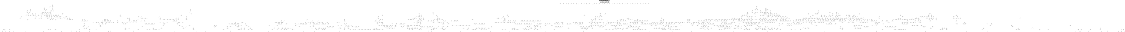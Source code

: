 # Network structure generated by ABC

digraph network {
size = "7.5,10";
center = true;
edge [dir = back];

{
  node [shape = plaintext];
  edge [style = invis];
  LevelTitle1 [label=""];
  LevelTitle2 [label=""];
  Level19 [label = ""];
  Level18 [label = ""];
  Level17 [label = ""];
  Level16 [label = ""];
  Level15 [label = ""];
  Level14 [label = ""];
  Level13 [label = ""];
  Level12 [label = ""];
  Level11 [label = ""];
  Level10 [label = ""];
  Level9 [label = ""];
  Level8 [label = ""];
  Level7 [label = ""];
  Level6 [label = ""];
  Level5 [label = ""];
  Level4 [label = ""];
  Level3 [label = ""];
  Level2 [label = ""];
  Level1 [label = ""];
  Level0 [label = ""];
  LevelTitle1 ->  LevelTitle2 ->  Level19 ->  Level18 ->  Level17 ->  Level16 ->  Level15 ->  Level14 ->  Level13 ->  Level12 ->  Level11 ->  Level10 ->  Level9 ->  Level8 ->  Level7 ->  Level6 ->  Level5 ->  Level4 ->  Level3 ->  Level2 ->  Level1 ->  Level0;
}

{
  rank = same;
  LevelTitle1;
  title1 [shape=plaintext,
          fontsize=20,
          fontname = "Times-Roman",
          label="Network structure visualized by ABC\nBenchmark \"top\". Time was Thu Oct  8 20:19:16 2020. "
         ];
}

{
  rank = same;
  LevelTitle2;
  title2 [shape=plaintext,
          fontsize=18,
          fontname = "Times-Roman",
          label="The network contains 1578 logic nodes and 0 latches.\n"
         ];
}

{
  rank = same;
  Level19;
  Node52 [label = "pa1", shape = invtriangle, color = coral, fillcolor = coral];
  Node53 [label = "pb2", shape = invtriangle, color = coral, fillcolor = coral];
  Node54 [label = "pc2", shape = invtriangle, color = coral, fillcolor = coral];
  Node55 [label = "pc1", shape = invtriangle, color = coral, fillcolor = coral];
  Node56 [label = "pa2", shape = invtriangle, color = coral, fillcolor = coral];
  Node57 [label = "pb1", shape = invtriangle, color = coral, fillcolor = coral];
  Node58 [label = "pe1", shape = invtriangle, color = coral, fillcolor = coral];
  Node59 [label = "pf2", shape = invtriangle, color = coral, fillcolor = coral];
  Node60 [label = "pd1", shape = invtriangle, color = coral, fillcolor = coral];
  Node61 [label = "pg2", shape = invtriangle, color = coral, fillcolor = coral];
  Node62 [label = "pd2", shape = invtriangle, color = coral, fillcolor = coral];
  Node63 [label = "pg1", shape = invtriangle, color = coral, fillcolor = coral];
  Node64 [label = "pe2", shape = invtriangle, color = coral, fillcolor = coral];
  Node65 [label = "pf1", shape = invtriangle, color = coral, fillcolor = coral];
  Node66 [label = "pi1", shape = invtriangle, color = coral, fillcolor = coral];
  Node67 [label = "ph1", shape = invtriangle, color = coral, fillcolor = coral];
  Node68 [label = "ph2", shape = invtriangle, color = coral, fillcolor = coral];
  Node69 [label = "pk1", shape = invtriangle, color = coral, fillcolor = coral];
  Node70 [label = "pi2", shape = invtriangle, color = coral, fillcolor = coral];
  Node71 [label = "pj1", shape = invtriangle, color = coral, fillcolor = coral];
  Node72 [label = "pm1", shape = invtriangle, color = coral, fillcolor = coral];
  Node73 [label = "pl1", shape = invtriangle, color = coral, fillcolor = coral];
  Node74 [label = "po1", shape = invtriangle, color = coral, fillcolor = coral];
  Node75 [label = "pn1", shape = invtriangle, color = coral, fillcolor = coral];
  Node76 [label = "pq1", shape = invtriangle, color = coral, fillcolor = coral];
  Node77 [label = "pp1", shape = invtriangle, color = coral, fillcolor = coral];
  Node78 [label = "ps1", shape = invtriangle, color = coral, fillcolor = coral];
  Node79 [label = "pr1", shape = invtriangle, color = coral, fillcolor = coral];
  Node80 [label = "pu1", shape = invtriangle, color = coral, fillcolor = coral];
  Node81 [label = "pt1", shape = invtriangle, color = coral, fillcolor = coral];
  Node82 [label = "pw1", shape = invtriangle, color = coral, fillcolor = coral];
  Node83 [label = "pv1", shape = invtriangle, color = coral, fillcolor = coral];
  Node84 [label = "py1", shape = invtriangle, color = coral, fillcolor = coral];
  Node85 [label = "px1", shape = invtriangle, color = coral, fillcolor = coral];
  Node86 [label = "pz1", shape = invtriangle, color = coral, fillcolor = coral];
}

{
  rank = same;
  Level18;
  Node435 [label = "435\n", shape = ellipse];
}

{
  rank = same;
  Level17;
  Node422 [label = "422\n", shape = ellipse];
  Node434 [label = "434\n", shape = ellipse];
  Node1313 [label = "1313\n", shape = ellipse];
}

{
  rank = same;
  Level16;
  Node421 [label = "421\n", shape = ellipse];
  Node433 [label = "433\n", shape = ellipse];
  Node1267 [label = "1267\n", shape = ellipse];
  Node1312 [label = "1312\n", shape = ellipse];
}

{
  rank = same;
  Level15;
  Node415 [label = "415\n", shape = ellipse];
  Node417 [label = "417\n", shape = ellipse];
  Node420 [label = "420\n", shape = ellipse];
  Node429 [label = "429\n", shape = ellipse];
  Node432 [label = "432\n", shape = ellipse];
  Node1244 [label = "1244\n", shape = ellipse];
  Node1266 [label = "1266\n", shape = ellipse];
  Node1289 [label = "1289\n", shape = ellipse];
  Node1311 [label = "1311\n", shape = ellipse];
}

{
  rank = same;
  Level14;
  Node414 [label = "414\n", shape = ellipse];
  Node416 [label = "416\n", shape = ellipse];
  Node418 [label = "418\n", shape = ellipse];
  Node427 [label = "427\n", shape = ellipse];
  Node428 [label = "428\n", shape = ellipse];
  Node430 [label = "430\n", shape = ellipse];
  Node431 [label = "431\n", shape = ellipse];
  Node1243 [label = "1243\n", shape = ellipse];
  Node1254 [label = "1254\n", shape = ellipse];
  Node1265 [label = "1265\n", shape = ellipse];
  Node1288 [label = "1288\n", shape = ellipse];
  Node1299 [label = "1299\n", shape = ellipse];
}

{
  rank = same;
  Level13;
  Node244 [label = "244\n", shape = ellipse];
  Node269 [label = "269\n", shape = ellipse];
  Node282 [label = "282\n", shape = ellipse];
  Node304 [label = "304\n", shape = ellipse];
  Node321 [label = "321\n", shape = ellipse];
  Node337 [label = "337\n", shape = ellipse];
  Node353 [label = "353\n", shape = ellipse];
  Node367 [label = "367\n", shape = ellipse];
  Node426 [label = "426\n", shape = ellipse];
  Node686 [label = "686\n", shape = ellipse];
  Node1232 [label = "1232\n", shape = ellipse];
  Node1237 [label = "1237\n", shape = ellipse];
  Node1242 [label = "1242\n", shape = ellipse];
  Node1248 [label = "1248\n", shape = ellipse];
  Node1253 [label = "1253\n", shape = ellipse];
  Node1259 [label = "1259\n", shape = ellipse];
  Node1264 [label = "1264\n", shape = ellipse];
  Node1277 [label = "1277\n", shape = ellipse];
  Node1282 [label = "1282\n", shape = ellipse];
  Node1287 [label = "1287\n", shape = ellipse];
  Node1293 [label = "1293\n", shape = ellipse];
  Node1298 [label = "1298\n", shape = ellipse];
  Node1310 [label = "1310\n", shape = ellipse];
}

{
  rank = same;
  Level12;
  Node243 [label = "243\n", shape = ellipse];
  Node268 [label = "268\n", shape = ellipse];
  Node281 [label = "281\n", shape = ellipse];
  Node303 [label = "303\n", shape = ellipse];
  Node320 [label = "320\n", shape = ellipse];
  Node336 [label = "336\n", shape = ellipse];
  Node352 [label = "352\n", shape = ellipse];
  Node366 [label = "366\n", shape = ellipse];
  Node413 [label = "413\n", shape = ellipse];
  Node419 [label = "419\n", shape = ellipse];
  Node425 [label = "425\n", shape = ellipse];
  Node671 [label = "671\n", shape = ellipse];
  Node685 [label = "685\n", shape = ellipse];
  Node1231 [label = "1231\n", shape = ellipse];
  Node1234 [label = "1234\n", shape = ellipse];
  Node1236 [label = "1236\n", shape = ellipse];
  Node1239 [label = "1239\n", shape = ellipse];
  Node1247 [label = "1247\n", shape = ellipse];
  Node1252 [label = "1252\n", shape = ellipse];
  Node1258 [label = "1258\n", shape = ellipse];
  Node1263 [label = "1263\n", shape = ellipse];
  Node1271 [label = "1271\n", shape = ellipse];
  Node1276 [label = "1276\n", shape = ellipse];
  Node1281 [label = "1281\n", shape = ellipse];
  Node1286 [label = "1286\n", shape = ellipse];
  Node1292 [label = "1292\n", shape = ellipse];
  Node1295 [label = "1295\n", shape = ellipse];
  Node1309 [label = "1309\n", shape = ellipse];
  Node1408 [label = "1408\n", shape = ellipse];
  Node1509 [label = "1509\n", shape = ellipse];
  Node1593 [label = "1593\n", shape = ellipse];
  Node1616 [label = "1616\n", shape = ellipse];
}

{
  rank = same;
  Level11;
  Node129 [label = "129\n", shape = ellipse];
  Node157 [label = "157\n", shape = ellipse];
  Node231 [label = "231\n", shape = ellipse];
  Node242 [label = "242\n", shape = ellipse];
  Node252 [label = "252\n", shape = ellipse];
  Node259 [label = "259\n", shape = ellipse];
  Node267 [label = "267\n", shape = ellipse];
  Node280 [label = "280\n", shape = ellipse];
  Node292 [label = "292\n", shape = ellipse];
  Node302 [label = "302\n", shape = ellipse];
  Node312 [label = "312\n", shape = ellipse];
  Node319 [label = "319\n", shape = ellipse];
  Node328 [label = "328\n", shape = ellipse];
  Node335 [label = "335\n", shape = ellipse];
  Node344 [label = "344\n", shape = ellipse];
  Node351 [label = "351\n", shape = ellipse];
  Node365 [label = "365\n", shape = ellipse];
  Node374 [label = "374\n", shape = ellipse];
  Node412 [label = "412\n", shape = ellipse];
  Node424 [label = "424\n", shape = ellipse];
  Node664 [label = "664\n", shape = ellipse];
  Node670 [label = "670\n", shape = ellipse];
  Node678 [label = "678\n", shape = ellipse];
  Node684 [label = "684\n", shape = ellipse];
  Node1226 [label = "1226\n", shape = ellipse];
  Node1228 [label = "1228\n", shape = ellipse];
  Node1230 [label = "1230\n", shape = ellipse];
  Node1233 [label = "1233\n", shape = ellipse];
  Node1235 [label = "1235\n", shape = ellipse];
  Node1238 [label = "1238\n", shape = ellipse];
  Node1241 [label = "1241\n", shape = ellipse];
  Node1246 [label = "1246\n", shape = ellipse];
  Node1250 [label = "1250\n", shape = ellipse];
  Node1251 [label = "1251\n", shape = ellipse];
  Node1256 [label = "1256\n", shape = ellipse];
  Node1257 [label = "1257\n", shape = ellipse];
  Node1261 [label = "1261\n", shape = ellipse];
  Node1262 [label = "1262\n", shape = ellipse];
  Node1270 [label = "1270\n", shape = ellipse];
  Node1273 [label = "1273\n", shape = ellipse];
  Node1275 [label = "1275\n", shape = ellipse];
  Node1279 [label = "1279\n", shape = ellipse];
  Node1280 [label = "1280\n", shape = ellipse];
  Node1284 [label = "1284\n", shape = ellipse];
  Node1285 [label = "1285\n", shape = ellipse];
  Node1291 [label = "1291\n", shape = ellipse];
  Node1294 [label = "1294\n", shape = ellipse];
  Node1297 [label = "1297\n", shape = ellipse];
  Node1304 [label = "1304\n", shape = ellipse];
  Node1306 [label = "1306\n", shape = ellipse];
  Node1308 [label = "1308\n", shape = ellipse];
  Node1407 [label = "1407\n", shape = ellipse];
  Node1498 [label = "1498\n", shape = ellipse];
  Node1508 [label = "1508\n", shape = ellipse];
  Node1592 [label = "1592\n", shape = ellipse];
  Node1615 [label = "1615\n", shape = ellipse];
}

{
  rank = same;
  Level10;
  Node127 [label = "127\n", shape = ellipse];
  Node128 [label = "128\n", shape = ellipse];
  Node156 [label = "156\n", shape = ellipse];
  Node230 [label = "230\n", shape = ellipse];
  Node241 [label = "241\n", shape = ellipse];
  Node251 [label = "251\n", shape = ellipse];
  Node258 [label = "258\n", shape = ellipse];
  Node266 [label = "266\n", shape = ellipse];
  Node279 [label = "279\n", shape = ellipse];
  Node291 [label = "291\n", shape = ellipse];
  Node301 [label = "301\n", shape = ellipse];
  Node311 [label = "311\n", shape = ellipse];
  Node318 [label = "318\n", shape = ellipse];
  Node327 [label = "327\n", shape = ellipse];
  Node334 [label = "334\n", shape = ellipse];
  Node343 [label = "343\n", shape = ellipse];
  Node350 [label = "350\n", shape = ellipse];
  Node364 [label = "364\n", shape = ellipse];
  Node373 [label = "373\n", shape = ellipse];
  Node410 [label = "410\n", shape = ellipse];
  Node411 [label = "411\n", shape = ellipse];
  Node423 [label = "423\n", shape = ellipse];
  Node663 [label = "663\n", shape = ellipse];
  Node666 [label = "666\n", shape = ellipse];
  Node669 [label = "669\n", shape = ellipse];
  Node677 [label = "677\n", shape = ellipse];
  Node680 [label = "680\n", shape = ellipse];
  Node683 [label = "683\n", shape = ellipse];
  Node727 [label = "727\n", shape = ellipse];
  Node854 [label = "854\n", shape = ellipse];
  Node882 [label = "882\n", shape = ellipse];
  Node910 [label = "910\n", shape = ellipse];
  Node943 [label = "943\n", shape = ellipse];
  Node1026 [label = "1026\n", shape = ellipse];
  Node1054 [label = "1054\n", shape = ellipse];
  Node1081 [label = "1081\n", shape = ellipse];
  Node1108 [label = "1108\n", shape = ellipse];
  Node1132 [label = "1132\n", shape = ellipse];
  Node1138 [label = "1138\n", shape = ellipse];
  Node1152 [label = "1152\n", shape = ellipse];
  Node1158 [label = "1158\n", shape = ellipse];
  Node1173 [label = "1173\n", shape = ellipse];
  Node1190 [label = "1190\n", shape = ellipse];
  Node1225 [label = "1225\n", shape = ellipse];
  Node1227 [label = "1227\n", shape = ellipse];
  Node1229 [label = "1229\n", shape = ellipse];
  Node1245 [label = "1245\n", shape = ellipse];
  Node1249 [label = "1249\n", shape = ellipse];
  Node1255 [label = "1255\n", shape = ellipse];
  Node1260 [label = "1260\n", shape = ellipse];
  Node1268 [label = "1268\n", shape = ellipse];
  Node1269 [label = "1269\n", shape = ellipse];
  Node1272 [label = "1272\n", shape = ellipse];
  Node1274 [label = "1274\n", shape = ellipse];
  Node1278 [label = "1278\n", shape = ellipse];
  Node1283 [label = "1283\n", shape = ellipse];
  Node1296 [label = "1296\n", shape = ellipse];
  Node1301 [label = "1301\n", shape = ellipse];
  Node1303 [label = "1303\n", shape = ellipse];
  Node1305 [label = "1305\n", shape = ellipse];
  Node1307 [label = "1307\n", shape = ellipse];
  Node1402 [label = "1402\n", shape = ellipse];
  Node1406 [label = "1406\n", shape = ellipse];
  Node1418 [label = "1418\n", shape = ellipse];
  Node1497 [label = "1497\n", shape = ellipse];
  Node1502 [label = "1502\n", shape = ellipse];
  Node1590 [label = "1590\n", shape = ellipse];
  Node1591 [label = "1591\n", shape = ellipse];
  Node1614 [label = "1614\n", shape = ellipse];
}

{
  rank = same;
  Level9;
  Node110 [label = "110\n", shape = ellipse];
  Node123 [label = "123\n", shape = ellipse];
  Node155 [label = "155\n", shape = ellipse];
  Node182 [label = "182\n", shape = ellipse];
  Node191 [label = "191\n", shape = ellipse];
  Node199 [label = "199\n", shape = ellipse];
  Node215 [label = "215\n", shape = ellipse];
  Node229 [label = "229\n", shape = ellipse];
  Node240 [label = "240\n", shape = ellipse];
  Node250 [label = "250\n", shape = ellipse];
  Node257 [label = "257\n", shape = ellipse];
  Node265 [label = "265\n", shape = ellipse];
  Node278 [label = "278\n", shape = ellipse];
  Node290 [label = "290\n", shape = ellipse];
  Node300 [label = "300\n", shape = ellipse];
  Node310 [label = "310\n", shape = ellipse];
  Node317 [label = "317\n", shape = ellipse];
  Node326 [label = "326\n", shape = ellipse];
  Node333 [label = "333\n", shape = ellipse];
  Node342 [label = "342\n", shape = ellipse];
  Node349 [label = "349\n", shape = ellipse];
  Node358 [label = "358\n", shape = ellipse];
  Node363 [label = "363\n", shape = ellipse];
  Node372 [label = "372\n", shape = ellipse];
  Node380 [label = "380\n", shape = ellipse];
  Node388 [label = "388\n", shape = ellipse];
  Node394 [label = "394\n", shape = ellipse];
  Node400 [label = "400\n", shape = ellipse];
  Node409 [label = "409\n", shape = ellipse];
  Node514 [label = "514\n", shape = ellipse];
  Node662 [label = "662\n", shape = ellipse];
  Node665 [label = "665\n", shape = ellipse];
  Node667 [label = "667\n", shape = ellipse];
  Node668 [label = "668\n", shape = ellipse];
  Node675 [label = "675\n", shape = ellipse];
  Node676 [label = "676\n", shape = ellipse];
  Node679 [label = "679\n", shape = ellipse];
  Node681 [label = "681\n", shape = ellipse];
  Node682 [label = "682\n", shape = ellipse];
  Node726 [label = "726\n", shape = ellipse];
  Node801 [label = "801\n", shape = ellipse];
  Node808 [label = "808\n", shape = ellipse];
  Node826 [label = "826\n", shape = ellipse];
  Node834 [label = "834\n", shape = ellipse];
  Node853 [label = "853\n", shape = ellipse];
  Node860 [label = "860\n", shape = ellipse];
  Node869 [label = "869\n", shape = ellipse];
  Node881 [label = "881\n", shape = ellipse];
  Node890 [label = "890\n", shape = ellipse];
  Node895 [label = "895\n", shape = ellipse];
  Node909 [label = "909\n", shape = ellipse];
  Node915 [label = "915\n", shape = ellipse];
  Node920 [label = "920\n", shape = ellipse];
  Node927 [label = "927\n", shape = ellipse];
  Node942 [label = "942\n", shape = ellipse];
  Node948 [label = "948\n", shape = ellipse];
  Node953 [label = "953\n", shape = ellipse];
  Node958 [label = "958\n", shape = ellipse];
  Node969 [label = "969\n", shape = ellipse];
  Node974 [label = "974\n", shape = ellipse];
  Node979 [label = "979\n", shape = ellipse];
  Node988 [label = "988\n", shape = ellipse];
  Node999 [label = "999\n", shape = ellipse];
  Node1004 [label = "1004\n", shape = ellipse];
  Node1009 [label = "1009\n", shape = ellipse];
  Node1014 [label = "1014\n", shape = ellipse];
  Node1025 [label = "1025\n", shape = ellipse];
  Node1031 [label = "1031\n", shape = ellipse];
  Node1036 [label = "1036\n", shape = ellipse];
  Node1040 [label = "1040\n", shape = ellipse];
  Node1045 [label = "1045\n", shape = ellipse];
  Node1053 [label = "1053\n", shape = ellipse];
  Node1059 [label = "1059\n", shape = ellipse];
  Node1064 [label = "1064\n", shape = ellipse];
  Node1068 [label = "1068\n", shape = ellipse];
  Node1073 [label = "1073\n", shape = ellipse];
  Node1080 [label = "1080\n", shape = ellipse];
  Node1086 [label = "1086\n", shape = ellipse];
  Node1090 [label = "1090\n", shape = ellipse];
  Node1095 [label = "1095\n", shape = ellipse];
  Node1107 [label = "1107\n", shape = ellipse];
  Node1113 [label = "1113\n", shape = ellipse];
  Node1116 [label = "1116\n", shape = ellipse];
  Node1121 [label = "1121\n", shape = ellipse];
  Node1131 [label = "1131\n", shape = ellipse];
  Node1137 [label = "1137\n", shape = ellipse];
  Node1141 [label = "1141\n", shape = ellipse];
  Node1146 [label = "1146\n", shape = ellipse];
  Node1151 [label = "1151\n", shape = ellipse];
  Node1157 [label = "1157\n", shape = ellipse];
  Node1163 [label = "1163\n", shape = ellipse];
  Node1168 [label = "1168\n", shape = ellipse];
  Node1172 [label = "1172\n", shape = ellipse];
  Node1177 [label = "1177\n", shape = ellipse];
  Node1181 [label = "1181\n", shape = ellipse];
  Node1184 [label = "1184\n", shape = ellipse];
  Node1189 [label = "1189\n", shape = ellipse];
  Node1194 [label = "1194\n", shape = ellipse];
  Node1199 [label = "1199\n", shape = ellipse];
  Node1203 [label = "1203\n", shape = ellipse];
  Node1223 [label = "1223\n", shape = ellipse];
  Node1224 [label = "1224\n", shape = ellipse];
  Node1240 [label = "1240\n", shape = ellipse];
  Node1290 [label = "1290\n", shape = ellipse];
  Node1300 [label = "1300\n", shape = ellipse];
  Node1302 [label = "1302\n", shape = ellipse];
  Node1401 [label = "1401\n", shape = ellipse];
  Node1405 [label = "1405\n", shape = ellipse];
  Node1416 [label = "1416\n", shape = ellipse];
  Node1494 [label = "1494\n", shape = ellipse];
  Node1501 [label = "1501\n", shape = ellipse];
  Node1571 [label = "1571\n", shape = ellipse];
  Node1586 [label = "1586\n", shape = ellipse];
  Node1605 [label = "1605\n", shape = ellipse];
}

{
  rank = same;
  Level8;
  Node109 [label = "109\n", shape = ellipse];
  Node118 [label = "118\n", shape = ellipse];
  Node122 [label = "122\n", shape = ellipse];
  Node126 [label = "126\n", shape = ellipse];
  Node147 [label = "147\n", shape = ellipse];
  Node181 [label = "181\n", shape = ellipse];
  Node190 [label = "190\n", shape = ellipse];
  Node198 [label = "198\n", shape = ellipse];
  Node214 [label = "214\n", shape = ellipse];
  Node228 [label = "228\n", shape = ellipse];
  Node239 [label = "239\n", shape = ellipse];
  Node249 [label = "249\n", shape = ellipse];
  Node256 [label = "256\n", shape = ellipse];
  Node264 [label = "264\n", shape = ellipse];
  Node277 [label = "277\n", shape = ellipse];
  Node289 [label = "289\n", shape = ellipse];
  Node299 [label = "299\n", shape = ellipse];
  Node309 [label = "309\n", shape = ellipse];
  Node316 [label = "316\n", shape = ellipse];
  Node325 [label = "325\n", shape = ellipse];
  Node332 [label = "332\n", shape = ellipse];
  Node341 [label = "341\n", shape = ellipse];
  Node348 [label = "348\n", shape = ellipse];
  Node357 [label = "357\n", shape = ellipse];
  Node362 [label = "362\n", shape = ellipse];
  Node371 [label = "371\n", shape = ellipse];
  Node379 [label = "379\n", shape = ellipse];
  Node387 [label = "387\n", shape = ellipse];
  Node393 [label = "393\n", shape = ellipse];
  Node399 [label = "399\n", shape = ellipse];
  Node408 [label = "408\n", shape = ellipse];
  Node449 [label = "449\n", shape = ellipse];
  Node508 [label = "508\n", shape = ellipse];
  Node542 [label = "542\n", shape = ellipse];
  Node553 [label = "553\n", shape = ellipse];
  Node561 [label = "561\n", shape = ellipse];
  Node568 [label = "568\n", shape = ellipse];
  Node576 [label = "576\n", shape = ellipse];
  Node584 [label = "584\n", shape = ellipse];
  Node588 [label = "588\n", shape = ellipse];
  Node598 [label = "598\n", shape = ellipse];
  Node607 [label = "607\n", shape = ellipse];
  Node614 [label = "614\n", shape = ellipse];
  Node623 [label = "623\n", shape = ellipse];
  Node633 [label = "633\n", shape = ellipse];
  Node660 [label = "660\n", shape = ellipse];
  Node674 [label = "674\n", shape = ellipse];
  Node724 [label = "724\n", shape = ellipse];
  Node725 [label = "725\n", shape = ellipse];
  Node744 [label = "744\n", shape = ellipse];
  Node757 [label = "757\n", shape = ellipse];
  Node765 [label = "765\n", shape = ellipse];
  Node773 [label = "773\n", shape = ellipse];
  Node780 [label = "780\n", shape = ellipse];
  Node785 [label = "785\n", shape = ellipse];
  Node793 [label = "793\n", shape = ellipse];
  Node800 [label = "800\n", shape = ellipse];
  Node807 [label = "807\n", shape = ellipse];
  Node812 [label = "812\n", shape = ellipse];
  Node817 [label = "817\n", shape = ellipse];
  Node825 [label = "825\n", shape = ellipse];
  Node833 [label = "833\n", shape = ellipse];
  Node838 [label = "838\n", shape = ellipse];
  Node846 [label = "846\n", shape = ellipse];
  Node852 [label = "852\n", shape = ellipse];
  Node859 [label = "859\n", shape = ellipse];
  Node868 [label = "868\n", shape = ellipse];
  Node872 [label = "872\n", shape = ellipse];
  Node876 [label = "876\n", shape = ellipse];
  Node880 [label = "880\n", shape = ellipse];
  Node889 [label = "889\n", shape = ellipse];
  Node894 [label = "894\n", shape = ellipse];
  Node898 [label = "898\n", shape = ellipse];
  Node902 [label = "902\n", shape = ellipse];
  Node908 [label = "908\n", shape = ellipse];
  Node914 [label = "914\n", shape = ellipse];
  Node919 [label = "919\n", shape = ellipse];
  Node926 [label = "926\n", shape = ellipse];
  Node930 [label = "930\n", shape = ellipse];
  Node933 [label = "933\n", shape = ellipse];
  Node941 [label = "941\n", shape = ellipse];
  Node947 [label = "947\n", shape = ellipse];
  Node952 [label = "952\n", shape = ellipse];
  Node957 [label = "957\n", shape = ellipse];
  Node961 [label = "961\n", shape = ellipse];
  Node964 [label = "964\n", shape = ellipse];
  Node968 [label = "968\n", shape = ellipse];
  Node973 [label = "973\n", shape = ellipse];
  Node978 [label = "978\n", shape = ellipse];
  Node987 [label = "987\n", shape = ellipse];
  Node991 [label = "991\n", shape = ellipse];
  Node994 [label = "994\n", shape = ellipse];
  Node998 [label = "998\n", shape = ellipse];
  Node1003 [label = "1003\n", shape = ellipse];
  Node1008 [label = "1008\n", shape = ellipse];
  Node1013 [label = "1013\n", shape = ellipse];
  Node1017 [label = "1017\n", shape = ellipse];
  Node1020 [label = "1020\n", shape = ellipse];
  Node1024 [label = "1024\n", shape = ellipse];
  Node1030 [label = "1030\n", shape = ellipse];
  Node1035 [label = "1035\n", shape = ellipse];
  Node1039 [label = "1039\n", shape = ellipse];
  Node1044 [label = "1044\n", shape = ellipse];
  Node1048 [label = "1048\n", shape = ellipse];
  Node1052 [label = "1052\n", shape = ellipse];
  Node1058 [label = "1058\n", shape = ellipse];
  Node1063 [label = "1063\n", shape = ellipse];
  Node1067 [label = "1067\n", shape = ellipse];
  Node1072 [label = "1072\n", shape = ellipse];
  Node1076 [label = "1076\n", shape = ellipse];
  Node1079 [label = "1079\n", shape = ellipse];
  Node1085 [label = "1085\n", shape = ellipse];
  Node1089 [label = "1089\n", shape = ellipse];
  Node1094 [label = "1094\n", shape = ellipse];
  Node1098 [label = "1098\n", shape = ellipse];
  Node1103 [label = "1103\n", shape = ellipse];
  Node1106 [label = "1106\n", shape = ellipse];
  Node1112 [label = "1112\n", shape = ellipse];
  Node1115 [label = "1115\n", shape = ellipse];
  Node1120 [label = "1120\n", shape = ellipse];
  Node1124 [label = "1124\n", shape = ellipse];
  Node1127 [label = "1127\n", shape = ellipse];
  Node1130 [label = "1130\n", shape = ellipse];
  Node1136 [label = "1136\n", shape = ellipse];
  Node1140 [label = "1140\n", shape = ellipse];
  Node1145 [label = "1145\n", shape = ellipse];
  Node1150 [label = "1150\n", shape = ellipse];
  Node1156 [label = "1156\n", shape = ellipse];
  Node1162 [label = "1162\n", shape = ellipse];
  Node1167 [label = "1167\n", shape = ellipse];
  Node1171 [label = "1171\n", shape = ellipse];
  Node1176 [label = "1176\n", shape = ellipse];
  Node1180 [label = "1180\n", shape = ellipse];
  Node1183 [label = "1183\n", shape = ellipse];
  Node1188 [label = "1188\n", shape = ellipse];
  Node1193 [label = "1193\n", shape = ellipse];
  Node1198 [label = "1198\n", shape = ellipse];
  Node1202 [label = "1202\n", shape = ellipse];
  Node1206 [label = "1206\n", shape = ellipse];
  Node1210 [label = "1210\n", shape = ellipse];
  Node1214 [label = "1214\n", shape = ellipse];
  Node1218 [label = "1218\n", shape = ellipse];
  Node1222 [label = "1222\n", shape = ellipse];
  Node1370 [label = "1370\n", shape = ellipse];
  Node1378 [label = "1378\n", shape = ellipse];
  Node1400 [label = "1400\n", shape = ellipse];
  Node1415 [label = "1415\n", shape = ellipse];
  Node1450 [label = "1450\n", shape = ellipse];
  Node1474 [label = "1474\n", shape = ellipse];
  Node1496 [label = "1496\n", shape = ellipse];
  Node1500 [label = "1500\n", shape = ellipse];
  Node1507 [label = "1507\n", shape = ellipse];
  Node1537 [label = "1537\n", shape = ellipse];
  Node1570 [label = "1570\n", shape = ellipse];
  Node1585 [label = "1585\n", shape = ellipse];
  Node1589 [label = "1589\n", shape = ellipse];
  Node1604 [label = "1604\n", shape = ellipse];
}

{
  rank = same;
  Level7;
  Node108 [label = "108\n", shape = ellipse];
  Node117 [label = "117\n", shape = ellipse];
  Node121 [label = "121\n", shape = ellipse];
  Node125 [label = "125\n", shape = ellipse];
  Node141 [label = "141\n", shape = ellipse];
  Node146 [label = "146\n", shape = ellipse];
  Node154 [label = "154\n", shape = ellipse];
  Node180 [label = "180\n", shape = ellipse];
  Node189 [label = "189\n", shape = ellipse];
  Node197 [label = "197\n", shape = ellipse];
  Node206 [label = "206\n", shape = ellipse];
  Node213 [label = "213\n", shape = ellipse];
  Node227 [label = "227\n", shape = ellipse];
  Node238 [label = "238\n", shape = ellipse];
  Node248 [label = "248\n", shape = ellipse];
  Node255 [label = "255\n", shape = ellipse];
  Node263 [label = "263\n", shape = ellipse];
  Node276 [label = "276\n", shape = ellipse];
  Node288 [label = "288\n", shape = ellipse];
  Node298 [label = "298\n", shape = ellipse];
  Node308 [label = "308\n", shape = ellipse];
  Node315 [label = "315\n", shape = ellipse];
  Node324 [label = "324\n", shape = ellipse];
  Node331 [label = "331\n", shape = ellipse];
  Node340 [label = "340\n", shape = ellipse];
  Node347 [label = "347\n", shape = ellipse];
  Node356 [label = "356\n", shape = ellipse];
  Node361 [label = "361\n", shape = ellipse];
  Node370 [label = "370\n", shape = ellipse];
  Node378 [label = "378\n", shape = ellipse];
  Node386 [label = "386\n", shape = ellipse];
  Node392 [label = "392\n", shape = ellipse];
  Node398 [label = "398\n", shape = ellipse];
  Node407 [label = "407\n", shape = ellipse];
  Node447 [label = "447\n", shape = ellipse];
  Node448 [label = "448\n", shape = ellipse];
  Node478 [label = "478\n", shape = ellipse];
  Node507 [label = "507\n", shape = ellipse];
  Node513 [label = "513\n", shape = ellipse];
  Node541 [label = "541\n", shape = ellipse];
  Node552 [label = "552\n", shape = ellipse];
  Node560 [label = "560\n", shape = ellipse];
  Node567 [label = "567\n", shape = ellipse];
  Node575 [label = "575\n", shape = ellipse];
  Node583 [label = "583\n", shape = ellipse];
  Node587 [label = "587\n", shape = ellipse];
  Node597 [label = "597\n", shape = ellipse];
  Node606 [label = "606\n", shape = ellipse];
  Node613 [label = "613\n", shape = ellipse];
  Node622 [label = "622\n", shape = ellipse];
  Node632 [label = "632\n", shape = ellipse];
  Node659 [label = "659\n", shape = ellipse];
  Node661 [label = "661\n", shape = ellipse];
  Node672 [label = "672\n", shape = ellipse];
  Node673 [label = "673\n", shape = ellipse];
  Node712 [label = "712\n", shape = ellipse];
  Node720 [label = "720\n", shape = ellipse];
  Node723 [label = "723\n", shape = ellipse];
  Node743 [label = "743\n", shape = ellipse];
  Node755 [label = "755\n", shape = ellipse];
  Node756 [label = "756\n", shape = ellipse];
  Node764 [label = "764\n", shape = ellipse];
  Node772 [label = "772\n", shape = ellipse];
  Node779 [label = "779\n", shape = ellipse];
  Node784 [label = "784\n", shape = ellipse];
  Node792 [label = "792\n", shape = ellipse];
  Node799 [label = "799\n", shape = ellipse];
  Node806 [label = "806\n", shape = ellipse];
  Node811 [label = "811\n", shape = ellipse];
  Node816 [label = "816\n", shape = ellipse];
  Node824 [label = "824\n", shape = ellipse];
  Node832 [label = "832\n", shape = ellipse];
  Node837 [label = "837\n", shape = ellipse];
  Node845 [label = "845\n", shape = ellipse];
  Node851 [label = "851\n", shape = ellipse];
  Node858 [label = "858\n", shape = ellipse];
  Node867 [label = "867\n", shape = ellipse];
  Node871 [label = "871\n", shape = ellipse];
  Node875 [label = "875\n", shape = ellipse];
  Node879 [label = "879\n", shape = ellipse];
  Node888 [label = "888\n", shape = ellipse];
  Node893 [label = "893\n", shape = ellipse];
  Node897 [label = "897\n", shape = ellipse];
  Node901 [label = "901\n", shape = ellipse];
  Node907 [label = "907\n", shape = ellipse];
  Node913 [label = "913\n", shape = ellipse];
  Node918 [label = "918\n", shape = ellipse];
  Node925 [label = "925\n", shape = ellipse];
  Node929 [label = "929\n", shape = ellipse];
  Node932 [label = "932\n", shape = ellipse];
  Node940 [label = "940\n", shape = ellipse];
  Node946 [label = "946\n", shape = ellipse];
  Node951 [label = "951\n", shape = ellipse];
  Node956 [label = "956\n", shape = ellipse];
  Node960 [label = "960\n", shape = ellipse];
  Node963 [label = "963\n", shape = ellipse];
  Node967 [label = "967\n", shape = ellipse];
  Node972 [label = "972\n", shape = ellipse];
  Node977 [label = "977\n", shape = ellipse];
  Node986 [label = "986\n", shape = ellipse];
  Node990 [label = "990\n", shape = ellipse];
  Node993 [label = "993\n", shape = ellipse];
  Node997 [label = "997\n", shape = ellipse];
  Node1002 [label = "1002\n", shape = ellipse];
  Node1007 [label = "1007\n", shape = ellipse];
  Node1012 [label = "1012\n", shape = ellipse];
  Node1016 [label = "1016\n", shape = ellipse];
  Node1019 [label = "1019\n", shape = ellipse];
  Node1023 [label = "1023\n", shape = ellipse];
  Node1029 [label = "1029\n", shape = ellipse];
  Node1034 [label = "1034\n", shape = ellipse];
  Node1038 [label = "1038\n", shape = ellipse];
  Node1043 [label = "1043\n", shape = ellipse];
  Node1047 [label = "1047\n", shape = ellipse];
  Node1051 [label = "1051\n", shape = ellipse];
  Node1057 [label = "1057\n", shape = ellipse];
  Node1062 [label = "1062\n", shape = ellipse];
  Node1066 [label = "1066\n", shape = ellipse];
  Node1071 [label = "1071\n", shape = ellipse];
  Node1075 [label = "1075\n", shape = ellipse];
  Node1078 [label = "1078\n", shape = ellipse];
  Node1084 [label = "1084\n", shape = ellipse];
  Node1088 [label = "1088\n", shape = ellipse];
  Node1093 [label = "1093\n", shape = ellipse];
  Node1097 [label = "1097\n", shape = ellipse];
  Node1102 [label = "1102\n", shape = ellipse];
  Node1105 [label = "1105\n", shape = ellipse];
  Node1111 [label = "1111\n", shape = ellipse];
  Node1114 [label = "1114\n", shape = ellipse];
  Node1119 [label = "1119\n", shape = ellipse];
  Node1123 [label = "1123\n", shape = ellipse];
  Node1126 [label = "1126\n", shape = ellipse];
  Node1129 [label = "1129\n", shape = ellipse];
  Node1135 [label = "1135\n", shape = ellipse];
  Node1139 [label = "1139\n", shape = ellipse];
  Node1144 [label = "1144\n", shape = ellipse];
  Node1149 [label = "1149\n", shape = ellipse];
  Node1155 [label = "1155\n", shape = ellipse];
  Node1161 [label = "1161\n", shape = ellipse];
  Node1166 [label = "1166\n", shape = ellipse];
  Node1170 [label = "1170\n", shape = ellipse];
  Node1175 [label = "1175\n", shape = ellipse];
  Node1179 [label = "1179\n", shape = ellipse];
  Node1182 [label = "1182\n", shape = ellipse];
  Node1187 [label = "1187\n", shape = ellipse];
  Node1192 [label = "1192\n", shape = ellipse];
  Node1197 [label = "1197\n", shape = ellipse];
  Node1201 [label = "1201\n", shape = ellipse];
  Node1205 [label = "1205\n", shape = ellipse];
  Node1209 [label = "1209\n", shape = ellipse];
  Node1213 [label = "1213\n", shape = ellipse];
  Node1217 [label = "1217\n", shape = ellipse];
  Node1221 [label = "1221\n", shape = ellipse];
  Node1357 [label = "1357\n", shape = ellipse];
  Node1377 [label = "1377\n", shape = ellipse];
  Node1389 [label = "1389\n", shape = ellipse];
  Node1414 [label = "1414\n", shape = ellipse];
  Node1436 [label = "1436\n", shape = ellipse];
  Node1442 [label = "1442\n", shape = ellipse];
  Node1449 [label = "1449\n", shape = ellipse];
  Node1473 [label = "1473\n", shape = ellipse];
  Node1495 [label = "1495\n", shape = ellipse];
  Node1499 [label = "1499\n", shape = ellipse];
  Node1504 [label = "1504\n", shape = ellipse];
  Node1533 [label = "1533\n", shape = ellipse];
  Node1536 [label = "1536\n", shape = ellipse];
  Node1569 [label = "1569\n", shape = ellipse];
  Node1577 [label = "1577\n", shape = ellipse];
  Node1584 [label = "1584\n", shape = ellipse];
  Node1587 [label = "1587\n", shape = ellipse];
  Node1588 [label = "1588\n", shape = ellipse];
  Node1600 [label = "1600\n", shape = ellipse];
  Node1603 [label = "1603\n", shape = ellipse];
  Node1642 [label = "1642\n", shape = ellipse];
}

{
  rank = same;
  Level6;
  Node107 [label = "107\n", shape = ellipse];
  Node116 [label = "116\n", shape = ellipse];
  Node120 [label = "120\n", shape = ellipse];
  Node124 [label = "124\n", shape = ellipse];
  Node140 [label = "140\n", shape = ellipse];
  Node145 [label = "145\n", shape = ellipse];
  Node152 [label = "152\n", shape = ellipse];
  Node168 [label = "168\n", shape = ellipse];
  Node179 [label = "179\n", shape = ellipse];
  Node188 [label = "188\n", shape = ellipse];
  Node196 [label = "196\n", shape = ellipse];
  Node205 [label = "205\n", shape = ellipse];
  Node212 [label = "212\n", shape = ellipse];
  Node226 [label = "226\n", shape = ellipse];
  Node237 [label = "237\n", shape = ellipse];
  Node247 [label = "247\n", shape = ellipse];
  Node254 [label = "254\n", shape = ellipse];
  Node262 [label = "262\n", shape = ellipse];
  Node275 [label = "275\n", shape = ellipse];
  Node287 [label = "287\n", shape = ellipse];
  Node297 [label = "297\n", shape = ellipse];
  Node307 [label = "307\n", shape = ellipse];
  Node314 [label = "314\n", shape = ellipse];
  Node323 [label = "323\n", shape = ellipse];
  Node330 [label = "330\n", shape = ellipse];
  Node339 [label = "339\n", shape = ellipse];
  Node346 [label = "346\n", shape = ellipse];
  Node355 [label = "355\n", shape = ellipse];
  Node360 [label = "360\n", shape = ellipse];
  Node369 [label = "369\n", shape = ellipse];
  Node377 [label = "377\n", shape = ellipse];
  Node385 [label = "385\n", shape = ellipse];
  Node391 [label = "391\n", shape = ellipse];
  Node397 [label = "397\n", shape = ellipse];
  Node406 [label = "406\n", shape = ellipse];
  Node441 [label = "441\n", shape = ellipse];
  Node445 [label = "445\n", shape = ellipse];
  Node471 [label = "471\n", shape = ellipse];
  Node477 [label = "477\n", shape = ellipse];
  Node506 [label = "506\n", shape = ellipse];
  Node510 [label = "510\n", shape = ellipse];
  Node520 [label = "520\n", shape = ellipse];
  Node526 [label = "526\n", shape = ellipse];
  Node533 [label = "533\n", shape = ellipse];
  Node540 [label = "540\n", shape = ellipse];
  Node546 [label = "546\n", shape = ellipse];
  Node551 [label = "551\n", shape = ellipse];
  Node559 [label = "559\n", shape = ellipse];
  Node566 [label = "566\n", shape = ellipse];
  Node574 [label = "574\n", shape = ellipse];
  Node582 [label = "582\n", shape = ellipse];
  Node586 [label = "586\n", shape = ellipse];
  Node594 [label = "594\n", shape = ellipse];
  Node596 [label = "596\n", shape = ellipse];
  Node603 [label = "603\n", shape = ellipse];
  Node605 [label = "605\n", shape = ellipse];
  Node610 [label = "610\n", shape = ellipse];
  Node612 [label = "612\n", shape = ellipse];
  Node619 [label = "619\n", shape = ellipse];
  Node621 [label = "621\n", shape = ellipse];
  Node629 [label = "629\n", shape = ellipse];
  Node631 [label = "631\n", shape = ellipse];
  Node636 [label = "636\n", shape = ellipse];
  Node641 [label = "641\n", shape = ellipse];
  Node647 [label = "647\n", shape = ellipse];
  Node650 [label = "650\n", shape = ellipse];
  Node655 [label = "655\n", shape = ellipse];
  Node658 [label = "658\n", shape = ellipse];
  Node711 [label = "711\n", shape = ellipse];
  Node719 [label = "719\n", shape = ellipse];
  Node721 [label = "721\n", shape = ellipse];
  Node722 [label = "722\n", shape = ellipse];
  Node742 [label = "742\n", shape = ellipse];
  Node750 [label = "750\n", shape = ellipse];
  Node753 [label = "753\n", shape = ellipse];
  Node763 [label = "763\n", shape = ellipse];
  Node771 [label = "771\n", shape = ellipse];
  Node778 [label = "778\n", shape = ellipse];
  Node783 [label = "783\n", shape = ellipse];
  Node791 [label = "791\n", shape = ellipse];
  Node798 [label = "798\n", shape = ellipse];
  Node805 [label = "805\n", shape = ellipse];
  Node810 [label = "810\n", shape = ellipse];
  Node815 [label = "815\n", shape = ellipse];
  Node823 [label = "823\n", shape = ellipse];
  Node831 [label = "831\n", shape = ellipse];
  Node836 [label = "836\n", shape = ellipse];
  Node844 [label = "844\n", shape = ellipse];
  Node850 [label = "850\n", shape = ellipse];
  Node857 [label = "857\n", shape = ellipse];
  Node866 [label = "866\n", shape = ellipse];
  Node870 [label = "870\n", shape = ellipse];
  Node874 [label = "874\n", shape = ellipse];
  Node878 [label = "878\n", shape = ellipse];
  Node887 [label = "887\n", shape = ellipse];
  Node892 [label = "892\n", shape = ellipse];
  Node896 [label = "896\n", shape = ellipse];
  Node900 [label = "900\n", shape = ellipse];
  Node906 [label = "906\n", shape = ellipse];
  Node912 [label = "912\n", shape = ellipse];
  Node917 [label = "917\n", shape = ellipse];
  Node924 [label = "924\n", shape = ellipse];
  Node928 [label = "928\n", shape = ellipse];
  Node931 [label = "931\n", shape = ellipse];
  Node939 [label = "939\n", shape = ellipse];
  Node945 [label = "945\n", shape = ellipse];
  Node950 [label = "950\n", shape = ellipse];
  Node955 [label = "955\n", shape = ellipse];
  Node959 [label = "959\n", shape = ellipse];
  Node962 [label = "962\n", shape = ellipse];
  Node966 [label = "966\n", shape = ellipse];
  Node971 [label = "971\n", shape = ellipse];
  Node976 [label = "976\n", shape = ellipse];
  Node985 [label = "985\n", shape = ellipse];
  Node989 [label = "989\n", shape = ellipse];
  Node992 [label = "992\n", shape = ellipse];
  Node996 [label = "996\n", shape = ellipse];
  Node1001 [label = "1001\n", shape = ellipse];
  Node1006 [label = "1006\n", shape = ellipse];
  Node1011 [label = "1011\n", shape = ellipse];
  Node1015 [label = "1015\n", shape = ellipse];
  Node1018 [label = "1018\n", shape = ellipse];
  Node1022 [label = "1022\n", shape = ellipse];
  Node1028 [label = "1028\n", shape = ellipse];
  Node1033 [label = "1033\n", shape = ellipse];
  Node1037 [label = "1037\n", shape = ellipse];
  Node1042 [label = "1042\n", shape = ellipse];
  Node1046 [label = "1046\n", shape = ellipse];
  Node1050 [label = "1050\n", shape = ellipse];
  Node1056 [label = "1056\n", shape = ellipse];
  Node1061 [label = "1061\n", shape = ellipse];
  Node1065 [label = "1065\n", shape = ellipse];
  Node1070 [label = "1070\n", shape = ellipse];
  Node1074 [label = "1074\n", shape = ellipse];
  Node1077 [label = "1077\n", shape = ellipse];
  Node1083 [label = "1083\n", shape = ellipse];
  Node1087 [label = "1087\n", shape = ellipse];
  Node1092 [label = "1092\n", shape = ellipse];
  Node1096 [label = "1096\n", shape = ellipse];
  Node1101 [label = "1101\n", shape = ellipse];
  Node1104 [label = "1104\n", shape = ellipse];
  Node1110 [label = "1110\n", shape = ellipse];
  Node1118 [label = "1118\n", shape = ellipse];
  Node1122 [label = "1122\n", shape = ellipse];
  Node1125 [label = "1125\n", shape = ellipse];
  Node1128 [label = "1128\n", shape = ellipse];
  Node1134 [label = "1134\n", shape = ellipse];
  Node1143 [label = "1143\n", shape = ellipse];
  Node1148 [label = "1148\n", shape = ellipse];
  Node1154 [label = "1154\n", shape = ellipse];
  Node1160 [label = "1160\n", shape = ellipse];
  Node1165 [label = "1165\n", shape = ellipse];
  Node1169 [label = "1169\n", shape = ellipse];
  Node1174 [label = "1174\n", shape = ellipse];
  Node1178 [label = "1178\n", shape = ellipse];
  Node1186 [label = "1186\n", shape = ellipse];
  Node1191 [label = "1191\n", shape = ellipse];
  Node1196 [label = "1196\n", shape = ellipse];
  Node1200 [label = "1200\n", shape = ellipse];
  Node1204 [label = "1204\n", shape = ellipse];
  Node1208 [label = "1208\n", shape = ellipse];
  Node1212 [label = "1212\n", shape = ellipse];
  Node1216 [label = "1216\n", shape = ellipse];
  Node1220 [label = "1220\n", shape = ellipse];
  Node1356 [label = "1356\n", shape = ellipse];
  Node1369 [label = "1369\n", shape = ellipse];
  Node1376 [label = "1376\n", shape = ellipse];
  Node1382 [label = "1382\n", shape = ellipse];
  Node1388 [label = "1388\n", shape = ellipse];
  Node1392 [label = "1392\n", shape = ellipse];
  Node1413 [label = "1413\n", shape = ellipse];
  Node1429 [label = "1429\n", shape = ellipse];
  Node1435 [label = "1435\n", shape = ellipse];
  Node1441 [label = "1441\n", shape = ellipse];
  Node1448 [label = "1448\n", shape = ellipse];
  Node1457 [label = "1457\n", shape = ellipse];
  Node1459 [label = "1459\n", shape = ellipse];
  Node1464 [label = "1464\n", shape = ellipse];
  Node1472 [label = "1472\n", shape = ellipse];
  Node1493 [label = "1493\n", shape = ellipse];
  Node1531 [label = "1531\n", shape = ellipse];
  Node1532 [label = "1532\n", shape = ellipse];
  Node1534 [label = "1534\n", shape = ellipse];
  Node1535 [label = "1535\n", shape = ellipse];
  Node1543 [label = "1543\n", shape = ellipse];
  Node1548 [label = "1548\n", shape = ellipse];
  Node1558 [label = "1558\n", shape = ellipse];
  Node1568 [label = "1568\n", shape = ellipse];
  Node1576 [label = "1576\n", shape = ellipse];
  Node1583 [label = "1583\n", shape = ellipse];
  Node1599 [label = "1599\n", shape = ellipse];
  Node1602 [label = "1602\n", shape = ellipse];
  Node1640 [label = "1640\n", shape = ellipse];
  Node1641 [label = "1641\n", shape = ellipse];
}

{
  rank = same;
  Level5;
  Node101 [label = "101\n", shape = ellipse];
  Node106 [label = "106\n", shape = ellipse];
  Node115 [label = "115\n", shape = ellipse];
  Node119 [label = "119\n", shape = ellipse];
  Node139 [label = "139\n", shape = ellipse];
  Node144 [label = "144\n", shape = ellipse];
  Node151 [label = "151\n", shape = ellipse];
  Node162 [label = "162\n", shape = ellipse];
  Node167 [label = "167\n", shape = ellipse];
  Node177 [label = "177\n", shape = ellipse];
  Node187 [label = "187\n", shape = ellipse];
  Node195 [label = "195\n", shape = ellipse];
  Node204 [label = "204\n", shape = ellipse];
  Node211 [label = "211\n", shape = ellipse];
  Node220 [label = "220\n", shape = ellipse];
  Node225 [label = "225\n", shape = ellipse];
  Node236 [label = "236\n", shape = ellipse];
  Node246 [label = "246\n", shape = ellipse];
  Node253 [label = "253\n", shape = ellipse];
  Node261 [label = "261\n", shape = ellipse];
  Node274 [label = "274\n", shape = ellipse];
  Node286 [label = "286\n", shape = ellipse];
  Node296 [label = "296\n", shape = ellipse];
  Node306 [label = "306\n", shape = ellipse];
  Node313 [label = "313\n", shape = ellipse];
  Node322 [label = "322\n", shape = ellipse];
  Node329 [label = "329\n", shape = ellipse];
  Node338 [label = "338\n", shape = ellipse];
  Node345 [label = "345\n", shape = ellipse];
  Node354 [label = "354\n", shape = ellipse];
  Node359 [label = "359\n", shape = ellipse];
  Node368 [label = "368\n", shape = ellipse];
  Node376 [label = "376\n", shape = ellipse];
  Node384 [label = "384\n", shape = ellipse];
  Node390 [label = "390\n", shape = ellipse];
  Node396 [label = "396\n", shape = ellipse];
  Node405 [label = "405\n", shape = ellipse];
  Node440 [label = "440\n", shape = ellipse];
  Node444 [label = "444\n", shape = ellipse];
  Node470 [label = "470\n", shape = ellipse];
  Node476 [label = "476\n", shape = ellipse];
  Node486 [label = "486\n", shape = ellipse];
  Node487 [label = "487\n", shape = ellipse];
  Node496 [label = "496\n", shape = ellipse];
  Node505 [label = "505\n", shape = ellipse];
  Node512 [label = "512\n", shape = ellipse];
  Node519 [label = "519\n", shape = ellipse];
  Node525 [label = "525\n", shape = ellipse];
  Node532 [label = "532\n", shape = ellipse];
  Node539 [label = "539\n", shape = ellipse];
  Node545 [label = "545\n", shape = ellipse];
  Node550 [label = "550\n", shape = ellipse];
  Node558 [label = "558\n", shape = ellipse];
  Node565 [label = "565\n", shape = ellipse];
  Node573 [label = "573\n", shape = ellipse];
  Node581 [label = "581\n", shape = ellipse];
  Node585 [label = "585\n", shape = ellipse];
  Node593 [label = "593\n", shape = ellipse];
  Node595 [label = "595\n", shape = ellipse];
  Node602 [label = "602\n", shape = ellipse];
  Node604 [label = "604\n", shape = ellipse];
  Node609 [label = "609\n", shape = ellipse];
  Node611 [label = "611\n", shape = ellipse];
  Node618 [label = "618\n", shape = ellipse];
  Node620 [label = "620\n", shape = ellipse];
  Node628 [label = "628\n", shape = ellipse];
  Node630 [label = "630\n", shape = ellipse];
  Node635 [label = "635\n", shape = ellipse];
  Node640 [label = "640\n", shape = ellipse];
  Node646 [label = "646\n", shape = ellipse];
  Node649 [label = "649\n", shape = ellipse];
  Node654 [label = "654\n", shape = ellipse];
  Node657 [label = "657\n", shape = ellipse];
  Node691 [label = "691\n", shape = ellipse];
  Node696 [label = "696\n", shape = ellipse];
  Node701 [label = "701\n", shape = ellipse];
  Node710 [label = "710\n", shape = ellipse];
  Node713 [label = "713\n", shape = ellipse];
  Node718 [label = "718\n", shape = ellipse];
  Node734 [label = "734\n", shape = ellipse];
  Node749 [label = "749\n", shape = ellipse];
  Node751 [label = "751\n", shape = ellipse];
  Node752 [label = "752\n", shape = ellipse];
  Node754 [label = "754\n", shape = ellipse];
  Node762 [label = "762\n", shape = ellipse];
  Node770 [label = "770\n", shape = ellipse];
  Node777 [label = "777\n", shape = ellipse];
  Node782 [label = "782\n", shape = ellipse];
  Node790 [label = "790\n", shape = ellipse];
  Node797 [label = "797\n", shape = ellipse];
  Node804 [label = "804\n", shape = ellipse];
  Node809 [label = "809\n", shape = ellipse];
  Node814 [label = "814\n", shape = ellipse];
  Node822 [label = "822\n", shape = ellipse];
  Node830 [label = "830\n", shape = ellipse];
  Node835 [label = "835\n", shape = ellipse];
  Node843 [label = "843\n", shape = ellipse];
  Node849 [label = "849\n", shape = ellipse];
  Node856 [label = "856\n", shape = ellipse];
  Node865 [label = "865\n", shape = ellipse];
  Node873 [label = "873\n", shape = ellipse];
  Node877 [label = "877\n", shape = ellipse];
  Node886 [label = "886\n", shape = ellipse];
  Node891 [label = "891\n", shape = ellipse];
  Node899 [label = "899\n", shape = ellipse];
  Node905 [label = "905\n", shape = ellipse];
  Node911 [label = "911\n", shape = ellipse];
  Node916 [label = "916\n", shape = ellipse];
  Node923 [label = "923\n", shape = ellipse];
  Node938 [label = "938\n", shape = ellipse];
  Node944 [label = "944\n", shape = ellipse];
  Node949 [label = "949\n", shape = ellipse];
  Node954 [label = "954\n", shape = ellipse];
  Node965 [label = "965\n", shape = ellipse];
  Node970 [label = "970\n", shape = ellipse];
  Node975 [label = "975\n", shape = ellipse];
  Node984 [label = "984\n", shape = ellipse];
  Node995 [label = "995\n", shape = ellipse];
  Node1000 [label = "1000\n", shape = ellipse];
  Node1005 [label = "1005\n", shape = ellipse];
  Node1010 [label = "1010\n", shape = ellipse];
  Node1021 [label = "1021\n", shape = ellipse];
  Node1027 [label = "1027\n", shape = ellipse];
  Node1032 [label = "1032\n", shape = ellipse];
  Node1041 [label = "1041\n", shape = ellipse];
  Node1049 [label = "1049\n", shape = ellipse];
  Node1055 [label = "1055\n", shape = ellipse];
  Node1060 [label = "1060\n", shape = ellipse];
  Node1069 [label = "1069\n", shape = ellipse];
  Node1082 [label = "1082\n", shape = ellipse];
  Node1091 [label = "1091\n", shape = ellipse];
  Node1100 [label = "1100\n", shape = ellipse];
  Node1109 [label = "1109\n", shape = ellipse];
  Node1117 [label = "1117\n", shape = ellipse];
  Node1133 [label = "1133\n", shape = ellipse];
  Node1142 [label = "1142\n", shape = ellipse];
  Node1147 [label = "1147\n", shape = ellipse];
  Node1153 [label = "1153\n", shape = ellipse];
  Node1159 [label = "1159\n", shape = ellipse];
  Node1164 [label = "1164\n", shape = ellipse];
  Node1185 [label = "1185\n", shape = ellipse];
  Node1195 [label = "1195\n", shape = ellipse];
  Node1207 [label = "1207\n", shape = ellipse];
  Node1211 [label = "1211\n", shape = ellipse];
  Node1215 [label = "1215\n", shape = ellipse];
  Node1219 [label = "1219\n", shape = ellipse];
  Node1355 [label = "1355\n", shape = ellipse];
  Node1362 [label = "1362\n", shape = ellipse];
  Node1368 [label = "1368\n", shape = ellipse];
  Node1375 [label = "1375\n", shape = ellipse];
  Node1381 [label = "1381\n", shape = ellipse];
  Node1387 [label = "1387\n", shape = ellipse];
  Node1391 [label = "1391\n", shape = ellipse];
  Node1412 [label = "1412\n", shape = ellipse];
  Node1428 [label = "1428\n", shape = ellipse];
  Node1434 [label = "1434\n", shape = ellipse];
  Node1440 [label = "1440\n", shape = ellipse];
  Node1447 [label = "1447\n", shape = ellipse];
  Node1455 [label = "1455\n", shape = ellipse];
  Node1456 [label = "1456\n", shape = ellipse];
  Node1458 [label = "1458\n", shape = ellipse];
  Node1463 [label = "1463\n", shape = ellipse];
  Node1471 [label = "1471\n", shape = ellipse];
  Node1478 [label = "1478\n", shape = ellipse];
  Node1492 [label = "1492\n", shape = ellipse];
  Node1514 [label = "1514\n", shape = ellipse];
  Node1519 [label = "1519\n", shape = ellipse];
  Node1520 [label = "1520\n", shape = ellipse];
  Node1528 [label = "1528\n", shape = ellipse];
  Node1529 [label = "1529\n", shape = ellipse];
  Node1530 [label = "1530\n", shape = ellipse];
  Node1542 [label = "1542\n", shape = ellipse];
  Node1547 [label = "1547\n", shape = ellipse];
  Node1553 [label = "1553\n", shape = ellipse];
  Node1557 [label = "1557\n", shape = ellipse];
  Node1567 [label = "1567\n", shape = ellipse];
  Node1575 [label = "1575\n", shape = ellipse];
  Node1582 [label = "1582\n", shape = ellipse];
  Node1598 [label = "1598\n", shape = ellipse];
  Node1601 [label = "1601\n", shape = ellipse];
  Node1613 [label = "1613\n", shape = ellipse];
  Node1625 [label = "1625\n", shape = ellipse];
  Node1630 [label = "1630\n", shape = ellipse];
  Node1635 [label = "1635\n", shape = ellipse];
  Node1649 [label = "1649\n", shape = ellipse];
}

{
  rank = same;
  Level4;
  Node100 [label = "100\n", shape = ellipse];
  Node105 [label = "105\n", shape = ellipse];
  Node114 [label = "114\n", shape = ellipse];
  Node138 [label = "138\n", shape = ellipse];
  Node143 [label = "143\n", shape = ellipse];
  Node161 [label = "161\n", shape = ellipse];
  Node166 [label = "166\n", shape = ellipse];
  Node172 [label = "172\n", shape = ellipse];
  Node176 [label = "176\n", shape = ellipse];
  Node186 [label = "186\n", shape = ellipse];
  Node194 [label = "194\n", shape = ellipse];
  Node203 [label = "203\n", shape = ellipse];
  Node210 [label = "210\n", shape = ellipse];
  Node219 [label = "219\n", shape = ellipse];
  Node224 [label = "224\n", shape = ellipse];
  Node235 [label = "235\n", shape = ellipse];
  Node245 [label = "245\n", shape = ellipse];
  Node260 [label = "260\n", shape = ellipse];
  Node273 [label = "273\n", shape = ellipse];
  Node285 [label = "285\n", shape = ellipse];
  Node295 [label = "295\n", shape = ellipse];
  Node305 [label = "305\n", shape = ellipse];
  Node375 [label = "375\n", shape = ellipse];
  Node383 [label = "383\n", shape = ellipse];
  Node389 [label = "389\n", shape = ellipse];
  Node395 [label = "395\n", shape = ellipse];
  Node404 [label = "404\n", shape = ellipse];
  Node439 [label = "439\n", shape = ellipse];
  Node469 [label = "469\n", shape = ellipse];
  Node473 [label = "473\n", shape = ellipse];
  Node475 [label = "475\n", shape = ellipse];
  Node485 [label = "485\n", shape = ellipse];
  Node491 [label = "491\n", shape = ellipse];
  Node495 [label = "495\n", shape = ellipse];
  Node500 [label = "500\n", shape = ellipse];
  Node504 [label = "504\n", shape = ellipse];
  Node511 [label = "511\n", shape = ellipse];
  Node518 [label = "518\n", shape = ellipse];
  Node524 [label = "524\n", shape = ellipse];
  Node531 [label = "531\n", shape = ellipse];
  Node538 [label = "538\n", shape = ellipse];
  Node544 [label = "544\n", shape = ellipse];
  Node549 [label = "549\n", shape = ellipse];
  Node557 [label = "557\n", shape = ellipse];
  Node564 [label = "564\n", shape = ellipse];
  Node572 [label = "572\n", shape = ellipse];
  Node580 [label = "580\n", shape = ellipse];
  Node592 [label = "592\n", shape = ellipse];
  Node601 [label = "601\n", shape = ellipse];
  Node608 [label = "608\n", shape = ellipse];
  Node617 [label = "617\n", shape = ellipse];
  Node627 [label = "627\n", shape = ellipse];
  Node634 [label = "634\n", shape = ellipse];
  Node639 [label = "639\n", shape = ellipse];
  Node645 [label = "645\n", shape = ellipse];
  Node648 [label = "648\n", shape = ellipse];
  Node653 [label = "653\n", shape = ellipse];
  Node656 [label = "656\n", shape = ellipse];
  Node690 [label = "690\n", shape = ellipse];
  Node695 [label = "695\n", shape = ellipse];
  Node700 [label = "700\n", shape = ellipse];
  Node705 [label = "705\n", shape = ellipse];
  Node709 [label = "709\n", shape = ellipse];
  Node717 [label = "717\n", shape = ellipse];
  Node733 [label = "733\n", shape = ellipse];
  Node748 [label = "748\n", shape = ellipse];
  Node761 [label = "761\n", shape = ellipse];
  Node769 [label = "769\n", shape = ellipse];
  Node776 [label = "776\n", shape = ellipse];
  Node781 [label = "781\n", shape = ellipse];
  Node789 [label = "789\n", shape = ellipse];
  Node796 [label = "796\n", shape = ellipse];
  Node803 [label = "803\n", shape = ellipse];
  Node813 [label = "813\n", shape = ellipse];
  Node821 [label = "821\n", shape = ellipse];
  Node829 [label = "829\n", shape = ellipse];
  Node842 [label = "842\n", shape = ellipse];
  Node848 [label = "848\n", shape = ellipse];
  Node855 [label = "855\n", shape = ellipse];
  Node864 [label = "864\n", shape = ellipse];
  Node885 [label = "885\n", shape = ellipse];
  Node904 [label = "904\n", shape = ellipse];
  Node922 [label = "922\n", shape = ellipse];
  Node937 [label = "937\n", shape = ellipse];
  Node983 [label = "983\n", shape = ellipse];
  Node1099 [label = "1099\n", shape = ellipse];
  Node1351 [label = "1351\n", shape = ellipse];
  Node1353 [label = "1353\n", shape = ellipse];
  Node1354 [label = "1354\n", shape = ellipse];
  Node1359 [label = "1359\n", shape = ellipse];
  Node1361 [label = "1361\n", shape = ellipse];
  Node1367 [label = "1367\n", shape = ellipse];
  Node1374 [label = "1374\n", shape = ellipse];
  Node1380 [label = "1380\n", shape = ellipse];
  Node1386 [label = "1386\n", shape = ellipse];
  Node1390 [label = "1390\n", shape = ellipse];
  Node1399 [label = "1399\n", shape = ellipse];
  Node1411 [label = "1411\n", shape = ellipse];
  Node1427 [label = "1427\n", shape = ellipse];
  Node1433 [label = "1433\n", shape = ellipse];
  Node1439 [label = "1439\n", shape = ellipse];
  Node1446 [label = "1446\n", shape = ellipse];
  Node1454 [label = "1454\n", shape = ellipse];
  Node1462 [label = "1462\n", shape = ellipse];
  Node1470 [label = "1470\n", shape = ellipse];
  Node1477 [label = "1477\n", shape = ellipse];
  Node1491 [label = "1491\n", shape = ellipse];
  Node1506 [label = "1506\n", shape = ellipse];
  Node1513 [label = "1513\n", shape = ellipse];
  Node1518 [label = "1518\n", shape = ellipse];
  Node1527 [label = "1527\n", shape = ellipse];
  Node1541 [label = "1541\n", shape = ellipse];
  Node1546 [label = "1546\n", shape = ellipse];
  Node1552 [label = "1552\n", shape = ellipse];
  Node1556 [label = "1556\n", shape = ellipse];
  Node1562 [label = "1562\n", shape = ellipse];
  Node1566 [label = "1566\n", shape = ellipse];
  Node1574 [label = "1574\n", shape = ellipse];
  Node1581 [label = "1581\n", shape = ellipse];
  Node1597 [label = "1597\n", shape = ellipse];
  Node1611 [label = "1611\n", shape = ellipse];
  Node1624 [label = "1624\n", shape = ellipse];
  Node1629 [label = "1629\n", shape = ellipse];
  Node1634 [label = "1634\n", shape = ellipse];
  Node1639 [label = "1639\n", shape = ellipse];
  Node1646 [label = "1646\n", shape = ellipse];
  Node1656 [label = "1656\n", shape = ellipse];
}

{
  rank = same;
  Level3;
  Node95 [label = "95\n", shape = ellipse];
  Node98 [label = "98\n", shape = ellipse];
  Node104 [label = "104\n", shape = ellipse];
  Node113 [label = "113\n", shape = ellipse];
  Node133 [label = "133\n", shape = ellipse];
  Node137 [label = "137\n", shape = ellipse];
  Node142 [label = "142\n", shape = ellipse];
  Node150 [label = "150\n", shape = ellipse];
  Node160 [label = "160\n", shape = ellipse];
  Node165 [label = "165\n", shape = ellipse];
  Node171 [label = "171\n", shape = ellipse];
  Node175 [label = "175\n", shape = ellipse];
  Node185 [label = "185\n", shape = ellipse];
  Node193 [label = "193\n", shape = ellipse];
  Node202 [label = "202\n", shape = ellipse];
  Node209 [label = "209\n", shape = ellipse];
  Node218 [label = "218\n", shape = ellipse];
  Node223 [label = "223\n", shape = ellipse];
  Node234 [label = "234\n", shape = ellipse];
  Node272 [label = "272\n", shape = ellipse];
  Node284 [label = "284\n", shape = ellipse];
  Node294 [label = "294\n", shape = ellipse];
  Node382 [label = "382\n", shape = ellipse];
  Node403 [label = "403\n", shape = ellipse];
  Node438 [label = "438\n", shape = ellipse];
  Node451 [label = "451\n", shape = ellipse];
  Node454 [label = "454\n", shape = ellipse];
  Node459 [label = "459\n", shape = ellipse];
  Node468 [label = "468\n", shape = ellipse];
  Node472 [label = "472\n", shape = ellipse];
  Node474 [label = "474\n", shape = ellipse];
  Node481 [label = "481\n", shape = ellipse];
  Node484 [label = "484\n", shape = ellipse];
  Node490 [label = "490\n", shape = ellipse];
  Node494 [label = "494\n", shape = ellipse];
  Node499 [label = "499\n", shape = ellipse];
  Node503 [label = "503\n", shape = ellipse];
  Node517 [label = "517\n", shape = ellipse];
  Node523 [label = "523\n", shape = ellipse];
  Node530 [label = "530\n", shape = ellipse];
  Node537 [label = "537\n", shape = ellipse];
  Node543 [label = "543\n", shape = ellipse];
  Node548 [label = "548\n", shape = ellipse];
  Node556 [label = "556\n", shape = ellipse];
  Node563 [label = "563\n", shape = ellipse];
  Node571 [label = "571\n", shape = ellipse];
  Node579 [label = "579\n", shape = ellipse];
  Node591 [label = "591\n", shape = ellipse];
  Node600 [label = "600\n", shape = ellipse];
  Node616 [label = "616\n", shape = ellipse];
  Node626 [label = "626\n", shape = ellipse];
  Node638 [label = "638\n", shape = ellipse];
  Node644 [label = "644\n", shape = ellipse];
  Node652 [label = "652\n", shape = ellipse];
  Node689 [label = "689\n", shape = ellipse];
  Node694 [label = "694\n", shape = ellipse];
  Node699 [label = "699\n", shape = ellipse];
  Node704 [label = "704\n", shape = ellipse];
  Node708 [label = "708\n", shape = ellipse];
  Node716 [label = "716\n", shape = ellipse];
  Node732 [label = "732\n", shape = ellipse];
  Node741 [label = "741\n", shape = ellipse];
  Node747 [label = "747\n", shape = ellipse];
  Node760 [label = "760\n", shape = ellipse];
  Node768 [label = "768\n", shape = ellipse];
  Node775 [label = "775\n", shape = ellipse];
  Node788 [label = "788\n", shape = ellipse];
  Node795 [label = "795\n", shape = ellipse];
  Node802 [label = "802\n", shape = ellipse];
  Node820 [label = "820\n", shape = ellipse];
  Node828 [label = "828\n", shape = ellipse];
  Node841 [label = "841\n", shape = ellipse];
  Node847 [label = "847\n", shape = ellipse];
  Node863 [label = "863\n", shape = ellipse];
  Node884 [label = "884\n", shape = ellipse];
  Node903 [label = "903\n", shape = ellipse];
  Node921 [label = "921\n", shape = ellipse];
  Node936 [label = "936\n", shape = ellipse];
  Node982 [label = "982\n", shape = ellipse];
  Node1334 [label = "1334\n", shape = ellipse];
  Node1348 [label = "1348\n", shape = ellipse];
  Node1350 [label = "1350\n", shape = ellipse];
  Node1352 [label = "1352\n", shape = ellipse];
  Node1358 [label = "1358\n", shape = ellipse];
  Node1360 [label = "1360\n", shape = ellipse];
  Node1365 [label = "1365\n", shape = ellipse];
  Node1366 [label = "1366\n", shape = ellipse];
  Node1373 [label = "1373\n", shape = ellipse];
  Node1379 [label = "1379\n", shape = ellipse];
  Node1385 [label = "1385\n", shape = ellipse];
  Node1398 [label = "1398\n", shape = ellipse];
  Node1410 [label = "1410\n", shape = ellipse];
  Node1426 [label = "1426\n", shape = ellipse];
  Node1432 [label = "1432\n", shape = ellipse];
  Node1438 [label = "1438\n", shape = ellipse];
  Node1445 [label = "1445\n", shape = ellipse];
  Node1453 [label = "1453\n", shape = ellipse];
  Node1461 [label = "1461\n", shape = ellipse];
  Node1467 [label = "1467\n", shape = ellipse];
  Node1469 [label = "1469\n", shape = ellipse];
  Node1476 [label = "1476\n", shape = ellipse];
  Node1481 [label = "1481\n", shape = ellipse];
  Node1490 [label = "1490\n", shape = ellipse];
  Node1505 [label = "1505\n", shape = ellipse];
  Node1512 [label = "1512\n", shape = ellipse];
  Node1517 [label = "1517\n", shape = ellipse];
  Node1523 [label = "1523\n", shape = ellipse];
  Node1526 [label = "1526\n", shape = ellipse];
  Node1540 [label = "1540\n", shape = ellipse];
  Node1545 [label = "1545\n", shape = ellipse];
  Node1551 [label = "1551\n", shape = ellipse];
  Node1555 [label = "1555\n", shape = ellipse];
  Node1561 [label = "1561\n", shape = ellipse];
  Node1565 [label = "1565\n", shape = ellipse];
  Node1573 [label = "1573\n", shape = ellipse];
  Node1580 [label = "1580\n", shape = ellipse];
  Node1596 [label = "1596\n", shape = ellipse];
  Node1607 [label = "1607\n", shape = ellipse];
  Node1610 [label = "1610\n", shape = ellipse];
  Node1621 [label = "1621\n", shape = ellipse];
  Node1623 [label = "1623\n", shape = ellipse];
  Node1628 [label = "1628\n", shape = ellipse];
  Node1633 [label = "1633\n", shape = ellipse];
  Node1638 [label = "1638\n", shape = ellipse];
  Node1645 [label = "1645\n", shape = ellipse];
  Node1655 [label = "1655\n", shape = ellipse];
}

{
  rank = same;
  Level2;
  Node94 [label = "94\n", shape = ellipse];
  Node96 [label = "96\n", shape = ellipse];
  Node97 [label = "97\n", shape = ellipse];
  Node99 [label = "99\n", shape = ellipse];
  Node103 [label = "103\n", shape = ellipse];
  Node112 [label = "112\n", shape = ellipse];
  Node131 [label = "131\n", shape = ellipse];
  Node136 [label = "136\n", shape = ellipse];
  Node149 [label = "149\n", shape = ellipse];
  Node159 [label = "159\n", shape = ellipse];
  Node164 [label = "164\n", shape = ellipse];
  Node170 [label = "170\n", shape = ellipse];
  Node174 [label = "174\n", shape = ellipse];
  Node184 [label = "184\n", shape = ellipse];
  Node192 [label = "192\n", shape = ellipse];
  Node201 [label = "201\n", shape = ellipse];
  Node208 [label = "208\n", shape = ellipse];
  Node217 [label = "217\n", shape = ellipse];
  Node222 [label = "222\n", shape = ellipse];
  Node233 [label = "233\n", shape = ellipse];
  Node271 [label = "271\n", shape = ellipse];
  Node283 [label = "283\n", shape = ellipse];
  Node293 [label = "293\n", shape = ellipse];
  Node381 [label = "381\n", shape = ellipse];
  Node402 [label = "402\n", shape = ellipse];
  Node437 [label = "437\n", shape = ellipse];
  Node443 [label = "443\n", shape = ellipse];
  Node450 [label = "450\n", shape = ellipse];
  Node453 [label = "453\n", shape = ellipse];
  Node456 [label = "456\n", shape = ellipse];
  Node458 [label = "458\n", shape = ellipse];
  Node461 [label = "461\n", shape = ellipse];
  Node462 [label = "462\n", shape = ellipse];
  Node464 [label = "464\n", shape = ellipse];
  Node467 [label = "467\n", shape = ellipse];
  Node480 [label = "480\n", shape = ellipse];
  Node483 [label = "483\n", shape = ellipse];
  Node489 [label = "489\n", shape = ellipse];
  Node493 [label = "493\n", shape = ellipse];
  Node498 [label = "498\n", shape = ellipse];
  Node502 [label = "502\n", shape = ellipse];
  Node516 [label = "516\n", shape = ellipse];
  Node522 [label = "522\n", shape = ellipse];
  Node529 [label = "529\n", shape = ellipse];
  Node536 [label = "536\n", shape = ellipse];
  Node547 [label = "547\n", shape = ellipse];
  Node555 [label = "555\n", shape = ellipse];
  Node562 [label = "562\n", shape = ellipse];
  Node570 [label = "570\n", shape = ellipse];
  Node578 [label = "578\n", shape = ellipse];
  Node590 [label = "590\n", shape = ellipse];
  Node599 [label = "599\n", shape = ellipse];
  Node615 [label = "615\n", shape = ellipse];
  Node625 [label = "625\n", shape = ellipse];
  Node637 [label = "637\n", shape = ellipse];
  Node643 [label = "643\n", shape = ellipse];
  Node651 [label = "651\n", shape = ellipse];
  Node688 [label = "688\n", shape = ellipse];
  Node693 [label = "693\n", shape = ellipse];
  Node698 [label = "698\n", shape = ellipse];
  Node703 [label = "703\n", shape = ellipse];
  Node707 [label = "707\n", shape = ellipse];
  Node715 [label = "715\n", shape = ellipse];
  Node729 [label = "729\n", shape = ellipse];
  Node731 [label = "731\n", shape = ellipse];
  Node736 [label = "736\n", shape = ellipse];
  Node738 [label = "738\n", shape = ellipse];
  Node740 [label = "740\n", shape = ellipse];
  Node746 [label = "746\n", shape = ellipse];
  Node759 [label = "759\n", shape = ellipse];
  Node767 [label = "767\n", shape = ellipse];
  Node774 [label = "774\n", shape = ellipse];
  Node787 [label = "787\n", shape = ellipse];
  Node794 [label = "794\n", shape = ellipse];
  Node819 [label = "819\n", shape = ellipse];
  Node827 [label = "827\n", shape = ellipse];
  Node840 [label = "840\n", shape = ellipse];
  Node862 [label = "862\n", shape = ellipse];
  Node883 [label = "883\n", shape = ellipse];
  Node935 [label = "935\n", shape = ellipse];
  Node981 [label = "981\n", shape = ellipse];
  Node1320 [label = "1320\n", shape = ellipse];
  Node1322 [label = "1322\n", shape = ellipse];
  Node1324 [label = "1324\n", shape = ellipse];
  Node1326 [label = "1326\n", shape = ellipse];
  Node1328 [label = "1328\n", shape = ellipse];
  Node1330 [label = "1330\n", shape = ellipse];
  Node1333 [label = "1333\n", shape = ellipse];
  Node1337 [label = "1337\n", shape = ellipse];
  Node1340 [label = "1340\n", shape = ellipse];
  Node1347 [label = "1347\n", shape = ellipse];
  Node1349 [label = "1349\n", shape = ellipse];
  Node1363 [label = "1363\n", shape = ellipse];
  Node1364 [label = "1364\n", shape = ellipse];
  Node1372 [label = "1372\n", shape = ellipse];
  Node1384 [label = "1384\n", shape = ellipse];
  Node1395 [label = "1395\n", shape = ellipse];
  Node1404 [label = "1404\n", shape = ellipse];
  Node1409 [label = "1409\n", shape = ellipse];
  Node1421 [label = "1421\n", shape = ellipse];
  Node1425 [label = "1425\n", shape = ellipse];
  Node1431 [label = "1431\n", shape = ellipse];
  Node1437 [label = "1437\n", shape = ellipse];
  Node1444 [label = "1444\n", shape = ellipse];
  Node1452 [label = "1452\n", shape = ellipse];
  Node1460 [label = "1460\n", shape = ellipse];
  Node1466 [label = "1466\n", shape = ellipse];
  Node1468 [label = "1468\n", shape = ellipse];
  Node1475 [label = "1475\n", shape = ellipse];
  Node1480 [label = "1480\n", shape = ellipse];
  Node1483 [label = "1483\n", shape = ellipse];
  Node1485 [label = "1485\n", shape = ellipse];
  Node1487 [label = "1487\n", shape = ellipse];
  Node1489 [label = "1489\n", shape = ellipse];
  Node1503 [label = "1503\n", shape = ellipse];
  Node1511 [label = "1511\n", shape = ellipse];
  Node1516 [label = "1516\n", shape = ellipse];
  Node1522 [label = "1522\n", shape = ellipse];
  Node1525 [label = "1525\n", shape = ellipse];
  Node1539 [label = "1539\n", shape = ellipse];
  Node1544 [label = "1544\n", shape = ellipse];
  Node1550 [label = "1550\n", shape = ellipse];
  Node1554 [label = "1554\n", shape = ellipse];
  Node1560 [label = "1560\n", shape = ellipse];
  Node1564 [label = "1564\n", shape = ellipse];
  Node1572 [label = "1572\n", shape = ellipse];
  Node1579 [label = "1579\n", shape = ellipse];
  Node1595 [label = "1595\n", shape = ellipse];
  Node1606 [label = "1606\n", shape = ellipse];
  Node1609 [label = "1609\n", shape = ellipse];
  Node1618 [label = "1618\n", shape = ellipse];
  Node1620 [label = "1620\n", shape = ellipse];
  Node1622 [label = "1622\n", shape = ellipse];
  Node1627 [label = "1627\n", shape = ellipse];
  Node1632 [label = "1632\n", shape = ellipse];
  Node1637 [label = "1637\n", shape = ellipse];
  Node1644 [label = "1644\n", shape = ellipse];
  Node1648 [label = "1648\n", shape = ellipse];
  Node1653 [label = "1653\n", shape = ellipse];
  Node1654 [label = "1654\n", shape = ellipse];
}

{
  rank = same;
  Level1;
  Node87 [label = "87\n", shape = ellipse];
  Node88 [label = "88\n", shape = ellipse];
  Node89 [label = "89\n", shape = ellipse];
  Node90 [label = "90\n", shape = ellipse];
  Node91 [label = "91\n", shape = ellipse];
  Node92 [label = "92\n", shape = ellipse];
  Node93 [label = "93\n", shape = ellipse];
  Node102 [label = "102\n", shape = ellipse];
  Node111 [label = "111\n", shape = ellipse];
  Node130 [label = "130\n", shape = ellipse];
  Node132 [label = "132\n", shape = ellipse];
  Node134 [label = "134\n", shape = ellipse];
  Node135 [label = "135\n", shape = ellipse];
  Node148 [label = "148\n", shape = ellipse];
  Node153 [label = "153\n", shape = ellipse];
  Node158 [label = "158\n", shape = ellipse];
  Node163 [label = "163\n", shape = ellipse];
  Node169 [label = "169\n", shape = ellipse];
  Node173 [label = "173\n", shape = ellipse];
  Node178 [label = "178\n", shape = ellipse];
  Node183 [label = "183\n", shape = ellipse];
  Node200 [label = "200\n", shape = ellipse];
  Node207 [label = "207\n", shape = ellipse];
  Node216 [label = "216\n", shape = ellipse];
  Node221 [label = "221\n", shape = ellipse];
  Node232 [label = "232\n", shape = ellipse];
  Node270 [label = "270\n", shape = ellipse];
  Node401 [label = "401\n", shape = ellipse];
  Node436 [label = "436\n", shape = ellipse];
  Node442 [label = "442\n", shape = ellipse];
  Node446 [label = "446\n", shape = ellipse];
  Node452 [label = "452\n", shape = ellipse];
  Node455 [label = "455\n", shape = ellipse];
  Node457 [label = "457\n", shape = ellipse];
  Node460 [label = "460\n", shape = ellipse];
  Node463 [label = "463\n", shape = ellipse];
  Node465 [label = "465\n", shape = ellipse];
  Node466 [label = "466\n", shape = ellipse];
  Node479 [label = "479\n", shape = ellipse];
  Node482 [label = "482\n", shape = ellipse];
  Node488 [label = "488\n", shape = ellipse];
  Node492 [label = "492\n", shape = ellipse];
  Node497 [label = "497\n", shape = ellipse];
  Node501 [label = "501\n", shape = ellipse];
  Node509 [label = "509\n", shape = ellipse];
  Node515 [label = "515\n", shape = ellipse];
  Node521 [label = "521\n", shape = ellipse];
  Node527 [label = "527\n", shape = ellipse];
  Node528 [label = "528\n", shape = ellipse];
  Node534 [label = "534\n", shape = ellipse];
  Node535 [label = "535\n", shape = ellipse];
  Node554 [label = "554\n", shape = ellipse];
  Node569 [label = "569\n", shape = ellipse];
  Node577 [label = "577\n", shape = ellipse];
  Node589 [label = "589\n", shape = ellipse];
  Node624 [label = "624\n", shape = ellipse];
  Node642 [label = "642\n", shape = ellipse];
  Node687 [label = "687\n", shape = ellipse];
  Node692 [label = "692\n", shape = ellipse];
  Node697 [label = "697\n", shape = ellipse];
  Node702 [label = "702\n", shape = ellipse];
  Node706 [label = "706\n", shape = ellipse];
  Node714 [label = "714\n", shape = ellipse];
  Node728 [label = "728\n", shape = ellipse];
  Node730 [label = "730\n", shape = ellipse];
  Node735 [label = "735\n", shape = ellipse];
  Node737 [label = "737\n", shape = ellipse];
  Node739 [label = "739\n", shape = ellipse];
  Node745 [label = "745\n", shape = ellipse];
  Node758 [label = "758\n", shape = ellipse];
  Node766 [label = "766\n", shape = ellipse];
  Node786 [label = "786\n", shape = ellipse];
  Node818 [label = "818\n", shape = ellipse];
  Node839 [label = "839\n", shape = ellipse];
  Node861 [label = "861\n", shape = ellipse];
  Node934 [label = "934\n", shape = ellipse];
  Node980 [label = "980\n", shape = ellipse];
  Node1314 [label = "1314\n", shape = ellipse];
  Node1315 [label = "1315\n", shape = ellipse];
  Node1316 [label = "1316\n", shape = ellipse];
  Node1317 [label = "1317\n", shape = ellipse];
  Node1318 [label = "1318\n", shape = ellipse];
  Node1319 [label = "1319\n", shape = ellipse];
  Node1321 [label = "1321\n", shape = ellipse];
  Node1323 [label = "1323\n", shape = ellipse];
  Node1325 [label = "1325\n", shape = ellipse];
  Node1327 [label = "1327\n", shape = ellipse];
  Node1329 [label = "1329\n", shape = ellipse];
  Node1331 [label = "1331\n", shape = ellipse];
  Node1332 [label = "1332\n", shape = ellipse];
  Node1335 [label = "1335\n", shape = ellipse];
  Node1336 [label = "1336\n", shape = ellipse];
  Node1338 [label = "1338\n", shape = ellipse];
  Node1339 [label = "1339\n", shape = ellipse];
  Node1341 [label = "1341\n", shape = ellipse];
  Node1342 [label = "1342\n", shape = ellipse];
  Node1343 [label = "1343\n", shape = ellipse];
  Node1344 [label = "1344\n", shape = ellipse];
  Node1345 [label = "1345\n", shape = ellipse];
  Node1346 [label = "1346\n", shape = ellipse];
  Node1371 [label = "1371\n", shape = ellipse];
  Node1383 [label = "1383\n", shape = ellipse];
  Node1393 [label = "1393\n", shape = ellipse];
  Node1394 [label = "1394\n", shape = ellipse];
  Node1396 [label = "1396\n", shape = ellipse];
  Node1397 [label = "1397\n", shape = ellipse];
  Node1403 [label = "1403\n", shape = ellipse];
  Node1417 [label = "1417\n", shape = ellipse];
  Node1419 [label = "1419\n", shape = ellipse];
  Node1420 [label = "1420\n", shape = ellipse];
  Node1422 [label = "1422\n", shape = ellipse];
  Node1423 [label = "1423\n", shape = ellipse];
  Node1424 [label = "1424\n", shape = ellipse];
  Node1430 [label = "1430\n", shape = ellipse];
  Node1443 [label = "1443\n", shape = ellipse];
  Node1451 [label = "1451\n", shape = ellipse];
  Node1465 [label = "1465\n", shape = ellipse];
  Node1479 [label = "1479\n", shape = ellipse];
  Node1482 [label = "1482\n", shape = ellipse];
  Node1484 [label = "1484\n", shape = ellipse];
  Node1486 [label = "1486\n", shape = ellipse];
  Node1488 [label = "1488\n", shape = ellipse];
  Node1510 [label = "1510\n", shape = ellipse];
  Node1515 [label = "1515\n", shape = ellipse];
  Node1521 [label = "1521\n", shape = ellipse];
  Node1524 [label = "1524\n", shape = ellipse];
  Node1538 [label = "1538\n", shape = ellipse];
  Node1549 [label = "1549\n", shape = ellipse];
  Node1559 [label = "1559\n", shape = ellipse];
  Node1563 [label = "1563\n", shape = ellipse];
  Node1578 [label = "1578\n", shape = ellipse];
  Node1594 [label = "1594\n", shape = ellipse];
  Node1608 [label = "1608\n", shape = ellipse];
  Node1612 [label = "1612\n", shape = ellipse];
  Node1617 [label = "1617\n", shape = ellipse];
  Node1619 [label = "1619\n", shape = ellipse];
  Node1626 [label = "1626\n", shape = ellipse];
  Node1631 [label = "1631\n", shape = ellipse];
  Node1636 [label = "1636\n", shape = ellipse];
  Node1643 [label = "1643\n", shape = ellipse];
  Node1647 [label = "1647\n", shape = ellipse];
  Node1650 [label = "1650\n", shape = ellipse];
  Node1651 [label = "1651\n", shape = ellipse];
  Node1652 [label = "1652\n", shape = ellipse];
  Node1657 [label = "1657\n", shape = ellipse];
  Node1658 [label = "1658\n", shape = ellipse];
  Node1659 [label = "1659\n", shape = ellipse];
  Node1660 [label = "1660\n", shape = ellipse];
  Node1661 [label = "1661\n", shape = ellipse];
  Node1662 [label = "1662\n", shape = ellipse];
  Node1663 [label = "1663\n", shape = ellipse];
  Node1664 [label = "1664\n", shape = ellipse];
}

{
  rank = same;
  Level0;
  Node1 [label = "pp", shape = triangle, color = coral, fillcolor = coral];
  Node2 [label = "pa0", shape = triangle, color = coral, fillcolor = coral];
  Node3 [label = "pq", shape = triangle, color = coral, fillcolor = coral];
  Node4 [label = "pb0", shape = triangle, color = coral, fillcolor = coral];
  Node5 [label = "pr", shape = triangle, color = coral, fillcolor = coral];
  Node6 [label = "pc0", shape = triangle, color = coral, fillcolor = coral];
  Node7 [label = "ps", shape = triangle, color = coral, fillcolor = coral];
  Node8 [label = "pd0", shape = triangle, color = coral, fillcolor = coral];
  Node9 [label = "pt", shape = triangle, color = coral, fillcolor = coral];
  Node10 [label = "pe0", shape = triangle, color = coral, fillcolor = coral];
  Node11 [label = "pu", shape = triangle, color = coral, fillcolor = coral];
  Node12 [label = "pf0", shape = triangle, color = coral, fillcolor = coral];
  Node13 [label = "pv", shape = triangle, color = coral, fillcolor = coral];
  Node14 [label = "pg0", shape = triangle, color = coral, fillcolor = coral];
  Node15 [label = "pw", shape = triangle, color = coral, fillcolor = coral];
  Node16 [label = "ph0", shape = triangle, color = coral, fillcolor = coral];
  Node17 [label = "pi0", shape = triangle, color = coral, fillcolor = coral];
  Node18 [label = "py", shape = triangle, color = coral, fillcolor = coral];
  Node19 [label = "pj0", shape = triangle, color = coral, fillcolor = coral];
  Node20 [label = "pz", shape = triangle, color = coral, fillcolor = coral];
  Node21 [label = "pk0", shape = triangle, color = coral, fillcolor = coral];
  Node22 [label = "pl0", shape = triangle, color = coral, fillcolor = coral];
  Node23 [label = "pm0", shape = triangle, color = coral, fillcolor = coral];
  Node24 [label = "pn0", shape = triangle, color = coral, fillcolor = coral];
  Node25 [label = "po0", shape = triangle, color = coral, fillcolor = coral];
  Node26 [label = "pp0", shape = triangle, color = coral, fillcolor = coral];
  Node27 [label = "pa", shape = triangle, color = coral, fillcolor = coral];
  Node28 [label = "pq0", shape = triangle, color = coral, fillcolor = coral];
  Node29 [label = "pb", shape = triangle, color = coral, fillcolor = coral];
  Node30 [label = "pr0", shape = triangle, color = coral, fillcolor = coral];
  Node31 [label = "pc", shape = triangle, color = coral, fillcolor = coral];
  Node32 [label = "ps0", shape = triangle, color = coral, fillcolor = coral];
  Node33 [label = "pd", shape = triangle, color = coral, fillcolor = coral];
  Node34 [label = "pt0", shape = triangle, color = coral, fillcolor = coral];
  Node35 [label = "pe", shape = triangle, color = coral, fillcolor = coral];
  Node36 [label = "pu0", shape = triangle, color = coral, fillcolor = coral];
  Node37 [label = "pf", shape = triangle, color = coral, fillcolor = coral];
  Node38 [label = "pv0", shape = triangle, color = coral, fillcolor = coral];
  Node39 [label = "pg", shape = triangle, color = coral, fillcolor = coral];
  Node40 [label = "pw0", shape = triangle, color = coral, fillcolor = coral];
  Node41 [label = "ph", shape = triangle, color = coral, fillcolor = coral];
  Node42 [label = "px0", shape = triangle, color = coral, fillcolor = coral];
  Node43 [label = "pi", shape = triangle, color = coral, fillcolor = coral];
  Node44 [label = "py0", shape = triangle, color = coral, fillcolor = coral];
  Node45 [label = "pj", shape = triangle, color = coral, fillcolor = coral];
  Node46 [label = "pz0", shape = triangle, color = coral, fillcolor = coral];
  Node47 [label = "pk", shape = triangle, color = coral, fillcolor = coral];
  Node48 [label = "pl", shape = triangle, color = coral, fillcolor = coral];
  Node49 [label = "pm", shape = triangle, color = coral, fillcolor = coral];
  Node50 [label = "pn", shape = triangle, color = coral, fillcolor = coral];
  Node51 [label = "po", shape = triangle, color = coral, fillcolor = coral];
}

title1 -> title2 [style = invis];
title2 -> Node52 [style = invis];
title2 -> Node53 [style = invis];
title2 -> Node54 [style = invis];
title2 -> Node55 [style = invis];
title2 -> Node56 [style = invis];
title2 -> Node57 [style = invis];
title2 -> Node58 [style = invis];
title2 -> Node59 [style = invis];
title2 -> Node60 [style = invis];
title2 -> Node61 [style = invis];
title2 -> Node62 [style = invis];
title2 -> Node63 [style = invis];
title2 -> Node64 [style = invis];
title2 -> Node65 [style = invis];
title2 -> Node66 [style = invis];
title2 -> Node67 [style = invis];
title2 -> Node68 [style = invis];
title2 -> Node69 [style = invis];
title2 -> Node70 [style = invis];
title2 -> Node71 [style = invis];
title2 -> Node72 [style = invis];
title2 -> Node73 [style = invis];
title2 -> Node74 [style = invis];
title2 -> Node75 [style = invis];
title2 -> Node76 [style = invis];
title2 -> Node77 [style = invis];
title2 -> Node78 [style = invis];
title2 -> Node79 [style = invis];
title2 -> Node80 [style = invis];
title2 -> Node81 [style = invis];
title2 -> Node82 [style = invis];
title2 -> Node83 [style = invis];
title2 -> Node84 [style = invis];
title2 -> Node85 [style = invis];
title2 -> Node86 [style = invis];
Node52 -> Node53 [style = invis];
Node53 -> Node54 [style = invis];
Node54 -> Node55 [style = invis];
Node55 -> Node56 [style = invis];
Node56 -> Node57 [style = invis];
Node57 -> Node58 [style = invis];
Node58 -> Node59 [style = invis];
Node59 -> Node60 [style = invis];
Node60 -> Node61 [style = invis];
Node61 -> Node62 [style = invis];
Node62 -> Node63 [style = invis];
Node63 -> Node64 [style = invis];
Node64 -> Node65 [style = invis];
Node65 -> Node66 [style = invis];
Node66 -> Node67 [style = invis];
Node67 -> Node68 [style = invis];
Node68 -> Node69 [style = invis];
Node69 -> Node70 [style = invis];
Node70 -> Node71 [style = invis];
Node71 -> Node72 [style = invis];
Node72 -> Node73 [style = invis];
Node73 -> Node74 [style = invis];
Node74 -> Node75 [style = invis];
Node75 -> Node76 [style = invis];
Node76 -> Node77 [style = invis];
Node77 -> Node78 [style = invis];
Node78 -> Node79 [style = invis];
Node79 -> Node80 [style = invis];
Node80 -> Node81 [style = invis];
Node81 -> Node82 [style = invis];
Node82 -> Node83 [style = invis];
Node83 -> Node84 [style = invis];
Node84 -> Node85 [style = invis];
Node85 -> Node86 [style = invis];
Node52 -> Node101 [style = solid];
Node53 -> Node129 [style = solid];
Node54 -> Node1658 [style = solid];
Node55 -> Node133 [style = solid];
Node56 -> Node134 [style = solid];
Node57 -> Node157 [style = solid];
Node58 -> Node182 [style = solid];
Node59 -> Node435 [style = solid];
Node60 -> Node449 [style = solid];
Node61 -> Node478 [style = solid];
Node62 -> Node514 [style = solid];
Node63 -> Node686 [style = solid];
Node64 -> Node727 [style = solid];
Node65 -> Node744 [style = solid];
Node66 -> Node1659 [style = solid];
Node67 -> Node757 [style = solid];
Node68 -> Node1313 [style = solid];
Node69 -> Node1370 [style = solid];
Node70 -> Node1408 [style = solid];
Node71 -> Node1660 [style = solid];
Node72 -> Node1418 [style = solid];
Node73 -> Node1509 [style = solid];
Node74 -> Node1537 [style = solid];
Node75 -> Node1593 [style = solid];
Node76 -> Node1661 [style = solid];
Node77 -> Node1662 [style = solid];
Node78 -> Node464 [style = solid];
Node79 -> Node1616 [style = solid];
Node80 -> Node1663 [style = solid];
Node81 -> Node1664 [style = solid];
Node82 -> Node1621 [style = solid];
Node83 -> Node1642 [style = solid];
Node84 -> Node1649 [style = solid];
Node85 -> Node1656 [style = solid];
Node86 -> Node1657 [style = solid];
Node87 -> Node2 [style = solid];
Node87 -> Node29 [style = solid];
Node88 -> Node12 [style = solid];
Node88 -> Node29 [style = solid];
Node89 -> Node2 [style = solid];
Node89 -> Node49 [style = solid];
Node90 -> Node2 [style = solid];
Node90 -> Node48 [style = solid];
Node91 -> Node2 [style = solid];
Node91 -> Node50 [style = solid];
Node92 -> Node29 [style = solid];
Node92 -> Node30 [style = solid];
Node93 -> Node2 [style = solid];
Node93 -> Node5 [style = solid];
Node94 -> Node13 [style = solid];
Node94 -> Node93 [style = solid];
Node95 -> Node45 [style = solid];
Node95 -> Node94 [style = solid];
Node96 -> Node87 [style = solid];
Node96 -> Node88 [style = solid];
Node97 -> Node89 [style = solid];
Node97 -> Node90 [style = solid];
Node98 -> Node96 [style = solid];
Node98 -> Node97 [style = solid];
Node99 -> Node91 [style = solid];
Node99 -> Node92 [style = solid];
Node100 -> Node95 [style = solid];
Node100 -> Node99 [style = solid];
Node101 -> Node98 [style = solid];
Node101 -> Node100 [style = solid];
Node102 -> Node49 [style = solid];
Node102 -> Node51 [style = solid];
Node103 -> Node35 [style = solid];
Node103 -> Node102 [style = solid];
Node104 -> Node39 [style = solid];
Node104 -> Node103 [style = solid];
Node105 -> Node27 [style = solid];
Node105 -> Node104 [style = solid];
Node106 -> Node26 [style = solid];
Node106 -> Node105 [style = solid];
Node107 -> Node13 [style = solid];
Node107 -> Node106 [style = solid];
Node108 -> Node15 [style = solid];
Node108 -> Node107 [style = solid];
Node109 -> Node1 [style = solid];
Node109 -> Node108 [style = solid];
Node110 -> Node11 [style = solid];
Node110 -> Node109 [style = solid];
Node111 -> Node1 [style = solid];
Node111 -> Node51 [style = solid];
Node112 -> Node35 [style = solid];
Node112 -> Node111 [style = solid];
Node113 -> Node49 [style = solid];
Node113 -> Node112 [style = solid];
Node114 -> Node27 [style = solid];
Node114 -> Node113 [style = solid];
Node115 -> Node15 [style = solid];
Node115 -> Node114 [style = solid];
Node116 -> Node26 [style = solid];
Node116 -> Node115 [style = solid];
Node117 -> Node11 [style = solid];
Node117 -> Node116 [style = solid];
Node118 -> Node13 [style = solid];
Node118 -> Node117 [style = solid];
Node119 -> Node10 [style = solid];
Node119 -> Node105 [style = solid];
Node120 -> Node13 [style = solid];
Node120 -> Node119 [style = solid];
Node121 -> Node15 [style = solid];
Node121 -> Node120 [style = solid];
Node122 -> Node1 [style = solid];
Node122 -> Node121 [style = solid];
Node123 -> Node11 [style = solid];
Node123 -> Node122 [style = solid];
Node124 -> Node10 [style = solid];
Node124 -> Node115 [style = solid];
Node125 -> Node11 [style = solid];
Node125 -> Node124 [style = solid];
Node126 -> Node13 [style = solid];
Node126 -> Node125 [style = solid];
Node127 -> Node110 [style = solid];
Node127 -> Node118 [style = solid];
Node128 -> Node123 [style = solid];
Node128 -> Node126 [style = solid];
Node129 -> Node127 [style = solid];
Node129 -> Node128 [style = solid];
Node130 -> Node4 [style = solid];
Node130 -> Node49 [style = solid];
Node131 -> Node13 [style = solid];
Node131 -> Node130 [style = solid];
Node132 -> Node4 [style = solid];
Node132 -> Node13 [style = solid];
Node133 -> Node131 [style = solid];
Node133 -> Node132 [style = solid];
Node134 -> Node12 [style = solid];
Node134 -> Node30 [style = solid];
Node135 -> Node49 [style = solid];
Node135 -> Node50 [style = solid];
Node136 -> Node29 [style = solid];
Node136 -> Node135 [style = solid];
Node137 -> Node45 [style = solid];
Node137 -> Node136 [style = solid];
Node138 -> Node27 [style = solid];
Node138 -> Node137 [style = solid];
Node139 -> Node2 [style = solid];
Node139 -> Node138 [style = solid];
Node140 -> Node47 [style = solid];
Node140 -> Node139 [style = solid];
Node141 -> Node48 [style = solid];
Node141 -> Node140 [style = solid];
Node142 -> Node45 [style = solid];
Node142 -> Node136 [style = solid];
Node143 -> Node27 [style = solid];
Node143 -> Node142 [style = solid];
Node144 -> Node48 [style = solid];
Node144 -> Node143 [style = solid];
Node145 -> Node2 [style = solid];
Node145 -> Node144 [style = solid];
Node146 -> Node13 [style = solid];
Node146 -> Node145 [style = solid];
Node147 -> Node47 [style = solid];
Node147 -> Node146 [style = solid];
Node148 -> Node14 [style = solid];
Node148 -> Node31 [style = solid];
Node149 -> Node15 [style = solid];
Node149 -> Node148 [style = solid];
Node150 -> Node45 [style = solid];
Node150 -> Node149 [style = solid];
Node151 -> Node13 [style = solid];
Node151 -> Node143 [style = solid];
Node152 -> Node21 [style = solid];
Node152 -> Node151 [style = solid];
Node153 -> Node25 [style = solid];
Node153 -> Node34 [style = solid];
Node154 -> Node152 [style = solid];
Node154 -> Node153 [style = solid];
Node155 -> Node141 [style = solid];
Node155 -> Node147 [style = solid];
Node156 -> Node150 [style = solid];
Node156 -> Node155 [style = solid];
Node157 -> Node154 [style = solid];
Node157 -> Node156 [style = solid];
Node158 -> Node8 [style = solid];
Node158 -> Node51 [style = solid];
Node159 -> Node39 [style = solid];
Node159 -> Node158 [style = solid];
Node160 -> Node49 [style = solid];
Node160 -> Node159 [style = solid];
Node161 -> Node33 [style = solid];
Node161 -> Node160 [style = solid];
Node162 -> Node35 [style = solid];
Node162 -> Node161 [style = solid];
Node163 -> Node8 [style = solid];
Node163 -> Node11 [style = solid];
Node164 -> Node49 [style = solid];
Node164 -> Node163 [style = solid];
Node165 -> Node51 [style = solid];
Node165 -> Node164 [style = solid];
Node166 -> Node33 [style = solid];
Node166 -> Node165 [style = solid];
Node167 -> Node35 [style = solid];
Node167 -> Node166 [style = solid];
Node168 -> Node15 [style = solid];
Node168 -> Node167 [style = solid];
Node169 -> Node10 [style = solid];
Node169 -> Node41 [style = solid];
Node170 -> Node51 [style = solid];
Node170 -> Node169 [style = solid];
Node171 -> Node27 [style = solid];
Node171 -> Node170 [style = solid];
Node172 -> Node49 [style = solid];
Node172 -> Node171 [style = solid];
Node173 -> Node11 [style = solid];
Node173 -> Node51 [style = solid];
Node174 -> Node39 [style = solid];
Node174 -> Node173 [style = solid];
Node175 -> Node49 [style = solid];
Node175 -> Node174 [style = solid];
Node176 -> Node33 [style = solid];
Node176 -> Node175 [style = solid];
Node177 -> Node8 [style = solid];
Node177 -> Node176 [style = solid];
Node178 -> Node25 [style = solid];
Node178 -> Node36 [style = solid];
Node179 -> Node177 [style = solid];
Node179 -> Node178 [style = solid];
Node180 -> Node162 [style = solid];
Node180 -> Node168 [style = solid];
Node181 -> Node172 [style = solid];
Node181 -> Node180 [style = solid];
Node182 -> Node179 [style = solid];
Node182 -> Node181 [style = solid];
Node183 -> Node17 [style = solid];
Node183 -> Node23 [style = solid];
Node184 -> Node2 [style = solid];
Node184 -> Node183 [style = solid];
Node185 -> Node12 [style = solid];
Node185 -> Node184 [style = solid];
Node186 -> Node51 [style = solid];
Node186 -> Node185 [style = solid];
Node187 -> Node33 [style = solid];
Node187 -> Node186 [style = solid];
Node188 -> Node32 [style = solid];
Node188 -> Node187 [style = solid];
Node189 -> Node42 [style = solid];
Node189 -> Node188 [style = solid];
Node190 -> Node26 [style = solid];
Node190 -> Node189 [style = solid];
Node191 -> Node30 [style = solid];
Node191 -> Node190 [style = solid];
Node192 -> Node8 [style = solid];
Node192 -> Node183 [style = solid];
Node193 -> Node12 [style = solid];
Node193 -> Node192 [style = solid];
Node194 -> Node2 [style = solid];
Node194 -> Node193 [style = solid];
Node195 -> Node10 [style = solid];
Node195 -> Node194 [style = solid];
Node196 -> Node32 [style = solid];
Node196 -> Node195 [style = solid];
Node197 -> Node42 [style = solid];
Node197 -> Node196 [style = solid];
Node198 -> Node26 [style = solid];
Node198 -> Node197 [style = solid];
Node199 -> Node30 [style = solid];
Node199 -> Node198 [style = solid];
Node200 -> Node41 [style = solid];
Node200 -> Node42 [style = solid];
Node201 -> Node23 [style = solid];
Node201 -> Node200 [style = solid];
Node202 -> Node30 [style = solid];
Node202 -> Node201 [style = solid];
Node203 -> Node12 [style = solid];
Node203 -> Node202 [style = solid];
Node204 -> Node46 [style = solid];
Node204 -> Node203 [style = solid];
Node205 -> Node29 [style = solid];
Node205 -> Node204 [style = solid];
Node206 -> Node48 [style = solid];
Node206 -> Node205 [style = solid];
Node207 -> Node12 [style = solid];
Node207 -> Node17 [style = solid];
Node208 -> Node2 [style = solid];
Node208 -> Node207 [style = solid];
Node209 -> Node8 [style = solid];
Node209 -> Node208 [style = solid];
Node210 -> Node51 [style = solid];
Node210 -> Node209 [style = solid];
Node211 -> Node42 [style = solid];
Node211 -> Node210 [style = solid];
Node212 -> Node30 [style = solid];
Node212 -> Node211 [style = solid];
Node213 -> Node32 [style = solid];
Node213 -> Node212 [style = solid];
Node214 -> Node23 [style = solid];
Node214 -> Node213 [style = solid];
Node215 -> Node26 [style = solid];
Node215 -> Node214 [style = solid];
Node216 -> Node30 [style = solid];
Node216 -> Node42 [style = solid];
Node217 -> Node12 [style = solid];
Node217 -> Node216 [style = solid];
Node218 -> Node23 [style = solid];
Node218 -> Node217 [style = solid];
Node219 -> Node2 [style = solid];
Node219 -> Node218 [style = solid];
Node220 -> Node41 [style = solid];
Node220 -> Node219 [style = solid];
Node221 -> Node26 [style = solid];
Node221 -> Node30 [style = solid];
Node222 -> Node12 [style = solid];
Node222 -> Node221 [style = solid];
Node223 -> Node23 [style = solid];
Node223 -> Node222 [style = solid];
Node224 -> Node51 [style = solid];
Node224 -> Node223 [style = solid];
Node225 -> Node48 [style = solid];
Node225 -> Node224 [style = solid];
Node226 -> Node46 [style = solid];
Node226 -> Node225 [style = solid];
Node227 -> Node29 [style = solid];
Node227 -> Node226 [style = solid];
Node228 -> Node33 [style = solid];
Node228 -> Node227 [style = solid];
Node229 -> Node9 [style = solid];
Node229 -> Node228 [style = solid];
Node230 -> Node32 [style = solid];
Node230 -> Node229 [style = solid];
Node231 -> Node42 [style = solid];
Node231 -> Node230 [style = solid];
Node232 -> Node30 [style = solid];
Node232 -> Node32 [style = solid];
Node233 -> Node23 [style = solid];
Node233 -> Node232 [style = solid];
Node234 -> Node26 [style = solid];
Node234 -> Node233 [style = solid];
Node235 -> Node12 [style = solid];
Node235 -> Node234 [style = solid];
Node236 -> Node49 [style = solid];
Node236 -> Node235 [style = solid];
Node237 -> Node5 [style = solid];
Node237 -> Node236 [style = solid];
Node238 -> Node45 [style = solid];
Node238 -> Node237 [style = solid];
Node239 -> Node48 [style = solid];
Node239 -> Node238 [style = solid];
Node240 -> Node29 [style = solid];
Node240 -> Node239 [style = solid];
Node241 -> Node10 [style = solid];
Node241 -> Node240 [style = solid];
Node242 -> Node9 [style = solid];
Node242 -> Node241 [style = solid];
Node243 -> Node42 [style = solid];
Node243 -> Node242 [style = solid];
Node244 -> Node33 [style = solid];
Node244 -> Node243 [style = solid];
Node245 -> Node8 [style = solid];
Node245 -> Node223 [style = solid];
Node246 -> Node48 [style = solid];
Node246 -> Node245 [style = solid];
Node247 -> Node46 [style = solid];
Node247 -> Node246 [style = solid];
Node248 -> Node29 [style = solid];
Node248 -> Node247 [style = solid];
Node249 -> Node10 [style = solid];
Node249 -> Node248 [style = solid];
Node250 -> Node9 [style = solid];
Node250 -> Node249 [style = solid];
Node251 -> Node32 [style = solid];
Node251 -> Node250 [style = solid];
Node252 -> Node42 [style = solid];
Node252 -> Node251 [style = solid];
Node253 -> Node48 [style = solid];
Node253 -> Node235 [style = solid];
Node254 -> Node46 [style = solid];
Node254 -> Node253 [style = solid];
Node255 -> Node29 [style = solid];
Node255 -> Node254 [style = solid];
Node256 -> Node10 [style = solid];
Node256 -> Node255 [style = solid];
Node257 -> Node9 [style = solid];
Node257 -> Node256 [style = solid];
Node258 -> Node42 [style = solid];
Node258 -> Node257 [style = solid];
Node259 -> Node33 [style = solid];
Node259 -> Node258 [style = solid];
Node260 -> Node51 [style = solid];
Node260 -> Node193 [style = solid];
Node261 -> Node49 [style = solid];
Node261 -> Node260 [style = solid];
Node262 -> Node5 [style = solid];
Node262 -> Node261 [style = solid];
Node263 -> Node45 [style = solid];
Node263 -> Node262 [style = solid];
Node264 -> Node48 [style = solid];
Node264 -> Node263 [style = solid];
Node265 -> Node29 [style = solid];
Node265 -> Node264 [style = solid];
Node266 -> Node32 [style = solid];
Node266 -> Node265 [style = solid];
Node267 -> Node42 [style = solid];
Node267 -> Node266 [style = solid];
Node268 -> Node26 [style = solid];
Node268 -> Node267 [style = solid];
Node269 -> Node30 [style = solid];
Node269 -> Node268 [style = solid];
Node270 -> Node23 [style = solid];
Node270 -> Node26 [style = solid];
Node271 -> Node8 [style = solid];
Node271 -> Node270 [style = solid];
Node272 -> Node12 [style = solid];
Node272 -> Node271 [style = solid];
Node273 -> Node51 [style = solid];
Node273 -> Node272 [style = solid];
Node274 -> Node49 [style = solid];
Node274 -> Node273 [style = solid];
Node275 -> Node5 [style = solid];
Node275 -> Node274 [style = solid];
Node276 -> Node45 [style = solid];
Node276 -> Node275 [style = solid];
Node277 -> Node48 [style = solid];
Node277 -> Node276 [style = solid];
Node278 -> Node29 [style = solid];
Node278 -> Node277 [style = solid];
Node279 -> Node42 [style = solid];
Node279 -> Node278 [style = solid];
Node280 -> Node9 [style = solid];
Node280 -> Node279 [style = solid];
Node281 -> Node30 [style = solid];
Node281 -> Node280 [style = solid];
Node282 -> Node32 [style = solid];
Node282 -> Node281 [style = solid];
Node283 -> Node12 [style = solid];
Node283 -> Node270 [style = solid];
Node284 -> Node17 [style = solid];
Node284 -> Node283 [style = solid];
Node285 -> Node51 [style = solid];
Node285 -> Node284 [style = solid];
Node286 -> Node48 [style = solid];
Node286 -> Node285 [style = solid];
Node287 -> Node46 [style = solid];
Node287 -> Node286 [style = solid];
Node288 -> Node29 [style = solid];
Node288 -> Node287 [style = solid];
Node289 -> Node42 [style = solid];
Node289 -> Node288 [style = solid];
Node290 -> Node33 [style = solid];
Node290 -> Node289 [style = solid];
Node291 -> Node30 [style = solid];
Node291 -> Node290 [style = solid];
Node292 -> Node32 [style = solid];
Node292 -> Node291 [style = solid];
Node293 -> Node17 [style = solid];
Node293 -> Node221 [style = solid];
Node294 -> Node23 [style = solid];
Node294 -> Node293 [style = solid];
Node295 -> Node12 [style = solid];
Node295 -> Node294 [style = solid];
Node296 -> Node49 [style = solid];
Node296 -> Node295 [style = solid];
Node297 -> Node5 [style = solid];
Node297 -> Node296 [style = solid];
Node298 -> Node45 [style = solid];
Node298 -> Node297 [style = solid];
Node299 -> Node48 [style = solid];
Node299 -> Node298 [style = solid];
Node300 -> Node29 [style = solid];
Node300 -> Node299 [style = solid];
Node301 -> Node33 [style = solid];
Node301 -> Node300 [style = solid];
Node302 -> Node10 [style = solid];
Node302 -> Node301 [style = solid];
Node303 -> Node32 [style = solid];
Node303 -> Node302 [style = solid];
Node304 -> Node42 [style = solid];
Node304 -> Node303 [style = solid];
Node305 -> Node8 [style = solid];
Node305 -> Node284 [style = solid];
Node306 -> Node48 [style = solid];
Node306 -> Node305 [style = solid];
Node307 -> Node46 [style = solid];
Node307 -> Node306 [style = solid];
Node308 -> Node29 [style = solid];
Node308 -> Node307 [style = solid];
Node309 -> Node42 [style = solid];
Node309 -> Node308 [style = solid];
Node310 -> Node10 [style = solid];
Node310 -> Node309 [style = solid];
Node311 -> Node30 [style = solid];
Node311 -> Node310 [style = solid];
Node312 -> Node32 [style = solid];
Node312 -> Node311 [style = solid];
Node313 -> Node49 [style = solid];
Node313 -> Node245 [style = solid];
Node314 -> Node5 [style = solid];
Node314 -> Node313 [style = solid];
Node315 -> Node45 [style = solid];
Node315 -> Node314 [style = solid];
Node316 -> Node48 [style = solid];
Node316 -> Node315 [style = solid];
Node317 -> Node29 [style = solid];
Node317 -> Node316 [style = solid];
Node318 -> Node10 [style = solid];
Node318 -> Node317 [style = solid];
Node319 -> Node9 [style = solid];
Node319 -> Node318 [style = solid];
Node320 -> Node32 [style = solid];
Node320 -> Node319 [style = solid];
Node321 -> Node42 [style = solid];
Node321 -> Node320 [style = solid];
Node322 -> Node48 [style = solid];
Node322 -> Node295 [style = solid];
Node323 -> Node46 [style = solid];
Node323 -> Node322 [style = solid];
Node324 -> Node29 [style = solid];
Node324 -> Node323 [style = solid];
Node325 -> Node33 [style = solid];
Node325 -> Node324 [style = solid];
Node326 -> Node10 [style = solid];
Node326 -> Node325 [style = solid];
Node327 -> Node32 [style = solid];
Node327 -> Node326 [style = solid];
Node328 -> Node42 [style = solid];
Node328 -> Node327 [style = solid];
Node329 -> Node49 [style = solid];
Node329 -> Node224 [style = solid];
Node330 -> Node5 [style = solid];
Node330 -> Node329 [style = solid];
Node331 -> Node45 [style = solid];
Node331 -> Node330 [style = solid];
Node332 -> Node48 [style = solid];
Node332 -> Node331 [style = solid];
Node333 -> Node29 [style = solid];
Node333 -> Node332 [style = solid];
Node334 -> Node33 [style = solid];
Node334 -> Node333 [style = solid];
Node335 -> Node9 [style = solid];
Node335 -> Node334 [style = solid];
Node336 -> Node32 [style = solid];
Node336 -> Node335 [style = solid];
Node337 -> Node42 [style = solid];
Node337 -> Node336 [style = solid];
Node338 -> Node48 [style = solid];
Node338 -> Node273 [style = solid];
Node339 -> Node46 [style = solid];
Node339 -> Node338 [style = solid];
Node340 -> Node29 [style = solid];
Node340 -> Node339 [style = solid];
Node341 -> Node42 [style = solid];
Node341 -> Node340 [style = solid];
Node342 -> Node9 [style = solid];
Node342 -> Node341 [style = solid];
Node343 -> Node30 [style = solid];
Node343 -> Node342 [style = solid];
Node344 -> Node32 [style = solid];
Node344 -> Node343 [style = solid];
Node345 -> Node49 [style = solid];
Node345 -> Node305 [style = solid];
Node346 -> Node5 [style = solid];
Node346 -> Node345 [style = solid];
Node347 -> Node45 [style = solid];
Node347 -> Node346 [style = solid];
Node348 -> Node48 [style = solid];
Node348 -> Node347 [style = solid];
Node349 -> Node29 [style = solid];
Node349 -> Node348 [style = solid];
Node350 -> Node42 [style = solid];
Node350 -> Node349 [style = solid];
Node351 -> Node10 [style = solid];
Node351 -> Node350 [style = solid];
Node352 -> Node30 [style = solid];
Node352 -> Node351 [style = solid];
Node353 -> Node32 [style = solid];
Node353 -> Node352 [style = solid];
Node354 -> Node5 [style = solid];
Node354 -> Node203 [style = solid];
Node355 -> Node48 [style = solid];
Node355 -> Node354 [style = solid];
Node356 -> Node49 [style = solid];
Node356 -> Node355 [style = solid];
Node357 -> Node29 [style = solid];
Node357 -> Node356 [style = solid];
Node358 -> Node45 [style = solid];
Node358 -> Node357 [style = solid];
Node359 -> Node49 [style = solid];
Node359 -> Node285 [style = solid];
Node360 -> Node5 [style = solid];
Node360 -> Node359 [style = solid];
Node361 -> Node45 [style = solid];
Node361 -> Node360 [style = solid];
Node362 -> Node48 [style = solid];
Node362 -> Node361 [style = solid];
Node363 -> Node29 [style = solid];
Node363 -> Node362 [style = solid];
Node364 -> Node42 [style = solid];
Node364 -> Node363 [style = solid];
Node365 -> Node33 [style = solid];
Node365 -> Node364 [style = solid];
Node366 -> Node30 [style = solid];
Node366 -> Node365 [style = solid];
Node367 -> Node32 [style = solid];
Node367 -> Node366 [style = solid];
Node368 -> Node48 [style = solid];
Node368 -> Node260 [style = solid];
Node369 -> Node46 [style = solid];
Node369 -> Node368 [style = solid];
Node370 -> Node29 [style = solid];
Node370 -> Node369 [style = solid];
Node371 -> Node32 [style = solid];
Node371 -> Node370 [style = solid];
Node372 -> Node42 [style = solid];
Node372 -> Node371 [style = solid];
Node373 -> Node26 [style = solid];
Node373 -> Node372 [style = solid];
Node374 -> Node30 [style = solid];
Node374 -> Node373 [style = solid];
Node375 -> Node2 [style = solid];
Node375 -> Node223 [style = solid];
Node376 -> Node9 [style = solid];
Node376 -> Node375 [style = solid];
Node377 -> Node33 [style = solid];
Node377 -> Node376 [style = solid];
Node378 -> Node10 [style = solid];
Node378 -> Node377 [style = solid];
Node379 -> Node32 [style = solid];
Node379 -> Node378 [style = solid];
Node380 -> Node42 [style = solid];
Node380 -> Node379 [style = solid];
Node381 -> Node2 [style = solid];
Node381 -> Node270 [style = solid];
Node382 -> Node12 [style = solid];
Node382 -> Node381 [style = solid];
Node383 -> Node51 [style = solid];
Node383 -> Node382 [style = solid];
Node384 -> Node9 [style = solid];
Node384 -> Node383 [style = solid];
Node385 -> Node42 [style = solid];
Node385 -> Node384 [style = solid];
Node386 -> Node33 [style = solid];
Node386 -> Node385 [style = solid];
Node387 -> Node30 [style = solid];
Node387 -> Node386 [style = solid];
Node388 -> Node32 [style = solid];
Node388 -> Node387 [style = solid];
Node389 -> Node2 [style = solid];
Node389 -> Node272 [style = solid];
Node390 -> Node9 [style = solid];
Node390 -> Node389 [style = solid];
Node391 -> Node42 [style = solid];
Node391 -> Node390 [style = solid];
Node392 -> Node10 [style = solid];
Node392 -> Node391 [style = solid];
Node393 -> Node30 [style = solid];
Node393 -> Node392 [style = solid];
Node394 -> Node32 [style = solid];
Node394 -> Node393 [style = solid];
Node395 -> Node2 [style = solid];
Node395 -> Node284 [style = solid];
Node396 -> Node10 [style = solid];
Node396 -> Node395 [style = solid];
Node397 -> Node42 [style = solid];
Node397 -> Node396 [style = solid];
Node398 -> Node33 [style = solid];
Node398 -> Node397 [style = solid];
Node399 -> Node30 [style = solid];
Node399 -> Node398 [style = solid];
Node400 -> Node32 [style = solid];
Node400 -> Node399 [style = solid];
Node401 -> Node12 [style = solid];
Node401 -> Node23 [style = solid];
Node402 -> Node2 [style = solid];
Node402 -> Node401 [style = solid];
Node403 -> Node8 [style = solid];
Node403 -> Node402 [style = solid];
Node404 -> Node51 [style = solid];
Node404 -> Node403 [style = solid];
Node405 -> Node9 [style = solid];
Node405 -> Node404 [style = solid];
Node406 -> Node32 [style = solid];
Node406 -> Node405 [style = solid];
Node407 -> Node42 [style = solid];
Node407 -> Node406 [style = solid];
Node408 -> Node26 [style = solid];
Node408 -> Node407 [style = solid];
Node409 -> Node30 [style = solid];
Node409 -> Node408 [style = solid];
Node410 -> Node191 [style = solid];
Node410 -> Node199 [style = solid];
Node411 -> Node206 [style = solid];
Node411 -> Node215 [style = solid];
Node412 -> Node410 [style = solid];
Node412 -> Node411 [style = solid];
Node413 -> Node220 [style = solid];
Node413 -> Node231 [style = solid];
Node414 -> Node244 [style = solid];
Node414 -> Node413 [style = solid];
Node415 -> Node412 [style = solid];
Node415 -> Node414 [style = solid];
Node416 -> Node292 [style = solid];
Node416 -> Node304 [style = solid];
Node417 -> Node312 [style = solid];
Node417 -> Node416 [style = solid];
Node418 -> Node269 [style = solid];
Node418 -> Node282 [style = solid];
Node419 -> Node252 [style = solid];
Node419 -> Node259 [style = solid];
Node420 -> Node418 [style = solid];
Node420 -> Node419 [style = solid];
Node421 -> Node417 [style = solid];
Node421 -> Node420 [style = solid];
Node422 -> Node415 [style = solid];
Node422 -> Node421 [style = solid];
Node423 -> Node394 [style = solid];
Node423 -> Node400 [style = solid];
Node424 -> Node409 [style = solid];
Node424 -> Node423 [style = solid];
Node425 -> Node374 [style = solid];
Node425 -> Node380 [style = solid];
Node426 -> Node388 [style = solid];
Node426 -> Node425 [style = solid];
Node427 -> Node424 [style = solid];
Node427 -> Node426 [style = solid];
Node428 -> Node353 [style = solid];
Node428 -> Node358 [style = solid];
Node429 -> Node367 [style = solid];
Node429 -> Node428 [style = solid];
Node430 -> Node337 [style = solid];
Node430 -> Node344 [style = solid];
Node431 -> Node321 [style = solid];
Node431 -> Node328 [style = solid];
Node432 -> Node430 [style = solid];
Node432 -> Node431 [style = solid];
Node433 -> Node429 [style = solid];
Node433 -> Node432 [style = solid];
Node434 -> Node427 [style = solid];
Node434 -> Node433 [style = solid];
Node435 -> Node422 [style = solid];
Node435 -> Node434 [style = solid];
Node436 -> Node33 [style = solid];
Node436 -> Node41 [style = solid];
Node437 -> Node49 [style = solid];
Node437 -> Node436 [style = solid];
Node438 -> Node27 [style = solid];
Node438 -> Node437 [style = solid];
Node439 -> Node13 [style = solid];
Node439 -> Node438 [style = solid];
Node440 -> Node8 [style = solid];
Node440 -> Node439 [style = solid];
Node441 -> Node51 [style = solid];
Node441 -> Node440 [style = solid];
Node442 -> Node6 [style = solid];
Node442 -> Node49 [style = solid];
Node443 -> Node13 [style = solid];
Node443 -> Node442 [style = solid];
Node444 -> Node1 [style = solid];
Node444 -> Node439 [style = solid];
Node445 -> Node8 [style = solid];
Node445 -> Node444 [style = solid];
Node446 -> Node6 [style = solid];
Node446 -> Node13 [style = solid];
Node447 -> Node441 [style = solid];
Node447 -> Node443 [style = solid];
Node448 -> Node445 [style = solid];
Node448 -> Node446 [style = solid];
Node449 -> Node447 [style = solid];
Node449 -> Node448 [style = solid];
Node450 -> Node46 [style = solid];
Node450 -> Node89 [style = solid];
Node451 -> Node29 [style = solid];
Node451 -> Node450 [style = solid];
Node452 -> Node2 [style = solid];
Node452 -> Node45 [style = solid];
Node453 -> Node46 [style = solid];
Node453 -> Node452 [style = solid];
Node454 -> Node29 [style = solid];
Node454 -> Node453 [style = solid];
Node455 -> Node8 [style = solid];
Node455 -> Node33 [style = solid];
Node456 -> Node41 [style = solid];
Node456 -> Node455 [style = solid];
Node457 -> Node2 [style = solid];
Node457 -> Node46 [style = solid];
Node458 -> Node5 [style = solid];
Node458 -> Node457 [style = solid];
Node459 -> Node29 [style = solid];
Node459 -> Node458 [style = solid];
Node460 -> Node10 [style = solid];
Node460 -> Node51 [style = solid];
Node461 -> Node41 [style = solid];
Node461 -> Node460 [style = solid];
Node462 -> Node29 [style = solid];
Node462 -> Node90 [style = solid];
Node463 -> Node9 [style = solid];
Node463 -> Node17 [style = solid];
Node464 -> Node41 [style = solid];
Node464 -> Node463 [style = solid];
Node465 -> Node26 [style = solid];
Node465 -> Node41 [style = solid];
Node466 -> Node32 [style = solid];
Node466 -> Node41 [style = solid];
Node467 -> Node23 [style = solid];
Node467 -> Node87 [style = solid];
Node468 -> Node216 [style = solid];
Node468 -> Node467 [style = solid];
Node469 -> Node12 [style = solid];
Node469 -> Node451 [style = solid];
Node470 -> Node454 [style = solid];
Node470 -> Node469 [style = solid];
Node471 -> Node468 [style = solid];
Node471 -> Node470 [style = solid];
Node472 -> Node464 [style = solid];
Node472 -> Node465 [style = solid];
Node473 -> Node466 [style = solid];
Node473 -> Node472 [style = solid];
Node474 -> Node461 [style = solid];
Node474 -> Node462 [style = solid];
Node475 -> Node456 [style = solid];
Node475 -> Node459 [style = solid];
Node476 -> Node474 [style = solid];
Node476 -> Node475 [style = solid];
Node477 -> Node473 [style = solid];
Node477 -> Node476 [style = solid];
Node478 -> Node471 [style = solid];
Node478 -> Node477 [style = solid];
Node479 -> Node26 [style = solid];
Node479 -> Node43 [style = solid];
Node480 -> Node13 [style = solid];
Node480 -> Node479 [style = solid];
Node481 -> Node27 [style = solid];
Node481 -> Node480 [style = solid];
Node482 -> Node13 [style = solid];
Node482 -> Node28 [style = solid];
Node483 -> Node39 [style = solid];
Node483 -> Node482 [style = solid];
Node484 -> Node43 [style = solid];
Node484 -> Node483 [style = solid];
Node485 -> Node27 [style = solid];
Node485 -> Node484 [style = solid];
Node486 -> Node51 [style = solid];
Node486 -> Node485 [style = solid];
Node487 -> Node1 [style = solid];
Node487 -> Node485 [style = solid];
Node488 -> Node26 [style = solid];
Node488 -> Node51 [style = solid];
Node489 -> Node39 [style = solid];
Node489 -> Node488 [style = solid];
Node490 -> Node43 [style = solid];
Node490 -> Node489 [style = solid];
Node491 -> Node27 [style = solid];
Node491 -> Node490 [style = solid];
Node492 -> Node3 [style = solid];
Node492 -> Node13 [style = solid];
Node493 -> Node39 [style = solid];
Node493 -> Node492 [style = solid];
Node494 -> Node43 [style = solid];
Node494 -> Node493 [style = solid];
Node495 -> Node27 [style = solid];
Node495 -> Node494 [style = solid];
Node496 -> Node28 [style = solid];
Node496 -> Node495 [style = solid];
Node497 -> Node3 [style = solid];
Node497 -> Node26 [style = solid];
Node498 -> Node39 [style = solid];
Node498 -> Node497 [style = solid];
Node499 -> Node43 [style = solid];
Node499 -> Node498 [style = solid];
Node500 -> Node27 [style = solid];
Node500 -> Node499 [style = solid];
Node501 -> Node1 [style = solid];
Node501 -> Node26 [style = solid];
Node502 -> Node39 [style = solid];
Node502 -> Node501 [style = solid];
Node503 -> Node43 [style = solid];
Node503 -> Node502 [style = solid];
Node504 -> Node27 [style = solid];
Node504 -> Node503 [style = solid];
Node505 -> Node500 [style = solid];
Node505 -> Node504 [style = solid];
Node506 -> Node487 [style = solid];
Node506 -> Node491 [style = solid];
Node507 -> Node496 [style = solid];
Node507 -> Node506 [style = solid];
Node508 -> Node505 [style = solid];
Node508 -> Node507 [style = solid];
Node509 -> Node17 [style = solid];
Node509 -> Node20 [style = solid];
Node510 -> Node486 [style = solid];
Node510 -> Node509 [style = solid];
Node511 -> Node18 [style = solid];
Node511 -> Node481 [style = solid];
Node512 -> Node16 [style = solid];
Node512 -> Node511 [style = solid];
Node513 -> Node510 [style = solid];
Node513 -> Node512 [style = solid];
Node514 -> Node508 [style = solid];
Node514 -> Node513 [style = solid];
Node515 -> Node1 [style = solid];
Node515 -> Node13 [style = solid];
Node516 -> Node49 [style = solid];
Node516 -> Node515 [style = solid];
Node517 -> Node51 [style = solid];
Node517 -> Node516 [style = solid];
Node518 -> Node35 [style = solid];
Node518 -> Node517 [style = solid];
Node519 -> Node8 [style = solid];
Node519 -> Node518 [style = solid];
Node520 -> Node39 [style = solid];
Node520 -> Node519 [style = solid];
Node521 -> Node11 [style = solid];
Node521 -> Node13 [style = solid];
Node522 -> Node51 [style = solid];
Node522 -> Node521 [style = solid];
Node523 -> Node1 [style = solid];
Node523 -> Node522 [style = solid];
Node524 -> Node49 [style = solid];
Node524 -> Node523 [style = solid];
Node525 -> Node8 [style = solid];
Node525 -> Node524 [style = solid];
Node526 -> Node39 [style = solid];
Node526 -> Node525 [style = solid];
Node527 -> Node25 [style = solid];
Node527 -> Node38 [style = solid];
Node528 -> Node1 [style = solid];
Node528 -> Node11 [style = solid];
Node529 -> Node49 [style = solid];
Node529 -> Node528 [style = solid];
Node530 -> Node51 [style = solid];
Node530 -> Node529 [style = solid];
Node531 -> Node35 [style = solid];
Node531 -> Node530 [style = solid];
Node532 -> Node13 [style = solid];
Node532 -> Node531 [style = solid];
Node533 -> Node8 [style = solid];
Node533 -> Node532 [style = solid];
Node534 -> Node8 [style = solid];
Node534 -> Node13 [style = solid];
Node535 -> Node27 [style = solid];
Node535 -> Node39 [style = solid];
Node536 -> Node1 [style = solid];
Node536 -> Node535 [style = solid];
Node537 -> Node13 [style = solid];
Node537 -> Node536 [style = solid];
Node538 -> Node49 [style = solid];
Node538 -> Node537 [style = solid];
Node539 -> Node33 [style = solid];
Node539 -> Node538 [style = solid];
Node540 -> Node7 [style = solid];
Node540 -> Node539 [style = solid];
Node541 -> Node41 [style = solid];
Node541 -> Node540 [style = solid];
Node542 -> Node26 [style = solid];
Node542 -> Node541 [style = solid];
Node543 -> Node41 [style = solid];
Node543 -> Node498 [style = solid];
Node544 -> Node27 [style = solid];
Node544 -> Node543 [style = solid];
Node545 -> Node43 [style = solid];
Node545 -> Node544 [style = solid];
Node546 -> Node7 [style = solid];
Node546 -> Node545 [style = solid];
Node547 -> Node51 [style = solid];
Node547 -> Node535 [style = solid];
Node548 -> Node13 [style = solid];
Node548 -> Node547 [style = solid];
Node549 -> Node49 [style = solid];
Node549 -> Node548 [style = solid];
Node550 -> Node33 [style = solid];
Node550 -> Node549 [style = solid];
Node551 -> Node7 [style = solid];
Node551 -> Node550 [style = solid];
Node552 -> Node41 [style = solid];
Node552 -> Node551 [style = solid];
Node553 -> Node26 [style = solid];
Node553 -> Node552 [style = solid];
Node554 -> Node27 [style = solid];
Node554 -> Node31 [style = solid];
Node555 -> Node51 [style = solid];
Node555 -> Node554 [style = solid];
Node556 -> Node13 [style = solid];
Node556 -> Node555 [style = solid];
Node557 -> Node49 [style = solid];
Node557 -> Node556 [style = solid];
Node558 -> Node5 [style = solid];
Node558 -> Node557 [style = solid];
Node559 -> Node26 [style = solid];
Node559 -> Node558 [style = solid];
Node560 -> Node39 [style = solid];
Node560 -> Node559 [style = solid];
Node561 -> Node41 [style = solid];
Node561 -> Node560 [style = solid];
Node562 -> Node1 [style = solid];
Node562 -> Node554 [style = solid];
Node563 -> Node13 [style = solid];
Node563 -> Node562 [style = solid];
Node564 -> Node49 [style = solid];
Node564 -> Node563 [style = solid];
Node565 -> Node5 [style = solid];
Node565 -> Node564 [style = solid];
Node566 -> Node26 [style = solid];
Node566 -> Node565 [style = solid];
Node567 -> Node39 [style = solid];
Node567 -> Node566 [style = solid];
Node568 -> Node41 [style = solid];
Node568 -> Node567 [style = solid];
Node569 -> Node39 [style = solid];
Node569 -> Node41 [style = solid];
Node570 -> Node13 [style = solid];
Node570 -> Node569 [style = solid];
Node571 -> Node27 [style = solid];
Node571 -> Node570 [style = solid];
Node572 -> Node49 [style = solid];
Node572 -> Node571 [style = solid];
Node573 -> Node33 [style = solid];
Node573 -> Node572 [style = solid];
Node574 -> Node7 [style = solid];
Node574 -> Node573 [style = solid];
Node575 -> Node3 [style = solid];
Node575 -> Node574 [style = solid];
Node576 -> Node26 [style = solid];
Node576 -> Node575 [style = solid];
Node577 -> Node31 [style = solid];
Node577 -> Node39 [style = solid];
Node578 -> Node13 [style = solid];
Node578 -> Node577 [style = solid];
Node579 -> Node27 [style = solid];
Node579 -> Node578 [style = solid];
Node580 -> Node49 [style = solid];
Node580 -> Node579 [style = solid];
Node581 -> Node5 [style = solid];
Node581 -> Node580 [style = solid];
Node582 -> Node26 [style = solid];
Node582 -> Node581 [style = solid];
Node583 -> Node41 [style = solid];
Node583 -> Node582 [style = solid];
Node584 -> Node3 [style = solid];
Node584 -> Node583 [style = solid];
Node585 -> Node26 [style = solid];
Node585 -> Node557 [style = solid];
Node586 -> Node7 [style = solid];
Node586 -> Node585 [style = solid];
Node587 -> Node39 [style = solid];
Node587 -> Node586 [style = solid];
Node588 -> Node41 [style = solid];
Node588 -> Node587 [style = solid];
Node589 -> Node26 [style = solid];
Node589 -> Node41 [style = solid];
Node590 -> Node13 [style = solid];
Node590 -> Node589 [style = solid];
Node591 -> Node27 [style = solid];
Node591 -> Node590 [style = solid];
Node592 -> Node1 [style = solid];
Node592 -> Node591 [style = solid];
Node593 -> Node43 [style = solid];
Node593 -> Node592 [style = solid];
Node594 -> Node7 [style = solid];
Node594 -> Node593 [style = solid];
Node595 -> Node26 [style = solid];
Node595 -> Node572 [style = solid];
Node596 -> Node33 [style = solid];
Node596 -> Node595 [style = solid];
Node597 -> Node3 [style = solid];
Node597 -> Node596 [style = solid];
Node598 -> Node5 [style = solid];
Node598 -> Node597 [style = solid];
Node599 -> Node27 [style = solid];
Node599 -> Node589 [style = solid];
Node600 -> Node39 [style = solid];
Node600 -> Node599 [style = solid];
Node601 -> Node51 [style = solid];
Node601 -> Node600 [style = solid];
Node602 -> Node43 [style = solid];
Node602 -> Node601 [style = solid];
Node603 -> Node7 [style = solid];
Node603 -> Node602 [style = solid];
Node604 -> Node26 [style = solid];
Node604 -> Node580 [style = solid];
Node605 -> Node7 [style = solid];
Node605 -> Node604 [style = solid];
Node606 -> Node41 [style = solid];
Node606 -> Node605 [style = solid];
Node607 -> Node3 [style = solid];
Node607 -> Node606 [style = solid];
Node608 -> Node1 [style = solid];
Node608 -> Node600 [style = solid];
Node609 -> Node43 [style = solid];
Node609 -> Node608 [style = solid];
Node610 -> Node7 [style = solid];
Node610 -> Node609 [style = solid];
Node611 -> Node26 [style = solid];
Node611 -> Node564 [style = solid];
Node612 -> Node7 [style = solid];
Node612 -> Node611 [style = solid];
Node613 -> Node39 [style = solid];
Node613 -> Node612 [style = solid];
Node614 -> Node41 [style = solid];
Node614 -> Node613 [style = solid];
Node615 -> Node27 [style = solid];
Node615 -> Node497 [style = solid];
Node616 -> Node41 [style = solid];
Node616 -> Node615 [style = solid];
Node617 -> Node13 [style = solid];
Node617 -> Node616 [style = solid];
Node618 -> Node43 [style = solid];
Node618 -> Node617 [style = solid];
Node619 -> Node7 [style = solid];
Node619 -> Node618 [style = solid];
Node620 -> Node26 [style = solid];
Node620 -> Node538 [style = solid];
Node621 -> Node33 [style = solid];
Node621 -> Node620 [style = solid];
Node622 -> Node41 [style = solid];
Node622 -> Node621 [style = solid];
Node623 -> Node5 [style = solid];
Node623 -> Node622 [style = solid];
Node624 -> Node3 [style = solid];
Node624 -> Node5 [style = solid];
Node625 -> Node39 [style = solid];
Node625 -> Node624 [style = solid];
Node626 -> Node41 [style = solid];
Node626 -> Node625 [style = solid];
Node627 -> Node27 [style = solid];
Node627 -> Node626 [style = solid];
Node628 -> Node26 [style = solid];
Node628 -> Node627 [style = solid];
Node629 -> Node43 [style = solid];
Node629 -> Node628 [style = solid];
Node630 -> Node26 [style = solid];
Node630 -> Node549 [style = solid];
Node631 -> Node33 [style = solid];
Node631 -> Node630 [style = solid];
Node632 -> Node41 [style = solid];
Node632 -> Node631 [style = solid];
Node633 -> Node5 [style = solid];
Node633 -> Node632 [style = solid];
Node634 -> Node51 [style = solid];
Node634 -> Node591 [style = solid];
Node635 -> Node43 [style = solid];
Node635 -> Node634 [style = solid];
Node636 -> Node7 [style = solid];
Node636 -> Node635 [style = solid];
Node637 -> Node27 [style = solid];
Node637 -> Node624 [style = solid];
Node638 -> Node41 [style = solid];
Node638 -> Node637 [style = solid];
Node639 -> Node13 [style = solid];
Node639 -> Node638 [style = solid];
Node640 -> Node26 [style = solid];
Node640 -> Node639 [style = solid];
Node641 -> Node43 [style = solid];
Node641 -> Node640 [style = solid];
Node642 -> Node5 [style = solid];
Node642 -> Node41 [style = solid];
Node643 -> Node27 [style = solid];
Node643 -> Node642 [style = solid];
Node644 -> Node39 [style = solid];
Node644 -> Node643 [style = solid];
Node645 -> Node51 [style = solid];
Node645 -> Node644 [style = solid];
Node646 -> Node26 [style = solid];
Node646 -> Node645 [style = solid];
Node647 -> Node43 [style = solid];
Node647 -> Node646 [style = solid];
Node648 -> Node1 [style = solid];
Node648 -> Node644 [style = solid];
Node649 -> Node26 [style = solid];
Node649 -> Node648 [style = solid];
Node650 -> Node43 [style = solid];
Node650 -> Node649 [style = solid];
Node651 -> Node13 [style = solid];
Node651 -> Node642 [style = solid];
Node652 -> Node27 [style = solid];
Node652 -> Node651 [style = solid];
Node653 -> Node51 [style = solid];
Node653 -> Node652 [style = solid];
Node654 -> Node26 [style = solid];
Node654 -> Node653 [style = solid];
Node655 -> Node43 [style = solid];
Node655 -> Node654 [style = solid];
Node656 -> Node1 [style = solid];
Node656 -> Node652 [style = solid];
Node657 -> Node26 [style = solid];
Node657 -> Node656 [style = solid];
Node658 -> Node43 [style = solid];
Node658 -> Node657 [style = solid];
Node659 -> Node650 [style = solid];
Node659 -> Node655 [style = solid];
Node660 -> Node658 [style = solid];
Node660 -> Node659 [style = solid];
Node661 -> Node641 [style = solid];
Node661 -> Node647 [style = solid];
Node662 -> Node633 [style = solid];
Node662 -> Node636 [style = solid];
Node663 -> Node661 [style = solid];
Node663 -> Node662 [style = solid];
Node664 -> Node660 [style = solid];
Node664 -> Node663 [style = solid];
Node665 -> Node619 [style = solid];
Node665 -> Node623 [style = solid];
Node666 -> Node629 [style = solid];
Node666 -> Node665 [style = solid];
Node667 -> Node610 [style = solid];
Node667 -> Node614 [style = solid];
Node668 -> Node603 [style = solid];
Node668 -> Node607 [style = solid];
Node669 -> Node667 [style = solid];
Node669 -> Node668 [style = solid];
Node670 -> Node666 [style = solid];
Node670 -> Node669 [style = solid];
Node671 -> Node664 [style = solid];
Node671 -> Node670 [style = solid];
Node672 -> Node520 [style = solid];
Node672 -> Node526 [style = solid];
Node673 -> Node527 [style = solid];
Node673 -> Node533 [style = solid];
Node674 -> Node672 [style = solid];
Node674 -> Node673 [style = solid];
Node675 -> Node546 [style = solid];
Node675 -> Node553 [style = solid];
Node676 -> Node534 [style = solid];
Node676 -> Node542 [style = solid];
Node677 -> Node675 [style = solid];
Node677 -> Node676 [style = solid];
Node678 -> Node674 [style = solid];
Node678 -> Node677 [style = solid];
Node679 -> Node588 [style = solid];
Node679 -> Node594 [style = solid];
Node680 -> Node598 [style = solid];
Node680 -> Node679 [style = solid];
Node681 -> Node576 [style = solid];
Node681 -> Node584 [style = solid];
Node682 -> Node561 [style = solid];
Node682 -> Node568 [style = solid];
Node683 -> Node681 [style = solid];
Node683 -> Node682 [style = solid];
Node684 -> Node680 [style = solid];
Node684 -> Node683 [style = solid];
Node685 -> Node678 [style = solid];
Node685 -> Node684 [style = solid];
Node686 -> Node671 [style = solid];
Node686 -> Node685 [style = solid];
Node687 -> Node17 [style = solid];
Node687 -> Node39 [style = solid];
Node688 -> Node20 [style = solid];
Node688 -> Node687 [style = solid];
Node689 -> Node16 [style = solid];
Node689 -> Node688 [style = solid];
Node690 -> Node18 [style = solid];
Node690 -> Node689 [style = solid];
Node691 -> Node26 [style = solid];
Node691 -> Node690 [style = solid];
Node692 -> Node13 [style = solid];
Node692 -> Node17 [style = solid];
Node693 -> Node20 [style = solid];
Node693 -> Node692 [style = solid];
Node694 -> Node16 [style = solid];
Node694 -> Node693 [style = solid];
Node695 -> Node18 [style = solid];
Node695 -> Node694 [style = solid];
Node696 -> Node26 [style = solid];
Node696 -> Node695 [style = solid];
Node697 -> Node17 [style = solid];
Node697 -> Node43 [style = solid];
Node698 -> Node20 [style = solid];
Node698 -> Node697 [style = solid];
Node699 -> Node16 [style = solid];
Node699 -> Node698 [style = solid];
Node700 -> Node18 [style = solid];
Node700 -> Node699 [style = solid];
Node701 -> Node13 [style = solid];
Node701 -> Node690 [style = solid];
Node702 -> Node16 [style = solid];
Node702 -> Node17 [style = solid];
Node703 -> Node18 [style = solid];
Node703 -> Node702 [style = solid];
Node704 -> Node20 [style = solid];
Node704 -> Node703 [style = solid];
Node705 -> Node27 [style = solid];
Node705 -> Node704 [style = solid];
Node706 -> Node17 [style = solid];
Node706 -> Node26 [style = solid];
Node707 -> Node20 [style = solid];
Node707 -> Node706 [style = solid];
Node708 -> Node16 [style = solid];
Node708 -> Node707 [style = solid];
Node709 -> Node18 [style = solid];
Node709 -> Node708 [style = solid];
Node710 -> Node3 [style = solid];
Node710 -> Node709 [style = solid];
Node711 -> Node51 [style = solid];
Node711 -> Node710 [style = solid];
Node712 -> Node1 [style = solid];
Node712 -> Node711 [style = solid];
Node713 -> Node28 [style = solid];
Node713 -> Node709 [style = solid];
Node714 -> Node13 [style = solid];
Node714 -> Node17 [style = solid];
Node715 -> Node20 [style = solid];
Node715 -> Node714 [style = solid];
Node716 -> Node16 [style = solid];
Node716 -> Node715 [style = solid];
Node717 -> Node18 [style = solid];
Node717 -> Node716 [style = solid];
Node718 -> Node3 [style = solid];
Node718 -> Node717 [style = solid];
Node719 -> Node51 [style = solid];
Node719 -> Node718 [style = solid];
Node720 -> Node1 [style = solid];
Node720 -> Node719 [style = solid];
Node721 -> Node691 [style = solid];
Node721 -> Node696 [style = solid];
Node722 -> Node700 [style = solid];
Node722 -> Node701 [style = solid];
Node723 -> Node721 [style = solid];
Node723 -> Node722 [style = solid];
Node724 -> Node713 [style = solid];
Node724 -> Node720 [style = solid];
Node725 -> Node705 [style = solid];
Node725 -> Node712 [style = solid];
Node726 -> Node724 [style = solid];
Node726 -> Node725 [style = solid];
Node727 -> Node723 [style = solid];
Node727 -> Node726 [style = solid];
Node728 -> Node3 [style = solid];
Node728 -> Node43 [style = solid];
Node729 -> Node28 [style = solid];
Node729 -> Node728 [style = solid];
Node730 -> Node1 [style = solid];
Node730 -> Node49 [style = solid];
Node731 -> Node27 [style = solid];
Node731 -> Node730 [style = solid];
Node732 -> Node41 [style = solid];
Node732 -> Node731 [style = solid];
Node733 -> Node51 [style = solid];
Node733 -> Node732 [style = solid];
Node734 -> Node10 [style = solid];
Node734 -> Node733 [style = solid];
Node735 -> Node3 [style = solid];
Node735 -> Node28 [style = solid];
Node736 -> Node39 [style = solid];
Node736 -> Node735 [style = solid];
Node737 -> Node28 [style = solid];
Node737 -> Node43 [style = solid];
Node738 -> Node51 [style = solid];
Node738 -> Node737 [style = solid];
Node739 -> Node28 [style = solid];
Node739 -> Node51 [style = solid];
Node740 -> Node39 [style = solid];
Node740 -> Node739 [style = solid];
Node741 -> Node738 [style = solid];
Node741 -> Node740 [style = solid];
Node742 -> Node729 [style = solid];
Node742 -> Node734 [style = solid];
Node743 -> Node736 [style = solid];
Node743 -> Node742 [style = solid];
Node744 -> Node741 [style = solid];
Node744 -> Node743 [style = solid];
Node745 -> Node11 [style = solid];
Node745 -> Node15 [style = solid];
Node746 -> Node35 [style = solid];
Node746 -> Node745 [style = solid];
Node747 -> Node41 [style = solid];
Node747 -> Node746 [style = solid];
Node748 -> Node27 [style = solid];
Node748 -> Node747 [style = solid];
Node749 -> Node51 [style = solid];
Node749 -> Node748 [style = solid];
Node750 -> Node10 [style = solid];
Node750 -> Node749 [style = solid];
Node751 -> Node26 [style = solid];
Node751 -> Node748 [style = solid];
Node752 -> Node33 [style = solid];
Node752 -> Node748 [style = solid];
Node753 -> Node8 [style = solid];
Node753 -> Node752 [style = solid];
Node754 -> Node32 [style = solid];
Node754 -> Node748 [style = solid];
Node755 -> Node750 [style = solid];
Node755 -> Node751 [style = solid];
Node756 -> Node753 [style = solid];
Node756 -> Node754 [style = solid];
Node757 -> Node755 [style = solid];
Node757 -> Node756 [style = solid];
Node758 -> Node4 [style = solid];
Node758 -> Node6 [style = solid];
Node759 -> Node18 [style = solid];
Node759 -> Node758 [style = solid];
Node760 -> Node20 [style = solid];
Node760 -> Node759 [style = solid];
Node761 -> Node43 [style = solid];
Node761 -> Node760 [style = solid];
Node762 -> Node31 [style = solid];
Node762 -> Node761 [style = solid];
Node763 -> Node8 [style = solid];
Node763 -> Node762 [style = solid];
Node764 -> Node16 [style = solid];
Node764 -> Node763 [style = solid];
Node765 -> Node29 [style = solid];
Node765 -> Node764 [style = solid];
Node766 -> Node4 [style = solid];
Node766 -> Node20 [style = solid];
Node767 -> Node48 [style = solid];
Node767 -> Node766 [style = solid];
Node768 -> Node18 [style = solid];
Node768 -> Node767 [style = solid];
Node769 -> Node45 [style = solid];
Node769 -> Node768 [style = solid];
Node770 -> Node8 [style = solid];
Node770 -> Node769 [style = solid];
Node771 -> Node17 [style = solid];
Node771 -> Node770 [style = solid];
Node772 -> Node6 [style = solid];
Node772 -> Node771 [style = solid];
Node773 -> Node16 [style = solid];
Node773 -> Node772 [style = solid];
Node774 -> Node45 [style = solid];
Node774 -> Node766 [style = solid];
Node775 -> Node18 [style = solid];
Node775 -> Node774 [style = solid];
Node776 -> Node43 [style = solid];
Node776 -> Node775 [style = solid];
Node777 -> Node29 [style = solid];
Node777 -> Node776 [style = solid];
Node778 -> Node8 [style = solid];
Node778 -> Node777 [style = solid];
Node779 -> Node6 [style = solid];
Node779 -> Node778 [style = solid];
Node780 -> Node16 [style = solid];
Node780 -> Node779 [style = solid];
Node781 -> Node43 [style = solid];
Node781 -> Node768 [style = solid];
Node782 -> Node31 [style = solid];
Node782 -> Node781 [style = solid];
Node783 -> Node8 [style = solid];
Node783 -> Node782 [style = solid];
Node784 -> Node6 [style = solid];
Node784 -> Node783 [style = solid];
Node785 -> Node16 [style = solid];
Node785 -> Node784 [style = solid];
Node786 -> Node18 [style = solid];
Node786 -> Node20 [style = solid];
Node787 -> Node45 [style = solid];
Node787 -> Node786 [style = solid];
Node788 -> Node48 [style = solid];
Node788 -> Node787 [style = solid];
Node789 -> Node43 [style = solid];
Node789 -> Node788 [style = solid];
Node790 -> Node16 [style = solid];
Node790 -> Node789 [style = solid];
Node791 -> Node8 [style = solid];
Node791 -> Node790 [style = solid];
Node792 -> Node4 [style = solid];
Node792 -> Node791 [style = solid];
Node793 -> Node6 [style = solid];
Node793 -> Node792 [style = solid];
Node794 -> Node41 [style = solid];
Node794 -> Node786 [style = solid];
Node795 -> Node45 [style = solid];
Node795 -> Node794 [style = solid];
Node796 -> Node33 [style = solid];
Node796 -> Node795 [style = solid];
Node797 -> Node13 [style = solid];
Node797 -> Node796 [style = solid];
Node798 -> Node16 [style = solid];
Node798 -> Node797 [style = solid];
Node799 -> Node17 [style = solid];
Node799 -> Node798 [style = solid];
Node800 -> Node4 [style = solid];
Node800 -> Node799 [style = solid];
Node801 -> Node6 [style = solid];
Node801 -> Node800 [style = solid];
Node802 -> Node48 [style = solid];
Node802 -> Node794 [style = solid];
Node803 -> Node33 [style = solid];
Node803 -> Node802 [style = solid];
Node804 -> Node17 [style = solid];
Node804 -> Node803 [style = solid];
Node805 -> Node16 [style = solid];
Node805 -> Node804 [style = solid];
Node806 -> Node31 [style = solid];
Node806 -> Node805 [style = solid];
Node807 -> Node4 [style = solid];
Node807 -> Node806 [style = solid];
Node808 -> Node6 [style = solid];
Node808 -> Node807 [style = solid];
Node809 -> Node8 [style = solid];
Node809 -> Node761 [style = solid];
Node810 -> Node50 [style = solid];
Node810 -> Node809 [style = solid];
Node811 -> Node16 [style = solid];
Node811 -> Node810 [style = solid];
Node812 -> Node31 [style = solid];
Node812 -> Node811 [style = solid];
Node813 -> Node45 [style = solid];
Node813 -> Node760 [style = solid];
Node814 -> Node17 [style = solid];
Node814 -> Node813 [style = solid];
Node815 -> Node27 [style = solid];
Node815 -> Node814 [style = solid];
Node816 -> Node16 [style = solid];
Node816 -> Node815 [style = solid];
Node817 -> Node8 [style = solid];
Node817 -> Node816 [style = solid];
Node818 -> Node18 [style = solid];
Node818 -> Node45 [style = solid];
Node819 -> Node41 [style = solid];
Node819 -> Node818 [style = solid];
Node820 -> Node43 [style = solid];
Node820 -> Node819 [style = solid];
Node821 -> Node33 [style = solid];
Node821 -> Node820 [style = solid];
Node822 -> Node13 [style = solid];
Node822 -> Node821 [style = solid];
Node823 -> Node6 [style = solid];
Node823 -> Node822 [style = solid];
Node824 -> Node16 [style = solid];
Node824 -> Node823 [style = solid];
Node825 -> Node20 [style = solid];
Node825 -> Node824 [style = solid];
Node826 -> Node4 [style = solid];
Node826 -> Node825 [style = solid];
Node827 -> Node41 [style = solid];
Node827 -> Node766 [style = solid];
Node828 -> Node18 [style = solid];
Node828 -> Node827 [style = solid];
Node829 -> Node33 [style = solid];
Node829 -> Node828 [style = solid];
Node830 -> Node17 [style = solid];
Node830 -> Node829 [style = solid];
Node831 -> Node29 [style = solid];
Node831 -> Node830 [style = solid];
Node832 -> Node31 [style = solid];
Node832 -> Node831 [style = solid];
Node833 -> Node6 [style = solid];
Node833 -> Node832 [style = solid];
Node834 -> Node16 [style = solid];
Node834 -> Node833 [style = solid];
Node835 -> Node8 [style = solid];
Node835 -> Node776 [style = solid];
Node836 -> Node50 [style = solid];
Node836 -> Node835 [style = solid];
Node837 -> Node6 [style = solid];
Node837 -> Node836 [style = solid];
Node838 -> Node16 [style = solid];
Node838 -> Node837 [style = solid];
Node839 -> Node6 [style = solid];
Node839 -> Node16 [style = solid];
Node840 -> Node20 [style = solid];
Node840 -> Node839 [style = solid];
Node841 -> Node4 [style = solid];
Node841 -> Node840 [style = solid];
Node842 -> Node18 [style = solid];
Node842 -> Node841 [style = solid];
Node843 -> Node17 [style = solid];
Node843 -> Node842 [style = solid];
Node844 -> Node27 [style = solid];
Node844 -> Node843 [style = solid];
Node845 -> Node31 [style = solid];
Node845 -> Node844 [style = solid];
Node846 -> Node8 [style = solid];
Node846 -> Node845 [style = solid];
Node847 -> Node43 [style = solid];
Node847 -> Node794 [style = solid];
Node848 -> Node33 [style = solid];
Node848 -> Node847 [style = solid];
Node849 -> Node21 [style = solid];
Node849 -> Node848 [style = solid];
Node850 -> Node14 [style = solid];
Node850 -> Node849 [style = solid];
Node851 -> Node16 [style = solid];
Node851 -> Node850 [style = solid];
Node852 -> Node2 [style = solid];
Node852 -> Node851 [style = solid];
Node853 -> Node4 [style = solid];
Node853 -> Node852 [style = solid];
Node854 -> Node6 [style = solid];
Node854 -> Node853 [style = solid];
Node855 -> Node45 [style = solid];
Node855 -> Node760 [style = solid];
Node856 -> Node14 [style = solid];
Node856 -> Node855 [style = solid];
Node857 -> Node17 [style = solid];
Node857 -> Node856 [style = solid];
Node858 -> Node2 [style = solid];
Node858 -> Node857 [style = solid];
Node859 -> Node16 [style = solid];
Node859 -> Node858 [style = solid];
Node860 -> Node8 [style = solid];
Node860 -> Node859 [style = solid];
Node861 -> Node18 [style = solid];
Node861 -> Node48 [style = solid];
Node862 -> Node41 [style = solid];
Node862 -> Node861 [style = solid];
Node863 -> Node45 [style = solid];
Node863 -> Node862 [style = solid];
Node864 -> Node33 [style = solid];
Node864 -> Node863 [style = solid];
Node865 -> Node17 [style = solid];
Node865 -> Node864 [style = solid];
Node866 -> Node6 [style = solid];
Node866 -> Node865 [style = solid];
Node867 -> Node16 [style = solid];
Node867 -> Node866 [style = solid];
Node868 -> Node20 [style = solid];
Node868 -> Node867 [style = solid];
Node869 -> Node4 [style = solid];
Node869 -> Node868 [style = solid];
Node870 -> Node50 [style = solid];
Node870 -> Node843 [style = solid];
Node871 -> Node31 [style = solid];
Node871 -> Node870 [style = solid];
Node872 -> Node8 [style = solid];
Node872 -> Node871 [style = solid];
Node873 -> Node14 [style = solid];
Node873 -> Node761 [style = solid];
Node874 -> Node27 [style = solid];
Node874 -> Node873 [style = solid];
Node875 -> Node16 [style = solid];
Node875 -> Node874 [style = solid];
Node876 -> Node8 [style = solid];
Node876 -> Node875 [style = solid];
Node877 -> Node21 [style = solid];
Node877 -> Node829 [style = solid];
Node878 -> Node14 [style = solid];
Node878 -> Node877 [style = solid];
Node879 -> Node17 [style = solid];
Node879 -> Node878 [style = solid];
Node880 -> Node2 [style = solid];
Node880 -> Node879 [style = solid];
Node881 -> Node6 [style = solid];
Node881 -> Node880 [style = solid];
Node882 -> Node16 [style = solid];
Node882 -> Node881 [style = solid];
Node883 -> Node45 [style = solid];
Node883 -> Node766 [style = solid];
Node884 -> Node18 [style = solid];
Node884 -> Node883 [style = solid];
Node885 -> Node43 [style = solid];
Node885 -> Node884 [style = solid];
Node886 -> Node14 [style = solid];
Node886 -> Node885 [style = solid];
Node887 -> Node8 [style = solid];
Node887 -> Node886 [style = solid];
Node888 -> Node2 [style = solid];
Node888 -> Node887 [style = solid];
Node889 -> Node6 [style = solid];
Node889 -> Node888 [style = solid];
Node890 -> Node16 [style = solid];
Node890 -> Node889 [style = solid];
Node891 -> Node17 [style = solid];
Node891 -> Node796 [style = solid];
Node892 -> Node16 [style = solid];
Node892 -> Node891 [style = solid];
Node893 -> Node29 [style = solid];
Node893 -> Node892 [style = solid];
Node894 -> Node4 [style = solid];
Node894 -> Node893 [style = solid];
Node895 -> Node6 [style = solid];
Node895 -> Node894 [style = solid];
Node896 -> Node50 [style = solid];
Node896 -> Node814 [style = solid];
Node897 -> Node16 [style = solid];
Node897 -> Node896 [style = solid];
Node898 -> Node8 [style = solid];
Node898 -> Node897 [style = solid];
Node899 -> Node14 [style = solid];
Node899 -> Node842 [style = solid];
Node900 -> Node27 [style = solid];
Node900 -> Node899 [style = solid];
Node901 -> Node8 [style = solid];
Node901 -> Node900 [style = solid];
Node902 -> Node17 [style = solid];
Node902 -> Node901 [style = solid];
Node903 -> Node45 [style = solid];
Node903 -> Node794 [style = solid];
Node904 -> Node33 [style = solid];
Node904 -> Node903 [style = solid];
Node905 -> Node14 [style = solid];
Node905 -> Node904 [style = solid];
Node906 -> Node2 [style = solid];
Node906 -> Node905 [style = solid];
Node907 -> Node16 [style = solid];
Node907 -> Node906 [style = solid];
Node908 -> Node17 [style = solid];
Node908 -> Node907 [style = solid];
Node909 -> Node4 [style = solid];
Node909 -> Node908 [style = solid];
Node910 -> Node6 [style = solid];
Node910 -> Node909 [style = solid];
Node911 -> Node50 [style = solid];
Node911 -> Node848 [style = solid];
Node912 -> Node16 [style = solid];
Node912 -> Node911 [style = solid];
Node913 -> Node14 [style = solid];
Node913 -> Node912 [style = solid];
Node914 -> Node4 [style = solid];
Node914 -> Node913 [style = solid];
Node915 -> Node6 [style = solid];
Node915 -> Node914 [style = solid];
Node916 -> Node14 [style = solid];
Node916 -> Node829 [style = solid];
Node917 -> Node29 [style = solid];
Node917 -> Node916 [style = solid];
Node918 -> Node17 [style = solid];
Node918 -> Node917 [style = solid];
Node919 -> Node6 [style = solid];
Node919 -> Node918 [style = solid];
Node920 -> Node16 [style = solid];
Node920 -> Node919 [style = solid];
Node921 -> Node43 [style = solid];
Node921 -> Node862 [style = solid];
Node922 -> Node33 [style = solid];
Node922 -> Node921 [style = solid];
Node923 -> Node31 [style = solid];
Node923 -> Node922 [style = solid];
Node924 -> Node6 [style = solid];
Node924 -> Node923 [style = solid];
Node925 -> Node16 [style = solid];
Node925 -> Node924 [style = solid];
Node926 -> Node20 [style = solid];
Node926 -> Node925 [style = solid];
Node927 -> Node4 [style = solid];
Node927 -> Node926 [style = solid];
Node928 -> Node49 [style = solid];
Node928 -> Node843 [style = solid];
Node929 -> Node31 [style = solid];
Node929 -> Node928 [style = solid];
Node930 -> Node8 [style = solid];
Node930 -> Node929 [style = solid];
Node931 -> Node13 [style = solid];
Node931 -> Node835 [style = solid];
Node932 -> Node6 [style = solid];
Node932 -> Node931 [style = solid];
Node933 -> Node16 [style = solid];
Node933 -> Node932 [style = solid];
Node934 -> Node18 [style = solid];
Node934 -> Node45 [style = solid];
Node935 -> Node41 [style = solid];
Node935 -> Node934 [style = solid];
Node936 -> Node43 [style = solid];
Node936 -> Node935 [style = solid];
Node937 -> Node33 [style = solid];
Node937 -> Node936 [style = solid];
Node938 -> Node14 [style = solid];
Node938 -> Node937 [style = solid];
Node939 -> Node2 [style = solid];
Node939 -> Node938 [style = solid];
Node940 -> Node6 [style = solid];
Node940 -> Node939 [style = solid];
Node941 -> Node16 [style = solid];
Node941 -> Node940 [style = solid];
Node942 -> Node20 [style = solid];
Node942 -> Node941 [style = solid];
Node943 -> Node4 [style = solid];
Node943 -> Node942 [style = solid];
Node944 -> Node50 [style = solid];
Node944 -> Node829 [style = solid];
Node945 -> Node17 [style = solid];
Node945 -> Node944 [style = solid];
Node946 -> Node14 [style = solid];
Node946 -> Node945 [style = solid];
Node947 -> Node6 [style = solid];
Node947 -> Node946 [style = solid];
Node948 -> Node16 [style = solid];
Node948 -> Node947 [style = solid];
Node949 -> Node14 [style = solid];
Node949 -> Node803 [style = solid];
Node950 -> Node16 [style = solid];
Node950 -> Node949 [style = solid];
Node951 -> Node17 [style = solid];
Node951 -> Node950 [style = solid];
Node952 -> Node4 [style = solid];
Node952 -> Node951 [style = solid];
Node953 -> Node6 [style = solid];
Node953 -> Node952 [style = solid];
Node954 -> Node31 [style = solid];
Node954 -> Node848 [style = solid];
Node955 -> Node16 [style = solid];
Node955 -> Node954 [style = solid];
Node956 -> Node29 [style = solid];
Node956 -> Node955 [style = solid];
Node957 -> Node4 [style = solid];
Node957 -> Node956 [style = solid];
Node958 -> Node6 [style = solid];
Node958 -> Node957 [style = solid];
Node959 -> Node49 [style = solid];
Node959 -> Node814 [style = solid];
Node960 -> Node16 [style = solid];
Node960 -> Node959 [style = solid];
Node961 -> Node8 [style = solid];
Node961 -> Node960 [style = solid];
Node962 -> Node13 [style = solid];
Node962 -> Node814 [style = solid];
Node963 -> Node16 [style = solid];
Node963 -> Node962 [style = solid];
Node964 -> Node8 [style = solid];
Node964 -> Node963 [style = solid];
Node965 -> Node49 [style = solid];
Node965 -> Node848 [style = solid];
Node966 -> Node16 [style = solid];
Node966 -> Node965 [style = solid];
Node967 -> Node31 [style = solid];
Node967 -> Node966 [style = solid];
Node968 -> Node4 [style = solid];
Node968 -> Node967 [style = solid];
Node969 -> Node6 [style = solid];
Node969 -> Node968 [style = solid];
Node970 -> Node13 [style = solid];
Node970 -> Node761 [style = solid];
Node971 -> Node8 [style = solid];
Node971 -> Node970 [style = solid];
Node972 -> Node2 [style = solid];
Node972 -> Node971 [style = solid];
Node973 -> Node16 [style = solid];
Node973 -> Node972 [style = solid];
Node974 -> Node31 [style = solid];
Node974 -> Node973 [style = solid];
Node975 -> Node14 [style = solid];
Node975 -> Node848 [style = solid];
Node976 -> Node16 [style = solid];
Node976 -> Node975 [style = solid];
Node977 -> Node29 [style = solid];
Node977 -> Node976 [style = solid];
Node978 -> Node4 [style = solid];
Node978 -> Node977 [style = solid];
Node979 -> Node6 [style = solid];
Node979 -> Node978 [style = solid];
Node980 -> Node45 [style = solid];
Node980 -> Node48 [style = solid];
Node981 -> Node41 [style = solid];
Node981 -> Node980 [style = solid];
Node982 -> Node43 [style = solid];
Node982 -> Node981 [style = solid];
Node983 -> Node33 [style = solid];
Node983 -> Node982 [style = solid];
Node984 -> Node16 [style = solid];
Node984 -> Node983 [style = solid];
Node985 -> Node4 [style = solid];
Node985 -> Node984 [style = solid];
Node986 -> Node6 [style = solid];
Node986 -> Node985 [style = solid];
Node987 -> Node18 [style = solid];
Node987 -> Node986 [style = solid];
Node988 -> Node20 [style = solid];
Node988 -> Node987 [style = solid];
Node989 -> Node49 [style = solid];
Node989 -> Node899 [style = solid];
Node990 -> Node8 [style = solid];
Node990 -> Node989 [style = solid];
Node991 -> Node17 [style = solid];
Node991 -> Node990 [style = solid];
Node992 -> Node27 [style = solid];
Node992 -> Node835 [style = solid];
Node993 -> Node6 [style = solid];
Node993 -> Node992 [style = solid];
Node994 -> Node16 [style = solid];
Node994 -> Node993 [style = solid];
Node995 -> Node49 [style = solid];
Node995 -> Node821 [style = solid];
Node996 -> Node6 [style = solid];
Node996 -> Node995 [style = solid];
Node997 -> Node16 [style = solid];
Node997 -> Node996 [style = solid];
Node998 -> Node20 [style = solid];
Node998 -> Node997 [style = solid];
Node999 -> Node4 [style = solid];
Node999 -> Node998 [style = solid];
Node1000 -> Node13 [style = solid];
Node1000 -> Node842 [style = solid];
Node1001 -> Node17 [style = solid];
Node1001 -> Node1000 [style = solid];
Node1002 -> Node2 [style = solid];
Node1002 -> Node1001 [style = solid];
Node1003 -> Node31 [style = solid];
Node1003 -> Node1002 [style = solid];
Node1004 -> Node8 [style = solid];
Node1004 -> Node1003 [style = solid];
Node1005 -> Node14 [style = solid];
Node1005 -> Node922 [style = solid];
Node1006 -> Node6 [style = solid];
Node1006 -> Node1005 [style = solid];
Node1007 -> Node16 [style = solid];
Node1007 -> Node1006 [style = solid];
Node1008 -> Node20 [style = solid];
Node1008 -> Node1007 [style = solid];
Node1009 -> Node4 [style = solid];
Node1009 -> Node1008 [style = solid];
Node1010 -> Node29 [style = solid];
Node1010 -> Node821 [style = solid];
Node1011 -> Node6 [style = solid];
Node1011 -> Node1010 [style = solid];
Node1012 -> Node16 [style = solid];
Node1012 -> Node1011 [style = solid];
Node1013 -> Node20 [style = solid];
Node1013 -> Node1012 [style = solid];
Node1014 -> Node4 [style = solid];
Node1014 -> Node1013 [style = solid];
Node1015 -> Node49 [style = solid];
Node1015 -> Node873 [style = solid];
Node1016 -> Node16 [style = solid];
Node1016 -> Node1015 [style = solid];
Node1017 -> Node8 [style = solid];
Node1017 -> Node1016 [style = solid];
Node1018 -> Node27 [style = solid];
Node1018 -> Node809 [style = solid];
Node1019 -> Node16 [style = solid];
Node1019 -> Node1018 [style = solid];
Node1020 -> Node31 [style = solid];
Node1020 -> Node1019 [style = solid];
Node1021 -> Node13 [style = solid];
Node1021 -> Node829 [style = solid];
Node1022 -> Node14 [style = solid];
Node1022 -> Node1021 [style = solid];
Node1023 -> Node17 [style = solid];
Node1023 -> Node1022 [style = solid];
Node1024 -> Node2 [style = solid];
Node1024 -> Node1023 [style = solid];
Node1025 -> Node6 [style = solid];
Node1025 -> Node1024 [style = solid];
Node1026 -> Node16 [style = solid];
Node1026 -> Node1025 [style = solid];
Node1027 -> Node21 [style = solid];
Node1027 -> Node813 [style = solid];
Node1028 -> Node17 [style = solid];
Node1028 -> Node1027 [style = solid];
Node1029 -> Node2 [style = solid];
Node1029 -> Node1028 [style = solid];
Node1030 -> Node16 [style = solid];
Node1030 -> Node1029 [style = solid];
Node1031 -> Node8 [style = solid];
Node1031 -> Node1030 [style = solid];
Node1032 -> Node49 [style = solid];
Node1032 -> Node829 [style = solid];
Node1033 -> Node31 [style = solid];
Node1033 -> Node1032 [style = solid];
Node1034 -> Node17 [style = solid];
Node1034 -> Node1033 [style = solid];
Node1035 -> Node6 [style = solid];
Node1035 -> Node1034 [style = solid];
Node1036 -> Node16 [style = solid];
Node1036 -> Node1035 [style = solid];
Node1037 -> Node2 [style = solid];
Node1037 -> Node970 [style = solid];
Node1038 -> Node14 [style = solid];
Node1038 -> Node1037 [style = solid];
Node1039 -> Node16 [style = solid];
Node1039 -> Node1038 [style = solid];
Node1040 -> Node8 [style = solid];
Node1040 -> Node1039 [style = solid];
Node1041 -> Node2 [style = solid];
Node1041 -> Node855 [style = solid];
Node1042 -> Node8 [style = solid];
Node1042 -> Node1041 [style = solid];
Node1043 -> Node17 [style = solid];
Node1043 -> Node1042 [style = solid];
Node1044 -> Node16 [style = solid];
Node1044 -> Node1043 [style = solid];
Node1045 -> Node31 [style = solid];
Node1045 -> Node1044 [style = solid];
Node1046 -> Node50 [style = solid];
Node1046 -> Node873 [style = solid];
Node1047 -> Node16 [style = solid];
Node1047 -> Node1046 [style = solid];
Node1048 -> Node8 [style = solid];
Node1048 -> Node1047 [style = solid];
Node1049 -> Node13 [style = solid];
Node1049 -> Node848 [style = solid];
Node1050 -> Node14 [style = solid];
Node1050 -> Node1049 [style = solid];
Node1051 -> Node16 [style = solid];
Node1051 -> Node1050 [style = solid];
Node1052 -> Node2 [style = solid];
Node1052 -> Node1051 [style = solid];
Node1053 -> Node4 [style = solid];
Node1053 -> Node1052 [style = solid];
Node1054 -> Node6 [style = solid];
Node1054 -> Node1053 [style = solid];
Node1055 -> Node21 [style = solid];
Node1055 -> Node842 [style = solid];
Node1056 -> Node17 [style = solid];
Node1056 -> Node1055 [style = solid];
Node1057 -> Node2 [style = solid];
Node1057 -> Node1056 [style = solid];
Node1058 -> Node31 [style = solid];
Node1058 -> Node1057 [style = solid];
Node1059 -> Node8 [style = solid];
Node1059 -> Node1058 [style = solid];
Node1060 -> Node49 [style = solid];
Node1060 -> Node796 [style = solid];
Node1061 -> Node16 [style = solid];
Node1061 -> Node1060 [style = solid];
Node1062 -> Node17 [style = solid];
Node1062 -> Node1061 [style = solid];
Node1063 -> Node4 [style = solid];
Node1063 -> Node1062 [style = solid];
Node1064 -> Node6 [style = solid];
Node1064 -> Node1063 [style = solid];
Node1065 -> Node2 [style = solid];
Node1065 -> Node1000 [style = solid];
Node1066 -> Node14 [style = solid];
Node1066 -> Node1065 [style = solid];
Node1067 -> Node8 [style = solid];
Node1067 -> Node1066 [style = solid];
Node1068 -> Node17 [style = solid];
Node1068 -> Node1067 [style = solid];
Node1069 -> Node2 [style = solid];
Node1069 -> Node885 [style = solid];
Node1070 -> Node31 [style = solid];
Node1070 -> Node1069 [style = solid];
Node1071 -> Node8 [style = solid];
Node1071 -> Node1070 [style = solid];
Node1072 -> Node6 [style = solid];
Node1072 -> Node1071 [style = solid];
Node1073 -> Node16 [style = solid];
Node1073 -> Node1072 [style = solid];
Node1074 -> Node50 [style = solid];
Node1074 -> Node899 [style = solid];
Node1075 -> Node8 [style = solid];
Node1075 -> Node1074 [style = solid];
Node1076 -> Node17 [style = solid];
Node1076 -> Node1075 [style = solid];
Node1077 -> Node2 [style = solid];
Node1077 -> Node1021 [style = solid];
Node1078 -> Node31 [style = solid];
Node1078 -> Node1077 [style = solid];
Node1079 -> Node17 [style = solid];
Node1079 -> Node1078 [style = solid];
Node1080 -> Node6 [style = solid];
Node1080 -> Node1079 [style = solid];
Node1081 -> Node16 [style = solid];
Node1081 -> Node1080 [style = solid];
Node1082 -> Node21 [style = solid];
Node1082 -> Node776 [style = solid];
Node1083 -> Node8 [style = solid];
Node1083 -> Node1082 [style = solid];
Node1084 -> Node2 [style = solid];
Node1084 -> Node1083 [style = solid];
Node1085 -> Node6 [style = solid];
Node1085 -> Node1084 [style = solid];
Node1086 -> Node16 [style = solid];
Node1086 -> Node1085 [style = solid];
Node1087 -> Node17 [style = solid];
Node1087 -> Node1032 [style = solid];
Node1088 -> Node14 [style = solid];
Node1088 -> Node1087 [style = solid];
Node1089 -> Node6 [style = solid];
Node1089 -> Node1088 [style = solid];
Node1090 -> Node16 [style = solid];
Node1090 -> Node1089 [style = solid];
Node1091 -> Node27 [style = solid];
Node1091 -> Node821 [style = solid];
Node1092 -> Node6 [style = solid];
Node1092 -> Node1091 [style = solid];
Node1093 -> Node16 [style = solid];
Node1093 -> Node1092 [style = solid];
Node1094 -> Node20 [style = solid];
Node1094 -> Node1093 [style = solid];
Node1095 -> Node4 [style = solid];
Node1095 -> Node1094 [style = solid];
Node1096 -> Node49 [style = solid];
Node1096 -> Node809 [style = solid];
Node1097 -> Node16 [style = solid];
Node1097 -> Node1096 [style = solid];
Node1098 -> Node31 [style = solid];
Node1098 -> Node1097 [style = solid];
Node1099 -> Node48 [style = solid];
Node1099 -> Node760 [style = solid];
Node1100 -> Node17 [style = solid];
Node1100 -> Node1099 [style = solid];
Node1101 -> Node14 [style = solid];
Node1101 -> Node1100 [style = solid];
Node1102 -> Node16 [style = solid];
Node1102 -> Node1101 [style = solid];
Node1103 -> Node8 [style = solid];
Node1103 -> Node1102 [style = solid];
Node1104 -> Node2 [style = solid];
Node1104 -> Node1049 [style = solid];
Node1105 -> Node16 [style = solid];
Node1105 -> Node1104 [style = solid];
Node1106 -> Node31 [style = solid];
Node1106 -> Node1105 [style = solid];
Node1107 -> Node4 [style = solid];
Node1107 -> Node1106 [style = solid];
Node1108 -> Node6 [style = solid];
Node1108 -> Node1107 [style = solid];
Node1109 -> Node21 [style = solid];
Node1109 -> Node761 [style = solid];
Node1110 -> Node8 [style = solid];
Node1110 -> Node1109 [style = solid];
Node1111 -> Node2 [style = solid];
Node1111 -> Node1110 [style = solid];
Node1112 -> Node16 [style = solid];
Node1112 -> Node1111 [style = solid];
Node1113 -> Node31 [style = solid];
Node1113 -> Node1112 [style = solid];
Node1114 -> Node14 [style = solid];
Node1114 -> Node966 [style = solid];
Node1115 -> Node4 [style = solid];
Node1115 -> Node1114 [style = solid];
Node1116 -> Node6 [style = solid];
Node1116 -> Node1115 [style = solid];
Node1117 -> Node27 [style = solid];
Node1117 -> Node848 [style = solid];
Node1118 -> Node16 [style = solid];
Node1118 -> Node1117 [style = solid];
Node1119 -> Node31 [style = solid];
Node1119 -> Node1118 [style = solid];
Node1120 -> Node4 [style = solid];
Node1120 -> Node1119 [style = solid];
Node1121 -> Node6 [style = solid];
Node1121 -> Node1120 [style = solid];
Node1122 -> Node49 [style = solid];
Node1122 -> Node835 [style = solid];
Node1123 -> Node6 [style = solid];
Node1123 -> Node1122 [style = solid];
Node1124 -> Node16 [style = solid];
Node1124 -> Node1123 [style = solid];
Node1125 -> Node14 [style = solid];
Node1125 -> Node843 [style = solid];
Node1126 -> Node29 [style = solid];
Node1126 -> Node1125 [style = solid];
Node1127 -> Node8 [style = solid];
Node1127 -> Node1126 [style = solid];
Node1128 -> Node2 [style = solid];
Node1128 -> Node877 [style = solid];
Node1129 -> Node31 [style = solid];
Node1129 -> Node1128 [style = solid];
Node1130 -> Node17 [style = solid];
Node1130 -> Node1129 [style = solid];
Node1131 -> Node6 [style = solid];
Node1131 -> Node1130 [style = solid];
Node1132 -> Node16 [style = solid];
Node1132 -> Node1131 [style = solid];
Node1133 -> Node2 [style = solid];
Node1133 -> Node937 [style = solid];
Node1134 -> Node31 [style = solid];
Node1134 -> Node1133 [style = solid];
Node1135 -> Node6 [style = solid];
Node1135 -> Node1134 [style = solid];
Node1136 -> Node16 [style = solid];
Node1136 -> Node1135 [style = solid];
Node1137 -> Node20 [style = solid];
Node1137 -> Node1136 [style = solid];
Node1138 -> Node4 [style = solid];
Node1138 -> Node1137 [style = solid];
Node1139 -> Node31 [style = solid];
Node1139 -> Node912 [style = solid];
Node1140 -> Node4 [style = solid];
Node1140 -> Node1139 [style = solid];
Node1141 -> Node6 [style = solid];
Node1141 -> Node1140 [style = solid];
Node1142 -> Node27 [style = solid];
Node1142 -> Node796 [style = solid];
Node1143 -> Node16 [style = solid];
Node1143 -> Node1142 [style = solid];
Node1144 -> Node17 [style = solid];
Node1144 -> Node1143 [style = solid];
Node1145 -> Node4 [style = solid];
Node1145 -> Node1144 [style = solid];
Node1146 -> Node6 [style = solid];
Node1146 -> Node1145 [style = solid];
Node1147 -> Node21 [style = solid];
Node1147 -> Node796 [style = solid];
Node1148 -> Node2 [style = solid];
Node1148 -> Node1147 [style = solid];
Node1149 -> Node16 [style = solid];
Node1149 -> Node1148 [style = solid];
Node1150 -> Node17 [style = solid];
Node1150 -> Node1149 [style = solid];
Node1151 -> Node4 [style = solid];
Node1151 -> Node1150 [style = solid];
Node1152 -> Node6 [style = solid];
Node1152 -> Node1151 [style = solid];
Node1153 -> Node2 [style = solid];
Node1153 -> Node904 [style = solid];
Node1154 -> Node17 [style = solid];
Node1154 -> Node1153 [style = solid];
Node1155 -> Node16 [style = solid];
Node1155 -> Node1154 [style = solid];
Node1156 -> Node31 [style = solid];
Node1156 -> Node1155 [style = solid];
Node1157 -> Node4 [style = solid];
Node1157 -> Node1156 [style = solid];
Node1158 -> Node6 [style = solid];
Node1158 -> Node1157 [style = solid];
Node1159 -> Node50 [style = solid];
Node1159 -> Node821 [style = solid];
Node1160 -> Node6 [style = solid];
Node1160 -> Node1159 [style = solid];
Node1161 -> Node16 [style = solid];
Node1161 -> Node1160 [style = solid];
Node1162 -> Node20 [style = solid];
Node1162 -> Node1161 [style = solid];
Node1163 -> Node4 [style = solid];
Node1163 -> Node1162 [style = solid];
Node1164 -> Node27 [style = solid];
Node1164 -> Node829 [style = solid];
Node1165 -> Node31 [style = solid];
Node1165 -> Node1164 [style = solid];
Node1166 -> Node17 [style = solid];
Node1166 -> Node1165 [style = solid];
Node1167 -> Node6 [style = solid];
Node1167 -> Node1166 [style = solid];
Node1168 -> Node16 [style = solid];
Node1168 -> Node1167 [style = solid];
Node1169 -> Node2 [style = solid];
Node1169 -> Node849 [style = solid];
Node1170 -> Node16 [style = solid];
Node1170 -> Node1169 [style = solid];
Node1171 -> Node31 [style = solid];
Node1171 -> Node1170 [style = solid];
Node1172 -> Node4 [style = solid];
Node1172 -> Node1171 [style = solid];
Node1173 -> Node6 [style = solid];
Node1173 -> Node1172 [style = solid];
Node1174 -> Node2 [style = solid];
Node1174 -> Node1109 [style = solid];
Node1175 -> Node14 [style = solid];
Node1175 -> Node1174 [style = solid];
Node1176 -> Node16 [style = solid];
Node1176 -> Node1175 [style = solid];
Node1177 -> Node8 [style = solid];
Node1177 -> Node1176 [style = solid];
Node1178 -> Node31 [style = solid];
Node1178 -> Node944 [style = solid];
Node1179 -> Node17 [style = solid];
Node1179 -> Node1178 [style = solid];
Node1180 -> Node6 [style = solid];
Node1180 -> Node1179 [style = solid];
Node1181 -> Node16 [style = solid];
Node1181 -> Node1180 [style = solid];
Node1182 -> Node14 [style = solid];
Node1182 -> Node1118 [style = solid];
Node1183 -> Node4 [style = solid];
Node1183 -> Node1182 [style = solid];
Node1184 -> Node6 [style = solid];
Node1184 -> Node1183 [style = solid];
Node1185 -> Node21 [style = solid];
Node1185 -> Node821 [style = solid];
Node1186 -> Node2 [style = solid];
Node1186 -> Node1185 [style = solid];
Node1187 -> Node6 [style = solid];
Node1187 -> Node1186 [style = solid];
Node1188 -> Node16 [style = solid];
Node1188 -> Node1187 [style = solid];
Node1189 -> Node20 [style = solid];
Node1189 -> Node1188 [style = solid];
Node1190 -> Node4 [style = solid];
Node1190 -> Node1189 [style = solid];
Node1191 -> Node2 [style = solid];
Node1191 -> Node1055 [style = solid];
Node1192 -> Node14 [style = solid];
Node1192 -> Node1191 [style = solid];
Node1193 -> Node8 [style = solid];
Node1193 -> Node1192 [style = solid];
Node1194 -> Node17 [style = solid];
Node1194 -> Node1193 [style = solid];
Node1195 -> Node50 [style = solid];
Node1195 -> Node796 [style = solid];
Node1196 -> Node16 [style = solid];
Node1196 -> Node1195 [style = solid];
Node1197 -> Node17 [style = solid];
Node1197 -> Node1196 [style = solid];
Node1198 -> Node4 [style = solid];
Node1198 -> Node1197 [style = solid];
Node1199 -> Node6 [style = solid];
Node1199 -> Node1198 [style = solid];
Node1200 -> Node17 [style = solid];
Node1200 -> Node1164 [style = solid];
Node1201 -> Node14 [style = solid];
Node1201 -> Node1200 [style = solid];
Node1202 -> Node6 [style = solid];
Node1202 -> Node1201 [style = solid];
Node1203 -> Node16 [style = solid];
Node1203 -> Node1202 [style = solid];
Node1204 -> Node14 [style = solid];
Node1204 -> Node809 [style = solid];
Node1205 -> Node16 [style = solid];
Node1205 -> Node1204 [style = solid];
Node1206 -> Node29 [style = solid];
Node1206 -> Node1205 [style = solid];
Node1207 -> Node8 [style = solid];
Node1207 -> Node842 [style = solid];
Node1208 -> Node17 [style = solid];
Node1208 -> Node1207 [style = solid];
Node1209 -> Node29 [style = solid];
Node1209 -> Node1208 [style = solid];
Node1210 -> Node31 [style = solid];
Node1210 -> Node1209 [style = solid];
Node1211 -> Node8 [style = solid];
Node1211 -> Node781 [style = solid];
Node1212 -> Node14 [style = solid];
Node1212 -> Node1211 [style = solid];
Node1213 -> Node6 [style = solid];
Node1213 -> Node1212 [style = solid];
Node1214 -> Node16 [style = solid];
Node1214 -> Node1213 [style = solid];
Node1215 -> Node8 [style = solid];
Node1215 -> Node813 [style = solid];
Node1216 -> Node17 [style = solid];
Node1216 -> Node1215 [style = solid];
Node1217 -> Node16 [style = solid];
Node1217 -> Node1216 [style = solid];
Node1218 -> Node29 [style = solid];
Node1218 -> Node1217 [style = solid];
Node1219 -> Node8 [style = solid];
Node1219 -> Node1099 [style = solid];
Node1220 -> Node17 [style = solid];
Node1220 -> Node1219 [style = solid];
Node1221 -> Node16 [style = solid];
Node1221 -> Node1220 [style = solid];
Node1222 -> Node31 [style = solid];
Node1222 -> Node1221 [style = solid];
Node1223 -> Node1218 [style = solid];
Node1223 -> Node1222 [style = solid];
Node1224 -> Node1206 [style = solid];
Node1224 -> Node1210 [style = solid];
Node1225 -> Node1214 [style = solid];
Node1225 -> Node1224 [style = solid];
Node1226 -> Node1223 [style = solid];
Node1226 -> Node1225 [style = solid];
Node1227 -> Node1194 [style = solid];
Node1227 -> Node1199 [style = solid];
Node1228 -> Node1203 [style = solid];
Node1228 -> Node1227 [style = solid];
Node1229 -> Node1181 [style = solid];
Node1229 -> Node1184 [style = solid];
Node1230 -> Node1190 [style = solid];
Node1230 -> Node1229 [style = solid];
Node1231 -> Node1228 [style = solid];
Node1231 -> Node1230 [style = solid];
Node1232 -> Node1226 [style = solid];
Node1232 -> Node1231 [style = solid];
Node1233 -> Node1168 [style = solid];
Node1233 -> Node1173 [style = solid];
Node1234 -> Node1177 [style = solid];
Node1234 -> Node1233 [style = solid];
Node1235 -> Node1152 [style = solid];
Node1235 -> Node1158 [style = solid];
Node1236 -> Node1163 [style = solid];
Node1236 -> Node1235 [style = solid];
Node1237 -> Node1234 [style = solid];
Node1237 -> Node1236 [style = solid];
Node1238 -> Node1138 [style = solid];
Node1238 -> Node1141 [style = solid];
Node1239 -> Node1146 [style = solid];
Node1239 -> Node1238 [style = solid];
Node1240 -> Node1124 [style = solid];
Node1240 -> Node1127 [style = solid];
Node1241 -> Node1132 [style = solid];
Node1241 -> Node1240 [style = solid];
Node1242 -> Node1239 [style = solid];
Node1242 -> Node1241 [style = solid];
Node1243 -> Node1237 [style = solid];
Node1243 -> Node1242 [style = solid];
Node1244 -> Node1232 [style = solid];
Node1244 -> Node1243 [style = solid];
Node1245 -> Node1116 [style = solid];
Node1245 -> Node1121 [style = solid];
Node1246 -> Node1103 [style = solid];
Node1246 -> Node1108 [style = solid];
Node1247 -> Node1113 [style = solid];
Node1247 -> Node1246 [style = solid];
Node1248 -> Node1245 [style = solid];
Node1248 -> Node1247 [style = solid];
Node1249 -> Node1090 [style = solid];
Node1249 -> Node1095 [style = solid];
Node1250 -> Node1098 [style = solid];
Node1250 -> Node1249 [style = solid];
Node1251 -> Node1076 [style = solid];
Node1251 -> Node1081 [style = solid];
Node1252 -> Node1086 [style = solid];
Node1252 -> Node1251 [style = solid];
Node1253 -> Node1250 [style = solid];
Node1253 -> Node1252 [style = solid];
Node1254 -> Node1248 [style = solid];
Node1254 -> Node1253 [style = solid];
Node1255 -> Node1064 [style = solid];
Node1255 -> Node1068 [style = solid];
Node1256 -> Node1073 [style = solid];
Node1256 -> Node1255 [style = solid];
Node1257 -> Node1048 [style = solid];
Node1257 -> Node1054 [style = solid];
Node1258 -> Node1059 [style = solid];
Node1258 -> Node1257 [style = solid];
Node1259 -> Node1256 [style = solid];
Node1259 -> Node1258 [style = solid];
Node1260 -> Node1036 [style = solid];
Node1260 -> Node1040 [style = solid];
Node1261 -> Node1045 [style = solid];
Node1261 -> Node1260 [style = solid];
Node1262 -> Node1020 [style = solid];
Node1262 -> Node1026 [style = solid];
Node1263 -> Node1031 [style = solid];
Node1263 -> Node1262 [style = solid];
Node1264 -> Node1261 [style = solid];
Node1264 -> Node1263 [style = solid];
Node1265 -> Node1259 [style = solid];
Node1265 -> Node1264 [style = solid];
Node1266 -> Node1254 [style = solid];
Node1266 -> Node1265 [style = solid];
Node1267 -> Node1244 [style = solid];
Node1267 -> Node1266 [style = solid];
Node1268 -> Node1014 [style = solid];
Node1268 -> Node1017 [style = solid];
Node1269 -> Node999 [style = solid];
Node1269 -> Node1004 [style = solid];
Node1270 -> Node1009 [style = solid];
Node1270 -> Node1269 [style = solid];
Node1271 -> Node1268 [style = solid];
Node1271 -> Node1270 [style = solid];
Node1272 -> Node988 [style = solid];
Node1272 -> Node991 [style = solid];
Node1273 -> Node994 [style = solid];
Node1273 -> Node1272 [style = solid];
Node1274 -> Node969 [style = solid];
Node1274 -> Node974 [style = solid];
Node1275 -> Node979 [style = solid];
Node1275 -> Node1274 [style = solid];
Node1276 -> Node1273 [style = solid];
Node1276 -> Node1275 [style = solid];
Node1277 -> Node1271 [style = solid];
Node1277 -> Node1276 [style = solid];
Node1278 -> Node958 [style = solid];
Node1278 -> Node961 [style = solid];
Node1279 -> Node964 [style = solid];
Node1279 -> Node1278 [style = solid];
Node1280 -> Node943 [style = solid];
Node1280 -> Node948 [style = solid];
Node1281 -> Node953 [style = solid];
Node1281 -> Node1280 [style = solid];
Node1282 -> Node1279 [style = solid];
Node1282 -> Node1281 [style = solid];
Node1283 -> Node927 [style = solid];
Node1283 -> Node930 [style = solid];
Node1284 -> Node933 [style = solid];
Node1284 -> Node1283 [style = solid];
Node1285 -> Node910 [style = solid];
Node1285 -> Node915 [style = solid];
Node1286 -> Node920 [style = solid];
Node1286 -> Node1285 [style = solid];
Node1287 -> Node1284 [style = solid];
Node1287 -> Node1286 [style = solid];
Node1288 -> Node1282 [style = solid];
Node1288 -> Node1287 [style = solid];
Node1289 -> Node1277 [style = solid];
Node1289 -> Node1288 [style = solid];
Node1290 -> Node898 [style = solid];
Node1290 -> Node902 [style = solid];
Node1291 -> Node882 [style = solid];
Node1291 -> Node890 [style = solid];
Node1292 -> Node895 [style = solid];
Node1292 -> Node1291 [style = solid];
Node1293 -> Node1290 [style = solid];
Node1293 -> Node1292 [style = solid];
Node1294 -> Node846 [style = solid];
Node1294 -> Node854 [style = solid];
Node1295 -> Node860 [style = solid];
Node1295 -> Node1294 [style = solid];
Node1296 -> Node869 [style = solid];
Node1296 -> Node872 [style = solid];
Node1297 -> Node876 [style = solid];
Node1297 -> Node1296 [style = solid];
Node1298 -> Node1295 [style = solid];
Node1298 -> Node1297 [style = solid];
Node1299 -> Node1293 [style = solid];
Node1299 -> Node1298 [style = solid];
Node1300 -> Node785 [style = solid];
Node1300 -> Node793 [style = solid];
Node1301 -> Node801 [style = solid];
Node1301 -> Node1300 [style = solid];
Node1302 -> Node765 [style = solid];
Node1302 -> Node773 [style = solid];
Node1303 -> Node780 [style = solid];
Node1303 -> Node1302 [style = solid];
Node1304 -> Node1301 [style = solid];
Node1304 -> Node1303 [style = solid];
Node1305 -> Node808 [style = solid];
Node1305 -> Node812 [style = solid];
Node1306 -> Node817 [style = solid];
Node1306 -> Node1305 [style = solid];
Node1307 -> Node826 [style = solid];
Node1307 -> Node834 [style = solid];
Node1308 -> Node838 [style = solid];
Node1308 -> Node1307 [style = solid];
Node1309 -> Node1306 [style = solid];
Node1309 -> Node1308 [style = solid];
Node1310 -> Node1304 [style = solid];
Node1310 -> Node1309 [style = solid];
Node1311 -> Node1299 [style = solid];
Node1311 -> Node1310 [style = solid];
Node1312 -> Node1289 [style = solid];
Node1312 -> Node1311 [style = solid];
Node1313 -> Node1267 [style = solid];
Node1313 -> Node1312 [style = solid];
Node1314 -> Node29 [style = solid];
Node1314 -> Node30 [style = solid];
Node1315 -> Node21 [style = solid];
Node1315 -> Node49 [style = solid];
Node1316 -> Node14 [style = solid];
Node1316 -> Node49 [style = solid];
Node1317 -> Node16 [style = solid];
Node1317 -> Node49 [style = solid];
Node1318 -> Node10 [style = solid];
Node1318 -> Node49 [style = solid];
Node1319 -> Node8 [style = solid];
Node1319 -> Node13 [style = solid];
Node1320 -> Node49 [style = solid];
Node1320 -> Node1319 [style = solid];
Node1321 -> Node13 [style = solid];
Node1321 -> Node26 [style = solid];
Node1322 -> Node49 [style = solid];
Node1322 -> Node1321 [style = solid];
Node1323 -> Node6 [style = solid];
Node1323 -> Node13 [style = solid];
Node1324 -> Node49 [style = solid];
Node1324 -> Node1323 [style = solid];
Node1325 -> Node4 [style = solid];
Node1325 -> Node13 [style = solid];
Node1326 -> Node49 [style = solid];
Node1326 -> Node1325 [style = solid];
Node1327 -> Node27 [style = solid];
Node1327 -> Node45 [style = solid];
Node1328 -> Node14 [style = solid];
Node1328 -> Node1327 [style = solid];
Node1329 -> Node27 [style = solid];
Node1329 -> Node28 [style = solid];
Node1330 -> Node27 [style = solid];
Node1330 -> Node463 [style = solid];
Node1331 -> Node27 [style = solid];
Node1331 -> Node32 [style = solid];
Node1332 -> Node2 [style = solid];
Node1332 -> Node27 [style = solid];
Node1333 -> Node15 [style = solid];
Node1333 -> Node1319 [style = solid];
Node1334 -> Node33 [style = solid];
Node1334 -> Node1333 [style = solid];
Node1335 -> Node19 [style = solid];
Node1335 -> Node27 [style = solid];
Node1336 -> Node7 [style = solid];
Node1336 -> Node22 [style = solid];
Node1337 -> Node5 [style = solid];
Node1337 -> Node1336 [style = solid];
Node1338 -> Node26 [style = solid];
Node1338 -> Node27 [style = solid];
Node1339 -> Node5 [style = solid];
Node1339 -> Node7 [style = solid];
Node1340 -> Node26 [style = solid];
Node1340 -> Node1339 [style = solid];
Node1341 -> Node21 [style = solid];
Node1341 -> Node27 [style = solid];
Node1342 -> Node8 [style = solid];
Node1342 -> Node27 [style = solid];
Node1343 -> Node10 [style = solid];
Node1343 -> Node27 [style = solid];
Node1344 -> Node16 [style = solid];
Node1344 -> Node27 [style = solid];
Node1345 -> Node28 [style = solid];
Node1345 -> Node49 [style = solid];
Node1346 -> Node32 [style = solid];
Node1346 -> Node49 [style = solid];
Node1347 -> Node1341 [style = solid];
Node1347 -> Node1342 [style = solid];
Node1348 -> Node1343 [style = solid];
Node1348 -> Node1347 [style = solid];
Node1349 -> Node1344 [style = solid];
Node1349 -> Node1345 [style = solid];
Node1350 -> Node1346 [style = solid];
Node1350 -> Node1349 [style = solid];
Node1351 -> Node1348 [style = solid];
Node1351 -> Node1350 [style = solid];
Node1352 -> Node1337 [style = solid];
Node1352 -> Node1338 [style = solid];
Node1353 -> Node1340 [style = solid];
Node1353 -> Node1352 [style = solid];
Node1354 -> Node1332 [style = solid];
Node1354 -> Node1334 [style = solid];
Node1355 -> Node1335 [style = solid];
Node1355 -> Node1354 [style = solid];
Node1356 -> Node1353 [style = solid];
Node1356 -> Node1355 [style = solid];
Node1357 -> Node1351 [style = solid];
Node1357 -> Node1356 [style = solid];
Node1358 -> Node1329 [style = solid];
Node1358 -> Node1330 [style = solid];
Node1359 -> Node1331 [style = solid];
Node1359 -> Node1358 [style = solid];
Node1360 -> Node1324 [style = solid];
Node1360 -> Node1326 [style = solid];
Node1361 -> Node1328 [style = solid];
Node1361 -> Node1360 [style = solid];
Node1362 -> Node1359 [style = solid];
Node1362 -> Node1361 [style = solid];
Node1363 -> Node1314 [style = solid];
Node1363 -> Node1315 [style = solid];
Node1364 -> Node1316 [style = solid];
Node1364 -> Node1317 [style = solid];
Node1365 -> Node1363 [style = solid];
Node1365 -> Node1364 [style = solid];
Node1366 -> Node1318 [style = solid];
Node1366 -> Node1320 [style = solid];
Node1367 -> Node1322 [style = solid];
Node1367 -> Node1366 [style = solid];
Node1368 -> Node1365 [style = solid];
Node1368 -> Node1367 [style = solid];
Node1369 -> Node1362 [style = solid];
Node1369 -> Node1368 [style = solid];
Node1370 -> Node1357 [style = solid];
Node1370 -> Node1369 [style = solid];
Node1371 -> Node29 [style = solid];
Node1371 -> Node48 [style = solid];
Node1372 -> Node14 [style = solid];
Node1372 -> Node1371 [style = solid];
Node1373 -> Node27 [style = solid];
Node1373 -> Node1372 [style = solid];
Node1374 -> Node31 [style = solid];
Node1374 -> Node1373 [style = solid];
Node1375 -> Node13 [style = solid];
Node1375 -> Node1374 [style = solid];
Node1376 -> Node21 [style = solid];
Node1376 -> Node1375 [style = solid];
Node1377 -> Node49 [style = solid];
Node1377 -> Node1376 [style = solid];
Node1378 -> Node50 [style = solid];
Node1378 -> Node1377 [style = solid];
Node1379 -> Node48 [style = solid];
Node1379 -> Node136 [style = solid];
Node1380 -> Node27 [style = solid];
Node1380 -> Node1379 [style = solid];
Node1381 -> Node13 [style = solid];
Node1381 -> Node1380 [style = solid];
Node1382 -> Node2 [style = solid];
Node1382 -> Node1381 [style = solid];
Node1383 -> Node48 [style = solid];
Node1383 -> Node49 [style = solid];
Node1384 -> Node27 [style = solid];
Node1384 -> Node1383 [style = solid];
Node1385 -> Node29 [style = solid];
Node1385 -> Node1384 [style = solid];
Node1386 -> Node45 [style = solid];
Node1386 -> Node1385 [style = solid];
Node1387 -> Node21 [style = solid];
Node1387 -> Node1386 [style = solid];
Node1388 -> Node50 [style = solid];
Node1388 -> Node1387 [style = solid];
Node1389 -> Node13 [style = solid];
Node1389 -> Node1388 [style = solid];
Node1390 -> Node45 [style = solid];
Node1390 -> Node1385 [style = solid];
Node1391 -> Node50 [style = solid];
Node1391 -> Node1390 [style = solid];
Node1392 -> Node2 [style = solid];
Node1392 -> Node1391 [style = solid];
Node1393 -> Node8 [style = solid];
Node1393 -> Node33 [style = solid];
Node1394 -> Node14 [style = solid];
Node1394 -> Node45 [style = solid];
Node1395 -> Node31 [style = solid];
Node1395 -> Node1394 [style = solid];
Node1396 -> Node17 [style = solid];
Node1396 -> Node43 [style = solid];
Node1397 -> Node8 [style = solid];
Node1397 -> Node41 [style = solid];
Node1398 -> Node1395 [style = solid];
Node1398 -> Node1396 [style = solid];
Node1399 -> Node1397 [style = solid];
Node1399 -> Node1398 [style = solid];
Node1400 -> Node1389 [style = solid];
Node1400 -> Node1392 [style = solid];
Node1401 -> Node1393 [style = solid];
Node1401 -> Node1400 [style = solid];
Node1402 -> Node1399 [style = solid];
Node1402 -> Node1401 [style = solid];
Node1403 -> Node4 [style = solid];
Node1403 -> Node18 [style = solid];
Node1404 -> Node839 [style = solid];
Node1404 -> Node1403 [style = solid];
Node1405 -> Node20 [style = solid];
Node1405 -> Node1378 [style = solid];
Node1406 -> Node1382 [style = solid];
Node1406 -> Node1405 [style = solid];
Node1407 -> Node1404 [style = solid];
Node1407 -> Node1406 [style = solid];
Node1408 -> Node1402 [style = solid];
Node1408 -> Node1407 [style = solid];
Node1409 -> Node33 [style = solid];
Node1409 -> Node102 [style = solid];
Node1410 -> Node35 [style = solid];
Node1410 -> Node1409 [style = solid];
Node1411 -> Node27 [style = solid];
Node1411 -> Node1410 [style = solid];
Node1412 -> Node8 [style = solid];
Node1412 -> Node1411 [style = solid];
Node1413 -> Node13 [style = solid];
Node1413 -> Node1412 [style = solid];
Node1414 -> Node15 [style = solid];
Node1414 -> Node1413 [style = solid];
Node1415 -> Node1 [style = solid];
Node1415 -> Node1414 [style = solid];
Node1416 -> Node11 [style = solid];
Node1416 -> Node1415 [style = solid];
Node1417 -> Node16 [style = solid];
Node1417 -> Node45 [style = solid];
Node1418 -> Node1416 [style = solid];
Node1418 -> Node1417 [style = solid];
Node1419 -> Node12 [style = solid];
Node1419 -> Node29 [style = solid];
Node1420 -> Node8 [style = solid];
Node1420 -> Node11 [style = solid];
Node1421 -> Node41 [style = solid];
Node1421 -> Node1420 [style = solid];
Node1422 -> Node16 [style = solid];
Node1422 -> Node35 [style = solid];
Node1423 -> Node15 [style = solid];
Node1423 -> Node16 [style = solid];
Node1424 -> Node11 [style = solid];
Node1424 -> Node16 [style = solid];
Node1425 -> Node35 [style = solid];
Node1425 -> Node111 [style = solid];
Node1426 -> Node27 [style = solid];
Node1426 -> Node1425 [style = solid];
Node1427 -> Node41 [style = solid];
Node1427 -> Node1426 [style = solid];
Node1428 -> Node13 [style = solid];
Node1428 -> Node1427 [style = solid];
Node1429 -> Node10 [style = solid];
Node1429 -> Node1428 [style = solid];
Node1430 -> Node27 [style = solid];
Node1430 -> Node33 [style = solid];
Node1431 -> Node11 [style = solid];
Node1431 -> Node1430 [style = solid];
Node1432 -> Node8 [style = solid];
Node1432 -> Node1431 [style = solid];
Node1433 -> Node41 [style = solid];
Node1433 -> Node1432 [style = solid];
Node1434 -> Node13 [style = solid];
Node1434 -> Node1433 [style = solid];
Node1435 -> Node51 [style = solid];
Node1435 -> Node1434 [style = solid];
Node1436 -> Node1 [style = solid];
Node1436 -> Node1435 [style = solid];
Node1437 -> Node8 [style = solid];
Node1437 -> Node1430 [style = solid];
Node1438 -> Node35 [style = solid];
Node1438 -> Node1437 [style = solid];
Node1439 -> Node41 [style = solid];
Node1439 -> Node1438 [style = solid];
Node1440 -> Node13 [style = solid];
Node1440 -> Node1439 [style = solid];
Node1441 -> Node51 [style = solid];
Node1441 -> Node1440 [style = solid];
Node1442 -> Node1 [style = solid];
Node1442 -> Node1441 [style = solid];
Node1443 -> Node27 [style = solid];
Node1443 -> Node33 [style = solid];
Node1444 -> Node11 [style = solid];
Node1444 -> Node1443 [style = solid];
Node1445 -> Node8 [style = solid];
Node1445 -> Node1444 [style = solid];
Node1446 -> Node41 [style = solid];
Node1446 -> Node1445 [style = solid];
Node1447 -> Node1 [style = solid];
Node1447 -> Node1446 [style = solid];
Node1448 -> Node13 [style = solid];
Node1448 -> Node1447 [style = solid];
Node1449 -> Node39 [style = solid];
Node1449 -> Node1448 [style = solid];
Node1450 -> Node51 [style = solid];
Node1450 -> Node1449 [style = solid];
Node1451 -> Node13 [style = solid];
Node1451 -> Node39 [style = solid];
Node1452 -> Node35 [style = solid];
Node1452 -> Node1451 [style = solid];
Node1453 -> Node27 [style = solid];
Node1453 -> Node1452 [style = solid];
Node1454 -> Node41 [style = solid];
Node1454 -> Node1453 [style = solid];
Node1455 -> Node10 [style = solid];
Node1455 -> Node1454 [style = solid];
Node1456 -> Node39 [style = solid];
Node1456 -> Node1433 [style = solid];
Node1457 -> Node13 [style = solid];
Node1457 -> Node1456 [style = solid];
Node1458 -> Node39 [style = solid];
Node1458 -> Node1439 [style = solid];
Node1459 -> Node13 [style = solid];
Node1459 -> Node1458 [style = solid];
Node1460 -> Node11 [style = solid];
Node1460 -> Node111 [style = solid];
Node1461 -> Node27 [style = solid];
Node1461 -> Node1460 [style = solid];
Node1462 -> Node41 [style = solid];
Node1462 -> Node1461 [style = solid];
Node1463 -> Node13 [style = solid];
Node1463 -> Node1462 [style = solid];
Node1464 -> Node10 [style = solid];
Node1464 -> Node1463 [style = solid];
Node1465 -> Node1 [style = solid];
Node1465 -> Node28 [style = solid];
Node1466 -> Node3 [style = solid];
Node1466 -> Node1465 [style = solid];
Node1467 -> Node51 [style = solid];
Node1467 -> Node1466 [style = solid];
Node1468 -> Node8 [style = solid];
Node1468 -> Node1443 [style = solid];
Node1469 -> Node35 [style = solid];
Node1469 -> Node1468 [style = solid];
Node1470 -> Node41 [style = solid];
Node1470 -> Node1469 [style = solid];
Node1471 -> Node1 [style = solid];
Node1471 -> Node1470 [style = solid];
Node1472 -> Node13 [style = solid];
Node1472 -> Node1471 [style = solid];
Node1473 -> Node39 [style = solid];
Node1473 -> Node1472 [style = solid];
Node1474 -> Node51 [style = solid];
Node1474 -> Node1473 [style = solid];
Node1475 -> Node11 [style = solid];
Node1475 -> Node1451 [style = solid];
Node1476 -> Node27 [style = solid];
Node1476 -> Node1475 [style = solid];
Node1477 -> Node41 [style = solid];
Node1477 -> Node1476 [style = solid];
Node1478 -> Node10 [style = solid];
Node1478 -> Node1477 [style = solid];
Node1479 -> Node1 [style = solid];
Node1479 -> Node26 [style = solid];
Node1480 -> Node3 [style = solid];
Node1480 -> Node1479 [style = solid];
Node1481 -> Node51 [style = solid];
Node1481 -> Node1480 [style = solid];
Node1482 -> Node10 [style = solid];
Node1482 -> Node35 [style = solid];
Node1483 -> Node41 [style = solid];
Node1483 -> Node1482 [style = solid];
Node1484 -> Node2 [style = solid];
Node1484 -> Node47 [style = solid];
Node1485 -> Node29 [style = solid];
Node1485 -> Node1484 [style = solid];
Node1486 -> Node8 [style = solid];
Node1486 -> Node35 [style = solid];
Node1487 -> Node41 [style = solid];
Node1487 -> Node1486 [style = solid];
Node1488 -> Node10 [style = solid];
Node1488 -> Node11 [style = solid];
Node1489 -> Node41 [style = solid];
Node1489 -> Node1488 [style = solid];
Node1490 -> Node1487 [style = solid];
Node1490 -> Node1489 [style = solid];
Node1491 -> Node1481 [style = solid];
Node1491 -> Node1483 [style = solid];
Node1492 -> Node1485 [style = solid];
Node1492 -> Node1491 [style = solid];
Node1493 -> Node1490 [style = solid];
Node1493 -> Node1492 [style = solid];
Node1494 -> Node1474 [style = solid];
Node1494 -> Node1478 [style = solid];
Node1495 -> Node1459 [style = solid];
Node1495 -> Node1464 [style = solid];
Node1496 -> Node1467 [style = solid];
Node1496 -> Node1495 [style = solid];
Node1497 -> Node1494 [style = solid];
Node1497 -> Node1496 [style = solid];
Node1498 -> Node1493 [style = solid];
Node1498 -> Node1497 [style = solid];
Node1499 -> Node1455 [style = solid];
Node1499 -> Node1457 [style = solid];
Node1500 -> Node1436 [style = solid];
Node1500 -> Node1442 [style = solid];
Node1501 -> Node1450 [style = solid];
Node1501 -> Node1500 [style = solid];
Node1502 -> Node1499 [style = solid];
Node1502 -> Node1501 [style = solid];
Node1503 -> Node1423 [style = solid];
Node1503 -> Node1424 [style = solid];
Node1504 -> Node1429 [style = solid];
Node1504 -> Node1503 [style = solid];
Node1505 -> Node1419 [style = solid];
Node1505 -> Node1421 [style = solid];
Node1506 -> Node1422 [style = solid];
Node1506 -> Node1505 [style = solid];
Node1507 -> Node1504 [style = solid];
Node1507 -> Node1506 [style = solid];
Node1508 -> Node1502 [style = solid];
Node1508 -> Node1507 [style = solid];
Node1509 -> Node1498 [style = solid];
Node1509 -> Node1508 [style = solid];
Node1510 -> Node3 [style = solid];
Node1510 -> Node39 [style = solid];
Node1511 -> Node43 [style = solid];
Node1511 -> Node1510 [style = solid];
Node1512 -> Node13 [style = solid];
Node1512 -> Node1511 [style = solid];
Node1513 -> Node27 [style = solid];
Node1513 -> Node1512 [style = solid];
Node1514 -> Node28 [style = solid];
Node1514 -> Node1513 [style = solid];
Node1515 -> Node26 [style = solid];
Node1515 -> Node39 [style = solid];
Node1516 -> Node43 [style = solid];
Node1516 -> Node1515 [style = solid];
Node1517 -> Node13 [style = solid];
Node1517 -> Node1516 [style = solid];
Node1518 -> Node27 [style = solid];
Node1518 -> Node1517 [style = solid];
Node1519 -> Node1 [style = solid];
Node1519 -> Node1518 [style = solid];
Node1520 -> Node3 [style = solid];
Node1520 -> Node1518 [style = solid];
Node1521 -> Node17 [style = solid];
Node1521 -> Node41 [style = solid];
Node1522 -> Node43 [style = solid];
Node1522 -> Node1521 [style = solid];
Node1523 -> Node27 [style = solid];
Node1523 -> Node1522 [style = solid];
Node1524 -> Node28 [style = solid];
Node1524 -> Node39 [style = solid];
Node1525 -> Node43 [style = solid];
Node1525 -> Node1524 [style = solid];
Node1526 -> Node13 [style = solid];
Node1526 -> Node1525 [style = solid];
Node1527 -> Node27 [style = solid];
Node1527 -> Node1526 [style = solid];
Node1528 -> Node51 [style = solid];
Node1528 -> Node1527 [style = solid];
Node1529 -> Node1 [style = solid];
Node1529 -> Node1527 [style = solid];
Node1530 -> Node51 [style = solid];
Node1530 -> Node1518 [style = solid];
Node1531 -> Node1514 [style = solid];
Node1531 -> Node1519 [style = solid];
Node1532 -> Node481 [style = solid];
Node1532 -> Node1520 [style = solid];
Node1533 -> Node1531 [style = solid];
Node1533 -> Node1532 [style = solid];
Node1534 -> Node1529 [style = solid];
Node1534 -> Node1530 [style = solid];
Node1535 -> Node1523 [style = solid];
Node1535 -> Node1528 [style = solid];
Node1536 -> Node1534 [style = solid];
Node1536 -> Node1535 [style = solid];
Node1537 -> Node1533 [style = solid];
Node1537 -> Node1536 [style = solid];
Node1538 -> Node11 [style = solid];
Node1538 -> Node35 [style = solid];
Node1539 -> Node41 [style = solid];
Node1539 -> Node1538 [style = solid];
Node1540 -> Node49 [style = solid];
Node1540 -> Node1539 [style = solid];
Node1541 -> Node27 [style = solid];
Node1541 -> Node1540 [style = solid];
Node1542 -> Node15 [style = solid];
Node1542 -> Node1541 [style = solid];
Node1543 -> Node32 [style = solid];
Node1543 -> Node1542 [style = solid];
Node1544 -> Node49 [style = solid];
Node1544 -> Node745 [style = solid];
Node1545 -> Node35 [style = solid];
Node1545 -> Node1544 [style = solid];
Node1546 -> Node27 [style = solid];
Node1546 -> Node1545 [style = solid];
Node1547 -> Node25 [style = solid];
Node1547 -> Node1546 [style = solid];
Node1548 -> Node40 [style = solid];
Node1548 -> Node1547 [style = solid];
Node1549 -> Node31 [style = solid];
Node1549 -> Node41 [style = solid];
Node1550 -> Node45 [style = solid];
Node1550 -> Node1549 [style = solid];
Node1551 -> Node14 [style = solid];
Node1551 -> Node1550 [style = solid];
Node1552 -> Node27 [style = solid];
Node1552 -> Node1551 [style = solid];
Node1553 -> Node49 [style = solid];
Node1553 -> Node1552 [style = solid];
Node1554 -> Node45 [style = solid];
Node1554 -> Node1538 [style = solid];
Node1555 -> Node49 [style = solid];
Node1555 -> Node1554 [style = solid];
Node1556 -> Node27 [style = solid];
Node1556 -> Node1555 [style = solid];
Node1557 -> Node15 [style = solid];
Node1557 -> Node1556 [style = solid];
Node1558 -> Node16 [style = solid];
Node1558 -> Node1557 [style = solid];
Node1559 -> Node13 [style = solid];
Node1559 -> Node14 [style = solid];
Node1560 -> Node37 [style = solid];
Node1560 -> Node1559 [style = solid];
Node1561 -> Node45 [style = solid];
Node1561 -> Node1560 [style = solid];
Node1562 -> Node27 [style = solid];
Node1562 -> Node1561 [style = solid];
Node1563 -> Node35 [style = solid];
Node1563 -> Node49 [style = solid];
Node1564 -> Node13 [style = solid];
Node1564 -> Node1563 [style = solid];
Node1565 -> Node31 [style = solid];
Node1565 -> Node1564 [style = solid];
Node1566 -> Node27 [style = solid];
Node1566 -> Node1565 [style = solid];
Node1567 -> Node26 [style = solid];
Node1567 -> Node1566 [style = solid];
Node1568 -> Node39 [style = solid];
Node1568 -> Node1567 [style = solid];
Node1569 -> Node33 [style = solid];
Node1569 -> Node1568 [style = solid];
Node1570 -> Node11 [style = solid];
Node1570 -> Node1569 [style = solid];
Node1571 -> Node15 [style = solid];
Node1571 -> Node1570 [style = solid];
Node1572 -> Node49 [style = solid];
Node1572 -> Node111 [style = solid];
Node1573 -> Node35 [style = solid];
Node1573 -> Node1572 [style = solid];
Node1574 -> Node27 [style = solid];
Node1574 -> Node1573 [style = solid];
Node1575 -> Node10 [style = solid];
Node1575 -> Node1574 [style = solid];
Node1576 -> Node11 [style = solid];
Node1576 -> Node1575 [style = solid];
Node1577 -> Node15 [style = solid];
Node1577 -> Node1576 [style = solid];
Node1578 -> Node1 [style = solid];
Node1578 -> Node51 [style = solid];
Node1579 -> Node49 [style = solid];
Node1579 -> Node1578 [style = solid];
Node1580 -> Node35 [style = solid];
Node1580 -> Node1579 [style = solid];
Node1581 -> Node27 [style = solid];
Node1581 -> Node1580 [style = solid];
Node1582 -> Node28 [style = solid];
Node1582 -> Node1581 [style = solid];
Node1583 -> Node39 [style = solid];
Node1583 -> Node1582 [style = solid];
Node1584 -> Node3 [style = solid];
Node1584 -> Node1583 [style = solid];
Node1585 -> Node11 [style = solid];
Node1585 -> Node1584 [style = solid];
Node1586 -> Node15 [style = solid];
Node1586 -> Node1585 [style = solid];
Node1587 -> Node1543 [style = solid];
Node1587 -> Node1548 [style = solid];
Node1588 -> Node1553 [style = solid];
Node1588 -> Node1558 [style = solid];
Node1589 -> Node1587 [style = solid];
Node1589 -> Node1588 [style = solid];
Node1590 -> Node1577 [style = solid];
Node1590 -> Node1586 [style = solid];
Node1591 -> Node1562 [style = solid];
Node1591 -> Node1571 [style = solid];
Node1592 -> Node1590 [style = solid];
Node1592 -> Node1591 [style = solid];
Node1593 -> Node1589 [style = solid];
Node1593 -> Node1592 [style = solid];
Node1594 -> Node5 [style = solid];
Node1594 -> Node49 [style = solid];
Node1595 -> Node29 [style = solid];
Node1595 -> Node1594 [style = solid];
Node1596 -> Node45 [style = solid];
Node1596 -> Node1595 [style = solid];
Node1597 -> Node27 [style = solid];
Node1597 -> Node1596 [style = solid];
Node1598 -> Node21 [style = solid];
Node1598 -> Node1597 [style = solid];
Node1599 -> Node7 [style = solid];
Node1599 -> Node1598 [style = solid];
Node1600 -> Node13 [style = solid];
Node1600 -> Node1599 [style = solid];
Node1601 -> Node2 [style = solid];
Node1601 -> Node1597 [style = solid];
Node1602 -> Node47 [style = solid];
Node1602 -> Node1601 [style = solid];
Node1603 -> Node48 [style = solid];
Node1603 -> Node1602 [style = solid];
Node1604 -> Node7 [style = solid];
Node1604 -> Node1603 [style = solid];
Node1605 -> Node13 [style = solid];
Node1605 -> Node1604 [style = solid];
Node1606 -> Node43 [style = solid];
Node1606 -> Node1521 [style = solid];
Node1607 -> Node27 [style = solid];
Node1607 -> Node1606 [style = solid];
Node1608 -> Node9 [style = solid];
Node1608 -> Node17 [style = solid];
Node1609 -> Node41 [style = solid];
Node1609 -> Node1608 [style = solid];
Node1610 -> Node43 [style = solid];
Node1610 -> Node1609 [style = solid];
Node1611 -> Node27 [style = solid];
Node1611 -> Node1610 [style = solid];
Node1612 -> Node19 [style = solid];
Node1612 -> Node27 [style = solid];
Node1613 -> Node1611 [style = solid];
Node1613 -> Node1612 [style = solid];
Node1614 -> Node1600 [style = solid];
Node1614 -> Node1605 [style = solid];
Node1615 -> Node1607 [style = solid];
Node1615 -> Node1614 [style = solid];
Node1616 -> Node1613 [style = solid];
Node1616 -> Node1615 [style = solid];
Node1617 -> Node7 [style = solid];
Node1617 -> Node21 [style = solid];
Node1618 -> Node5 [style = solid];
Node1618 -> Node1617 [style = solid];
Node1619 -> Node2 [style = solid];
Node1619 -> Node7 [style = solid];
Node1620 -> Node5 [style = solid];
Node1620 -> Node1619 [style = solid];
Node1621 -> Node1618 [style = solid];
Node1621 -> Node1620 [style = solid];
Node1622 -> Node45 [style = solid];
Node1622 -> Node1559 [style = solid];
Node1623 -> Node49 [style = solid];
Node1623 -> Node1622 [style = solid];
Node1624 -> Node27 [style = solid];
Node1624 -> Node1623 [style = solid];
Node1625 -> Node37 [style = solid];
Node1625 -> Node1624 [style = solid];
Node1626 -> Node13 [style = solid];
Node1626 -> Node50 [style = solid];
Node1627 -> Node45 [style = solid];
Node1627 -> Node1626 [style = solid];
Node1628 -> Node49 [style = solid];
Node1628 -> Node1627 [style = solid];
Node1629 -> Node27 [style = solid];
Node1629 -> Node1628 [style = solid];
Node1630 -> Node21 [style = solid];
Node1630 -> Node1629 [style = solid];
Node1631 -> Node13 [style = solid];
Node1631 -> Node21 [style = solid];
Node1632 -> Node45 [style = solid];
Node1632 -> Node1631 [style = solid];
Node1633 -> Node49 [style = solid];
Node1633 -> Node1632 [style = solid];
Node1634 -> Node27 [style = solid];
Node1634 -> Node1633 [style = solid];
Node1635 -> Node5 [style = solid];
Node1635 -> Node1634 [style = solid];
Node1636 -> Node13 [style = solid];
Node1636 -> Node14 [style = solid];
Node1637 -> Node45 [style = solid];
Node1637 -> Node1636 [style = solid];
Node1638 -> Node49 [style = solid];
Node1638 -> Node1637 [style = solid];
Node1639 -> Node27 [style = solid];
Node1639 -> Node1638 [style = solid];
Node1640 -> Node1625 [style = solid];
Node1640 -> Node1630 [style = solid];
Node1641 -> Node1635 [style = solid];
Node1641 -> Node1639 [style = solid];
Node1642 -> Node1640 [style = solid];
Node1642 -> Node1641 [style = solid];
Node1643 -> Node14 [style = solid];
Node1643 -> Node30 [style = solid];
Node1644 -> Node16 [style = solid];
Node1644 -> Node1643 [style = solid];
Node1645 -> Node12 [style = solid];
Node1645 -> Node1644 [style = solid];
Node1646 -> Node20 [style = solid];
Node1646 -> Node1645 [style = solid];
Node1647 -> Node16 [style = solid];
Node1647 -> Node20 [style = solid];
Node1648 -> Node45 [style = solid];
Node1648 -> Node1647 [style = solid];
Node1649 -> Node1646 [style = solid];
Node1649 -> Node1648 [style = solid];
Node1650 -> Node12 [style = solid];
Node1650 -> Node45 [style = solid];
Node1651 -> Node30 [style = solid];
Node1651 -> Node45 [style = solid];
Node1652 -> Node14 [style = solid];
Node1652 -> Node45 [style = solid];
Node1653 -> Node20 [style = solid];
Node1653 -> Node1652 [style = solid];
Node1654 -> Node1650 [style = solid];
Node1654 -> Node1651 [style = solid];
Node1655 -> Node16 [style = solid];
Node1655 -> Node1654 [style = solid];
Node1656 -> Node1653 [style = solid];
Node1656 -> Node1655 [style = solid];
Node1657 -> Node6 [style = solid];
Node1657 -> Node8 [style = solid];
Node1658 -> Node16 [style = solid];
Node1659 -> Node23 [style = solid];
Node1660 -> Node24 [style = solid];
Node1661 -> Node20 [style = solid];
Node1662 -> Node18 [style = solid];
Node1663 -> Node44 [style = solid];
Node1664 -> Node42 [style = solid];
}

